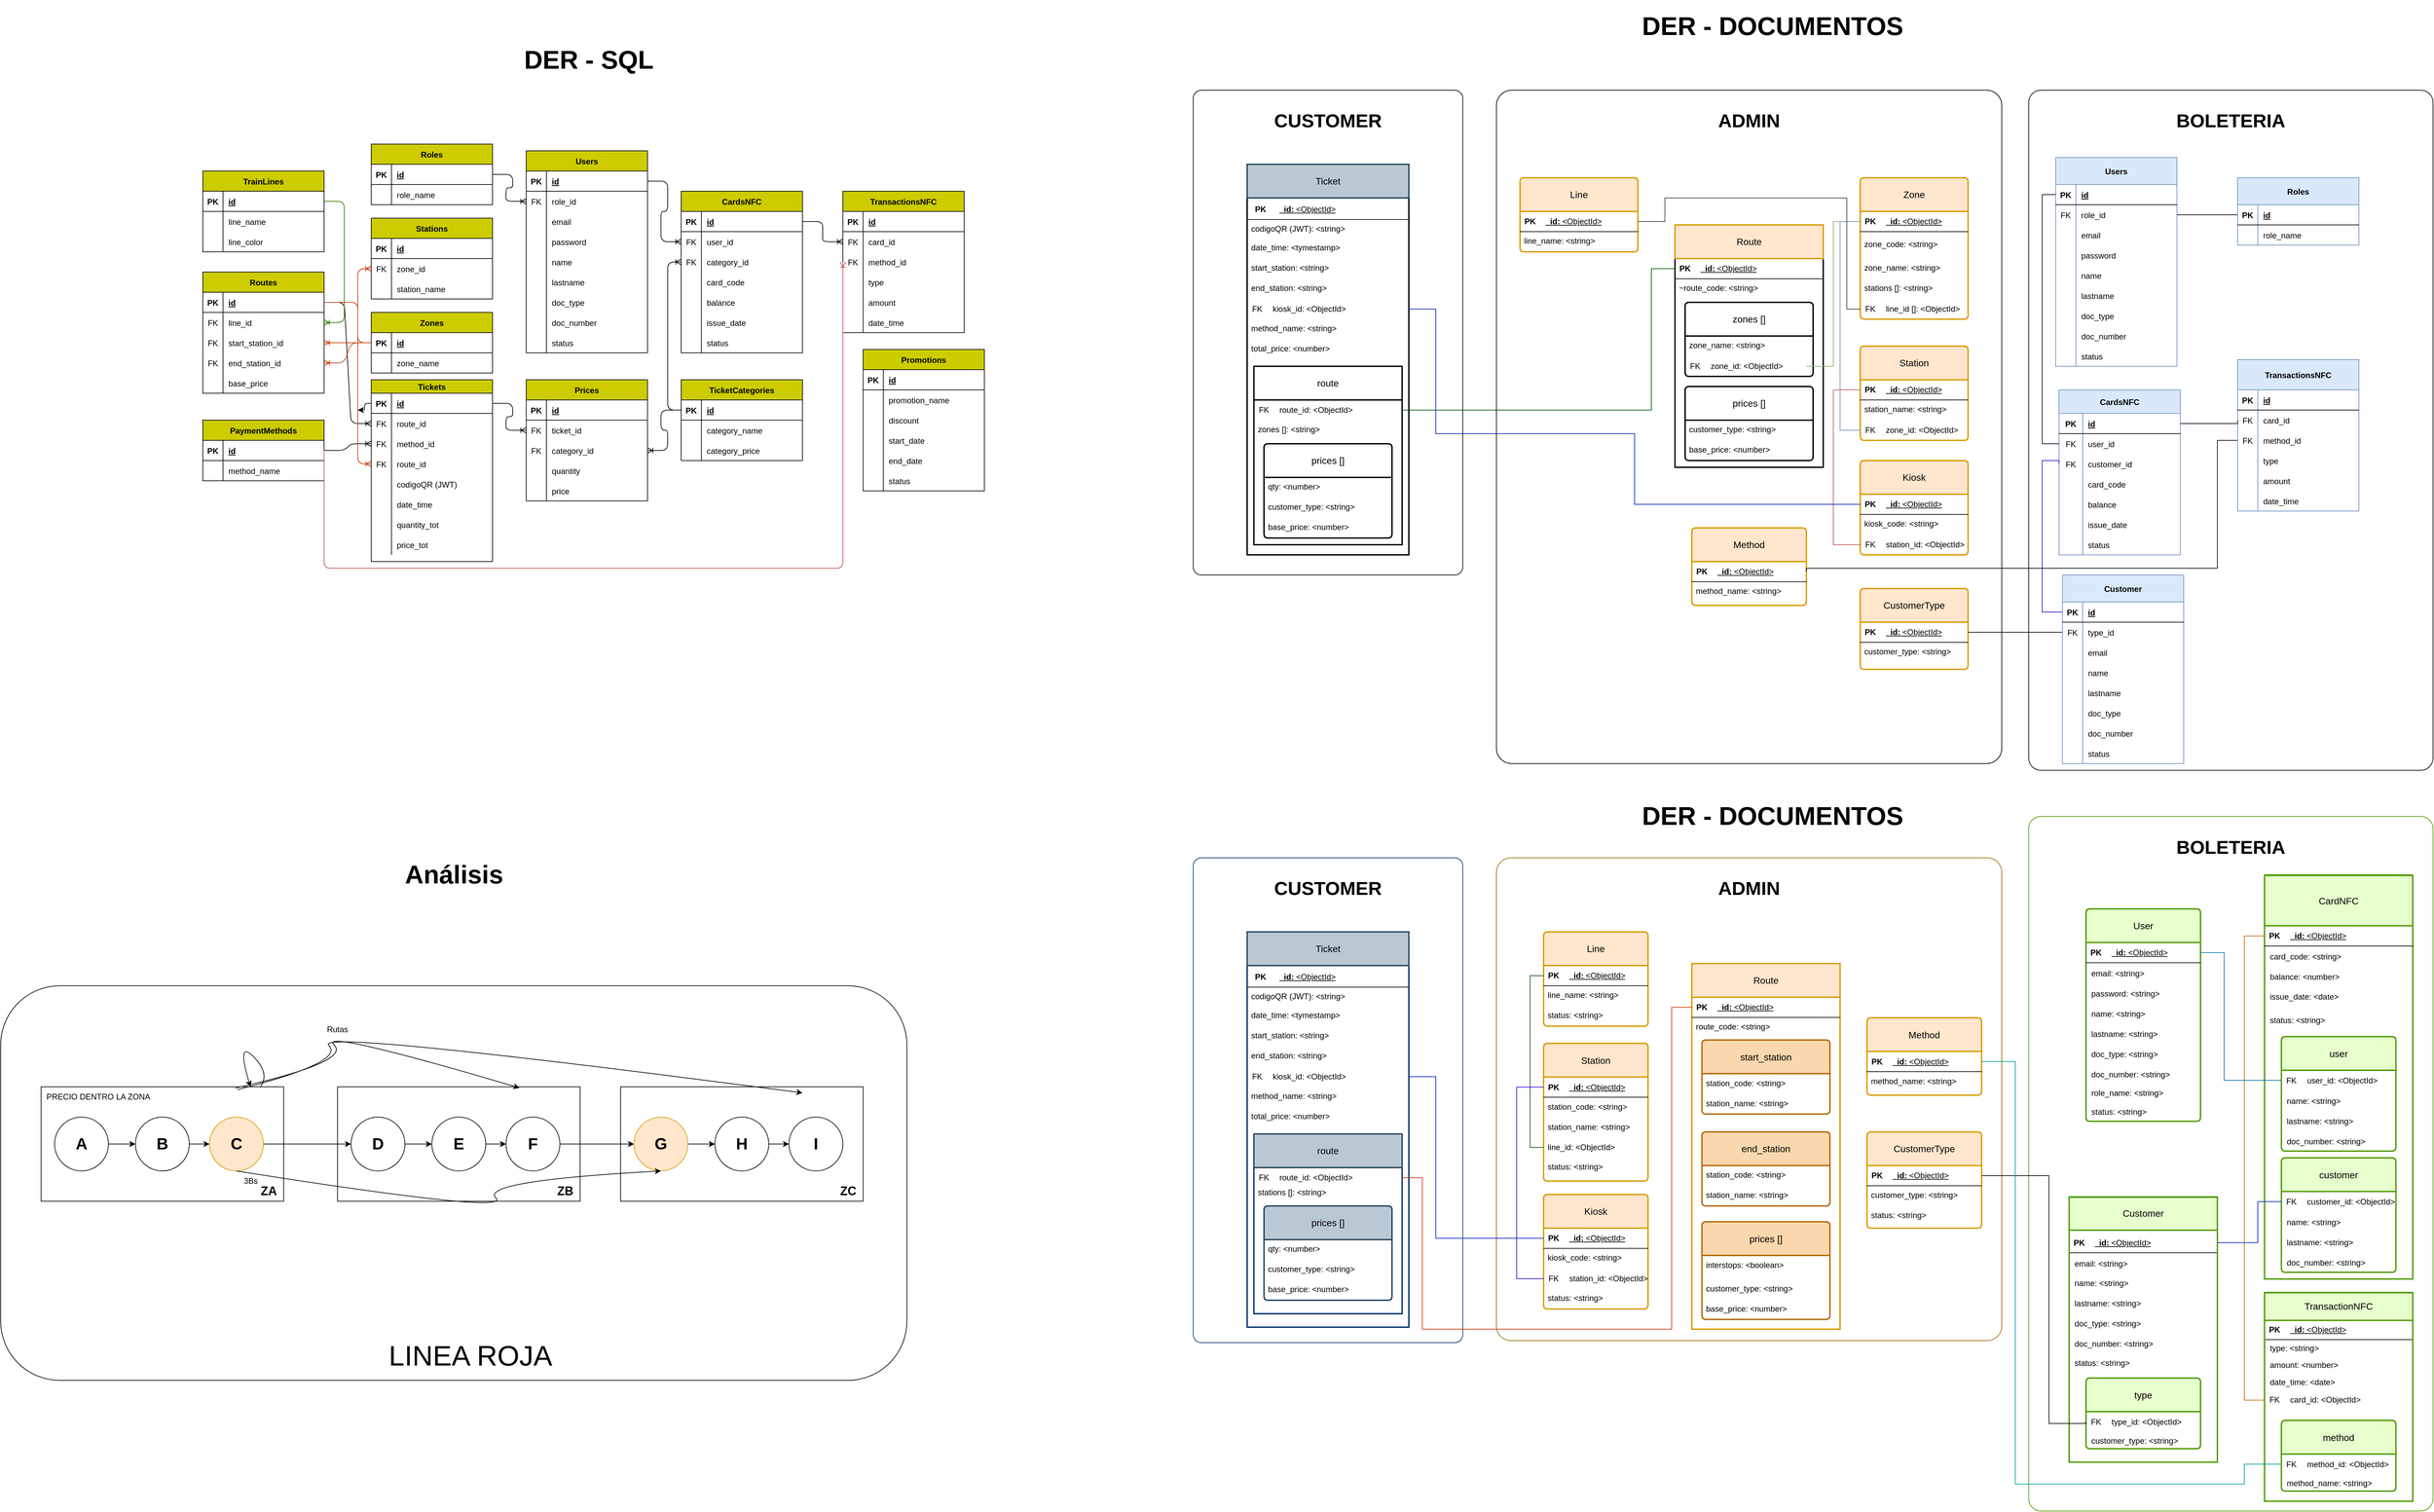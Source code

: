 <mxfile version="24.7.7">
  <diagram id="gbshuBLs4zCMI27IBp8d" name="Página-1">
    <mxGraphModel grid="1" page="1" gridSize="10" guides="1" tooltips="1" connect="1" arrows="1" fold="1" pageScale="1" pageWidth="1920" pageHeight="1200" background="none" math="0" shadow="0">
      <root>
        <mxCell id="0" />
        <mxCell id="1" parent="0" />
        <mxCell id="166" value="TrainLines" style="shape=table;startSize=30;container=1;collapsible=1;childLayout=tableLayout;fixedRows=1;rowLines=0;fontStyle=1;align=center;resizeLast=1;strokeColor=default;swimlaneFillColor=default;fillColor=#CCCC00;fontColor=#000000;" vertex="1" parent="1">
          <mxGeometry x="-1430" y="280" width="180" height="120" as="geometry" />
        </mxCell>
        <mxCell id="167" value="" style="shape=tableRow;horizontal=0;startSize=0;swimlaneHead=0;swimlaneBody=0;fillColor=none;collapsible=0;dropTarget=0;points=[[0,0.5],[1,0.5]];portConstraint=eastwest;top=0;left=0;right=0;bottom=1;strokeColor=default;" vertex="1" parent="166">
          <mxGeometry y="30" width="180" height="30" as="geometry" />
        </mxCell>
        <mxCell id="168" value="PK" style="shape=partialRectangle;connectable=0;fillColor=none;top=0;left=0;bottom=0;right=0;fontStyle=1;overflow=hidden;strokeColor=default;" vertex="1" parent="167">
          <mxGeometry width="30" height="30" as="geometry">
            <mxRectangle width="30" height="30" as="alternateBounds" />
          </mxGeometry>
        </mxCell>
        <mxCell id="169" value="id" style="shape=partialRectangle;connectable=0;fillColor=none;top=0;left=0;bottom=0;right=0;align=left;spacingLeft=6;fontStyle=5;overflow=hidden;strokeColor=default;" vertex="1" parent="167">
          <mxGeometry x="30" width="150" height="30" as="geometry">
            <mxRectangle width="150" height="30" as="alternateBounds" />
          </mxGeometry>
        </mxCell>
        <mxCell id="170" value="" style="shape=tableRow;horizontal=0;startSize=0;swimlaneHead=0;swimlaneBody=0;fillColor=none;collapsible=0;dropTarget=0;points=[[0,0.5],[1,0.5]];portConstraint=eastwest;top=0;left=0;right=0;bottom=0;strokeColor=default;" vertex="1" parent="166">
          <mxGeometry y="60" width="180" height="30" as="geometry" />
        </mxCell>
        <mxCell id="171" value="" style="shape=partialRectangle;connectable=0;fillColor=none;top=0;left=0;bottom=0;right=0;editable=1;overflow=hidden;strokeColor=default;" vertex="1" parent="170">
          <mxGeometry width="30" height="30" as="geometry">
            <mxRectangle width="30" height="30" as="alternateBounds" />
          </mxGeometry>
        </mxCell>
        <mxCell id="172" value="line_name" style="shape=partialRectangle;connectable=0;fillColor=none;top=0;left=0;bottom=0;right=0;align=left;spacingLeft=6;overflow=hidden;strokeColor=default;" vertex="1" parent="170">
          <mxGeometry x="30" width="150" height="30" as="geometry">
            <mxRectangle width="150" height="30" as="alternateBounds" />
          </mxGeometry>
        </mxCell>
        <mxCell id="433" value="" style="shape=tableRow;horizontal=0;startSize=0;swimlaneHead=0;swimlaneBody=0;fillColor=none;collapsible=0;dropTarget=0;points=[[0,0.5],[1,0.5]];portConstraint=eastwest;top=0;left=0;right=0;bottom=0;strokeColor=default;" vertex="1" parent="166">
          <mxGeometry y="90" width="180" height="30" as="geometry" />
        </mxCell>
        <mxCell id="434" value="" style="shape=partialRectangle;connectable=0;fillColor=none;top=0;left=0;bottom=0;right=0;editable=1;overflow=hidden;strokeColor=default;" vertex="1" parent="433">
          <mxGeometry width="30" height="30" as="geometry">
            <mxRectangle width="30" height="30" as="alternateBounds" />
          </mxGeometry>
        </mxCell>
        <mxCell id="435" value="line_color" style="shape=partialRectangle;connectable=0;fillColor=none;top=0;left=0;bottom=0;right=0;align=left;spacingLeft=6;overflow=hidden;strokeColor=default;" vertex="1" parent="433">
          <mxGeometry x="30" width="150" height="30" as="geometry">
            <mxRectangle width="150" height="30" as="alternateBounds" />
          </mxGeometry>
        </mxCell>
        <mxCell id="198" value="Routes" style="shape=table;startSize=30;container=1;collapsible=1;childLayout=tableLayout;fixedRows=1;rowLines=0;fontStyle=1;align=center;resizeLast=1;strokeColor=default;swimlaneFillColor=default;fillColor=#CCCC00;fontColor=#000000;" vertex="1" parent="1">
          <mxGeometry x="-1430" y="430" width="180" height="180" as="geometry" />
        </mxCell>
        <mxCell id="199" value="" style="shape=tableRow;horizontal=0;startSize=0;swimlaneHead=0;swimlaneBody=0;fillColor=none;collapsible=0;dropTarget=0;points=[[0,0.5],[1,0.5]];portConstraint=eastwest;top=0;left=0;right=0;bottom=1;strokeColor=default;" vertex="1" parent="198">
          <mxGeometry y="30" width="180" height="30" as="geometry" />
        </mxCell>
        <mxCell id="200" value="PK" style="shape=partialRectangle;connectable=0;fillColor=none;top=0;left=0;bottom=0;right=0;fontStyle=1;overflow=hidden;strokeColor=default;" vertex="1" parent="199">
          <mxGeometry width="30" height="30" as="geometry">
            <mxRectangle width="30" height="30" as="alternateBounds" />
          </mxGeometry>
        </mxCell>
        <mxCell id="201" value="id" style="shape=partialRectangle;connectable=0;fillColor=none;top=0;left=0;bottom=0;right=0;align=left;spacingLeft=6;fontStyle=5;overflow=hidden;strokeColor=default;" vertex="1" parent="199">
          <mxGeometry x="30" width="150" height="30" as="geometry">
            <mxRectangle width="150" height="30" as="alternateBounds" />
          </mxGeometry>
        </mxCell>
        <mxCell id="202" value="" style="shape=tableRow;horizontal=0;startSize=0;swimlaneHead=0;swimlaneBody=0;fillColor=none;collapsible=0;dropTarget=0;points=[[0,0.5],[1,0.5]];portConstraint=eastwest;top=0;left=0;right=0;bottom=0;strokeColor=default;" vertex="1" parent="198">
          <mxGeometry y="60" width="180" height="30" as="geometry" />
        </mxCell>
        <mxCell id="203" value="FK" style="shape=partialRectangle;connectable=0;fillColor=none;top=0;left=0;bottom=0;right=0;editable=1;overflow=hidden;strokeColor=default;" vertex="1" parent="202">
          <mxGeometry width="30" height="30" as="geometry">
            <mxRectangle width="30" height="30" as="alternateBounds" />
          </mxGeometry>
        </mxCell>
        <mxCell id="204" value="line_id" style="shape=partialRectangle;connectable=0;fillColor=none;top=0;left=0;bottom=0;right=0;align=left;spacingLeft=6;overflow=hidden;strokeColor=default;" vertex="1" parent="202">
          <mxGeometry x="30" width="150" height="30" as="geometry">
            <mxRectangle width="150" height="30" as="alternateBounds" />
          </mxGeometry>
        </mxCell>
        <mxCell id="205" value="" style="shape=tableRow;horizontal=0;startSize=0;swimlaneHead=0;swimlaneBody=0;fillColor=none;collapsible=0;dropTarget=0;points=[[0,0.5],[1,0.5]];portConstraint=eastwest;top=0;left=0;right=0;bottom=0;strokeColor=default;" vertex="1" parent="198">
          <mxGeometry y="90" width="180" height="30" as="geometry" />
        </mxCell>
        <mxCell id="206" value="FK" style="shape=partialRectangle;connectable=0;fillColor=none;top=0;left=0;bottom=0;right=0;editable=1;overflow=hidden;strokeColor=default;" vertex="1" parent="205">
          <mxGeometry width="30" height="30" as="geometry">
            <mxRectangle width="30" height="30" as="alternateBounds" />
          </mxGeometry>
        </mxCell>
        <mxCell id="207" value="start_station_id" style="shape=partialRectangle;connectable=0;fillColor=none;top=0;left=0;bottom=0;right=0;align=left;spacingLeft=6;overflow=hidden;strokeColor=default;" vertex="1" parent="205">
          <mxGeometry x="30" width="150" height="30" as="geometry">
            <mxRectangle width="150" height="30" as="alternateBounds" />
          </mxGeometry>
        </mxCell>
        <mxCell id="286" value="" style="shape=tableRow;horizontal=0;startSize=0;swimlaneHead=0;swimlaneBody=0;fillColor=none;collapsible=0;dropTarget=0;points=[[0,0.5],[1,0.5]];portConstraint=eastwest;top=0;left=0;right=0;bottom=0;strokeColor=default;" vertex="1" parent="198">
          <mxGeometry y="120" width="180" height="30" as="geometry" />
        </mxCell>
        <mxCell id="287" value="FK" style="shape=partialRectangle;connectable=0;fillColor=none;top=0;left=0;bottom=0;right=0;editable=1;overflow=hidden;strokeColor=default;" vertex="1" parent="286">
          <mxGeometry width="30" height="30" as="geometry">
            <mxRectangle width="30" height="30" as="alternateBounds" />
          </mxGeometry>
        </mxCell>
        <mxCell id="288" value="end_station_id" style="shape=partialRectangle;connectable=0;fillColor=none;top=0;left=0;bottom=0;right=0;align=left;spacingLeft=6;overflow=hidden;strokeColor=default;" vertex="1" parent="286">
          <mxGeometry x="30" width="150" height="30" as="geometry">
            <mxRectangle width="150" height="30" as="alternateBounds" />
          </mxGeometry>
        </mxCell>
        <mxCell id="208" value="" style="shape=tableRow;horizontal=0;startSize=0;swimlaneHead=0;swimlaneBody=0;fillColor=none;collapsible=0;dropTarget=0;points=[[0,0.5],[1,0.5]];portConstraint=eastwest;top=0;left=0;right=0;bottom=0;strokeColor=default;" vertex="1" parent="198">
          <mxGeometry y="150" width="180" height="30" as="geometry" />
        </mxCell>
        <mxCell id="209" value="" style="shape=partialRectangle;connectable=0;fillColor=none;top=0;left=0;bottom=0;right=0;editable=1;overflow=hidden;strokeColor=default;" vertex="1" parent="208">
          <mxGeometry width="30" height="30" as="geometry">
            <mxRectangle width="30" height="30" as="alternateBounds" />
          </mxGeometry>
        </mxCell>
        <mxCell id="210" value="base_price" style="shape=partialRectangle;connectable=0;fillColor=none;top=0;left=0;bottom=0;right=0;align=left;spacingLeft=6;overflow=hidden;strokeColor=default;" vertex="1" parent="208">
          <mxGeometry x="30" width="150" height="30" as="geometry">
            <mxRectangle width="150" height="30" as="alternateBounds" />
          </mxGeometry>
        </mxCell>
        <mxCell id="211" value="Zones" style="shape=table;startSize=30;container=1;collapsible=1;childLayout=tableLayout;fixedRows=1;rowLines=0;fontStyle=1;align=center;resizeLast=1;strokeColor=default;swimlaneFillColor=default;fillColor=#CCCC00;fontColor=#000000;" vertex="1" parent="1">
          <mxGeometry x="-1180" y="490" width="180" height="90" as="geometry" />
        </mxCell>
        <mxCell id="212" value="" style="shape=tableRow;horizontal=0;startSize=0;swimlaneHead=0;swimlaneBody=0;fillColor=none;collapsible=0;dropTarget=0;points=[[0,0.5],[1,0.5]];portConstraint=eastwest;top=0;left=0;right=0;bottom=1;strokeColor=default;" vertex="1" parent="211">
          <mxGeometry y="30" width="180" height="30" as="geometry" />
        </mxCell>
        <mxCell id="213" value="PK" style="shape=partialRectangle;connectable=0;fillColor=none;top=0;left=0;bottom=0;right=0;fontStyle=1;overflow=hidden;strokeColor=default;" vertex="1" parent="212">
          <mxGeometry width="30" height="30" as="geometry">
            <mxRectangle width="30" height="30" as="alternateBounds" />
          </mxGeometry>
        </mxCell>
        <mxCell id="214" value="id" style="shape=partialRectangle;connectable=0;fillColor=none;top=0;left=0;bottom=0;right=0;align=left;spacingLeft=6;fontStyle=5;overflow=hidden;strokeColor=default;" vertex="1" parent="212">
          <mxGeometry x="30" width="150" height="30" as="geometry">
            <mxRectangle width="150" height="30" as="alternateBounds" />
          </mxGeometry>
        </mxCell>
        <mxCell id="215" value="" style="shape=tableRow;horizontal=0;startSize=0;swimlaneHead=0;swimlaneBody=0;fillColor=none;collapsible=0;dropTarget=0;points=[[0,0.5],[1,0.5]];portConstraint=eastwest;top=0;left=0;right=0;bottom=0;strokeColor=default;" vertex="1" parent="211">
          <mxGeometry y="60" width="180" height="30" as="geometry" />
        </mxCell>
        <mxCell id="216" value="" style="shape=partialRectangle;connectable=0;fillColor=none;top=0;left=0;bottom=0;right=0;editable=1;overflow=hidden;strokeColor=default;" vertex="1" parent="215">
          <mxGeometry width="30" height="30" as="geometry">
            <mxRectangle width="30" height="30" as="alternateBounds" />
          </mxGeometry>
        </mxCell>
        <mxCell id="217" value="zone_name" style="shape=partialRectangle;connectable=0;fillColor=none;top=0;left=0;bottom=0;right=0;align=left;spacingLeft=6;overflow=hidden;strokeColor=default;" vertex="1" parent="215">
          <mxGeometry x="30" width="150" height="30" as="geometry">
            <mxRectangle width="150" height="30" as="alternateBounds" />
          </mxGeometry>
        </mxCell>
        <mxCell id="221" value="TicketCategories" style="shape=table;startSize=30;container=1;collapsible=1;childLayout=tableLayout;fixedRows=1;rowLines=0;fontStyle=1;align=center;resizeLast=1;strokeColor=default;swimlaneFillColor=default;fillColor=#CCCC00;fontColor=#000000;" vertex="1" parent="1">
          <mxGeometry x="-720" y="590" width="180" height="120" as="geometry" />
        </mxCell>
        <mxCell id="222" value="" style="shape=tableRow;horizontal=0;startSize=0;swimlaneHead=0;swimlaneBody=0;fillColor=none;collapsible=0;dropTarget=0;points=[[0,0.5],[1,0.5]];portConstraint=eastwest;top=0;left=0;right=0;bottom=1;strokeColor=default;" vertex="1" parent="221">
          <mxGeometry y="30" width="180" height="30" as="geometry" />
        </mxCell>
        <mxCell id="223" value="PK" style="shape=partialRectangle;connectable=0;fillColor=none;top=0;left=0;bottom=0;right=0;fontStyle=1;overflow=hidden;strokeColor=default;" vertex="1" parent="222">
          <mxGeometry width="30" height="30" as="geometry">
            <mxRectangle width="30" height="30" as="alternateBounds" />
          </mxGeometry>
        </mxCell>
        <mxCell id="224" value="id" style="shape=partialRectangle;connectable=0;fillColor=none;top=0;left=0;bottom=0;right=0;align=left;spacingLeft=6;fontStyle=5;overflow=hidden;strokeColor=default;" vertex="1" parent="222">
          <mxGeometry x="30" width="150" height="30" as="geometry">
            <mxRectangle width="150" height="30" as="alternateBounds" />
          </mxGeometry>
        </mxCell>
        <mxCell id="225" value="" style="shape=tableRow;horizontal=0;startSize=0;swimlaneHead=0;swimlaneBody=0;fillColor=none;collapsible=0;dropTarget=0;points=[[0,0.5],[1,0.5]];portConstraint=eastwest;top=0;left=0;right=0;bottom=0;strokeColor=default;" vertex="1" parent="221">
          <mxGeometry y="60" width="180" height="30" as="geometry" />
        </mxCell>
        <mxCell id="226" value="" style="shape=partialRectangle;connectable=0;fillColor=none;top=0;left=0;bottom=0;right=0;editable=1;overflow=hidden;strokeColor=default;" vertex="1" parent="225">
          <mxGeometry width="30" height="30" as="geometry">
            <mxRectangle width="30" height="30" as="alternateBounds" />
          </mxGeometry>
        </mxCell>
        <mxCell id="227" value="category_name" style="shape=partialRectangle;connectable=0;fillColor=none;top=0;left=0;bottom=0;right=0;align=left;spacingLeft=6;overflow=hidden;strokeColor=default;" vertex="1" parent="225">
          <mxGeometry x="30" width="150" height="30" as="geometry">
            <mxRectangle width="150" height="30" as="alternateBounds" />
          </mxGeometry>
        </mxCell>
        <mxCell id="228" value="" style="shape=tableRow;horizontal=0;startSize=0;swimlaneHead=0;swimlaneBody=0;fillColor=none;collapsible=0;dropTarget=0;points=[[0,0.5],[1,0.5]];portConstraint=eastwest;top=0;left=0;right=0;bottom=0;strokeColor=default;" vertex="1" parent="221">
          <mxGeometry y="90" width="180" height="30" as="geometry" />
        </mxCell>
        <mxCell id="229" value="" style="shape=partialRectangle;connectable=0;fillColor=none;top=0;left=0;bottom=0;right=0;editable=1;overflow=hidden;strokeColor=default;" vertex="1" parent="228">
          <mxGeometry width="30" height="30" as="geometry">
            <mxRectangle width="30" height="30" as="alternateBounds" />
          </mxGeometry>
        </mxCell>
        <mxCell id="230" value="category_price" style="shape=partialRectangle;connectable=0;fillColor=none;top=0;left=0;bottom=0;right=0;align=left;spacingLeft=6;overflow=hidden;strokeColor=default;" vertex="1" parent="228">
          <mxGeometry x="30" width="150" height="30" as="geometry">
            <mxRectangle width="150" height="30" as="alternateBounds" />
          </mxGeometry>
        </mxCell>
        <mxCell id="231" value="PaymentMethods" style="shape=table;startSize=30;container=1;collapsible=1;childLayout=tableLayout;fixedRows=1;rowLines=0;fontStyle=1;align=center;resizeLast=1;strokeColor=default;swimlaneFillColor=default;fillColor=#CCCC00;fontColor=#000000;" vertex="1" parent="1">
          <mxGeometry x="-1430" y="650" width="180" height="90" as="geometry" />
        </mxCell>
        <mxCell id="232" value="" style="shape=tableRow;horizontal=0;startSize=0;swimlaneHead=0;swimlaneBody=0;fillColor=none;collapsible=0;dropTarget=0;points=[[0,0.5],[1,0.5]];portConstraint=eastwest;top=0;left=0;right=0;bottom=1;strokeColor=default;" vertex="1" parent="231">
          <mxGeometry y="30" width="180" height="30" as="geometry" />
        </mxCell>
        <mxCell id="233" value="PK" style="shape=partialRectangle;connectable=0;fillColor=none;top=0;left=0;bottom=0;right=0;fontStyle=1;overflow=hidden;strokeColor=default;" vertex="1" parent="232">
          <mxGeometry width="30" height="30" as="geometry">
            <mxRectangle width="30" height="30" as="alternateBounds" />
          </mxGeometry>
        </mxCell>
        <mxCell id="234" value="id" style="shape=partialRectangle;connectable=0;fillColor=none;top=0;left=0;bottom=0;right=0;align=left;spacingLeft=6;fontStyle=5;overflow=hidden;strokeColor=default;" vertex="1" parent="232">
          <mxGeometry x="30" width="150" height="30" as="geometry">
            <mxRectangle width="150" height="30" as="alternateBounds" />
          </mxGeometry>
        </mxCell>
        <mxCell id="235" value="" style="shape=tableRow;horizontal=0;startSize=0;swimlaneHead=0;swimlaneBody=0;fillColor=none;collapsible=0;dropTarget=0;points=[[0,0.5],[1,0.5]];portConstraint=eastwest;top=0;left=0;right=0;bottom=0;strokeColor=default;" vertex="1" parent="231">
          <mxGeometry y="60" width="180" height="30" as="geometry" />
        </mxCell>
        <mxCell id="236" value="" style="shape=partialRectangle;connectable=0;fillColor=none;top=0;left=0;bottom=0;right=0;editable=1;overflow=hidden;strokeColor=default;" vertex="1" parent="235">
          <mxGeometry width="30" height="30" as="geometry">
            <mxRectangle width="30" height="30" as="alternateBounds" />
          </mxGeometry>
        </mxCell>
        <mxCell id="237" value="method_name" style="shape=partialRectangle;connectable=0;fillColor=none;top=0;left=0;bottom=0;right=0;align=left;spacingLeft=6;overflow=hidden;strokeColor=default;" vertex="1" parent="235">
          <mxGeometry x="30" width="150" height="30" as="geometry">
            <mxRectangle width="150" height="30" as="alternateBounds" />
          </mxGeometry>
        </mxCell>
        <mxCell id="238" value="Tickets" style="shape=table;startSize=20;container=1;collapsible=1;childLayout=tableLayout;fixedRows=1;rowLines=0;fontStyle=1;align=center;resizeLast=1;strokeColor=default;swimlaneFillColor=default;fillColor=#CCCC00;fontColor=#000000;" vertex="1" parent="1">
          <mxGeometry x="-1180" y="590" width="180" height="270" as="geometry" />
        </mxCell>
        <mxCell id="239" value="" style="shape=tableRow;horizontal=0;startSize=0;swimlaneHead=0;swimlaneBody=0;fillColor=none;collapsible=0;dropTarget=0;points=[[0,0.5],[1,0.5]];portConstraint=eastwest;top=0;left=0;right=0;bottom=1;strokeColor=default;" vertex="1" parent="238">
          <mxGeometry y="20" width="180" height="30" as="geometry" />
        </mxCell>
        <mxCell id="240" value="PK" style="shape=partialRectangle;connectable=0;fillColor=none;top=0;left=0;bottom=0;right=0;fontStyle=1;overflow=hidden;strokeColor=default;" vertex="1" parent="239">
          <mxGeometry width="30" height="30" as="geometry">
            <mxRectangle width="30" height="30" as="alternateBounds" />
          </mxGeometry>
        </mxCell>
        <mxCell id="241" value="id" style="shape=partialRectangle;connectable=0;fillColor=none;top=0;left=0;bottom=0;right=0;align=left;spacingLeft=6;fontStyle=5;overflow=hidden;strokeColor=default;" vertex="1" parent="239">
          <mxGeometry x="30" width="150" height="30" as="geometry">
            <mxRectangle width="150" height="30" as="alternateBounds" />
          </mxGeometry>
        </mxCell>
        <mxCell id="242" value="" style="shape=tableRow;horizontal=0;startSize=0;swimlaneHead=0;swimlaneBody=0;fillColor=none;collapsible=0;dropTarget=0;points=[[0,0.5],[1,0.5]];portConstraint=eastwest;top=0;left=0;right=0;bottom=0;strokeColor=default;" vertex="1" parent="238">
          <mxGeometry y="50" width="180" height="30" as="geometry" />
        </mxCell>
        <mxCell id="243" value="FK" style="shape=partialRectangle;connectable=0;fillColor=none;top=0;left=0;bottom=0;right=0;editable=1;overflow=hidden;strokeColor=default;" vertex="1" parent="242">
          <mxGeometry width="30" height="30" as="geometry">
            <mxRectangle width="30" height="30" as="alternateBounds" />
          </mxGeometry>
        </mxCell>
        <mxCell id="244" value="route_id" style="shape=partialRectangle;connectable=0;fillColor=none;top=0;left=0;bottom=0;right=0;align=left;spacingLeft=6;overflow=hidden;strokeColor=default;" vertex="1" parent="242">
          <mxGeometry x="30" width="150" height="30" as="geometry">
            <mxRectangle width="150" height="30" as="alternateBounds" />
          </mxGeometry>
        </mxCell>
        <mxCell id="248" value="" style="shape=tableRow;horizontal=0;startSize=0;swimlaneHead=0;swimlaneBody=0;fillColor=none;collapsible=0;dropTarget=0;points=[[0,0.5],[1,0.5]];portConstraint=eastwest;top=0;left=0;right=0;bottom=0;strokeColor=default;" vertex="1" parent="238">
          <mxGeometry y="80" width="180" height="30" as="geometry" />
        </mxCell>
        <mxCell id="249" value="FK" style="shape=partialRectangle;connectable=0;fillColor=none;top=0;left=0;bottom=0;right=0;editable=1;overflow=hidden;strokeColor=default;" vertex="1" parent="248">
          <mxGeometry width="30" height="30" as="geometry">
            <mxRectangle width="30" height="30" as="alternateBounds" />
          </mxGeometry>
        </mxCell>
        <mxCell id="250" value="method_id" style="shape=partialRectangle;connectable=0;fillColor=none;top=0;left=0;bottom=0;right=0;align=left;spacingLeft=6;overflow=hidden;strokeColor=default;" vertex="1" parent="248">
          <mxGeometry x="30" width="150" height="30" as="geometry">
            <mxRectangle width="150" height="30" as="alternateBounds" />
          </mxGeometry>
        </mxCell>
        <mxCell id="447" value="" style="shape=tableRow;horizontal=0;startSize=0;swimlaneHead=0;swimlaneBody=0;fillColor=none;collapsible=0;dropTarget=0;points=[[0,0.5],[1,0.5]];portConstraint=eastwest;top=0;left=0;right=0;bottom=0;strokeColor=default;" vertex="1" parent="238">
          <mxGeometry y="110" width="180" height="30" as="geometry" />
        </mxCell>
        <mxCell id="448" value="FK" style="shape=partialRectangle;connectable=0;fillColor=none;top=0;left=0;bottom=0;right=0;editable=1;overflow=hidden;strokeColor=default;" vertex="1" parent="447">
          <mxGeometry width="30" height="30" as="geometry">
            <mxRectangle width="30" height="30" as="alternateBounds" />
          </mxGeometry>
        </mxCell>
        <mxCell id="449" value="route_id" style="shape=partialRectangle;connectable=0;fillColor=none;top=0;left=0;bottom=0;right=0;align=left;spacingLeft=6;overflow=hidden;strokeColor=default;" vertex="1" parent="447">
          <mxGeometry x="30" width="150" height="30" as="geometry">
            <mxRectangle width="150" height="30" as="alternateBounds" />
          </mxGeometry>
        </mxCell>
        <mxCell id="254" value="" style="shape=tableRow;horizontal=0;startSize=0;swimlaneHead=0;swimlaneBody=0;fillColor=none;collapsible=0;dropTarget=0;points=[[0,0.5],[1,0.5]];portConstraint=eastwest;top=0;left=0;right=0;bottom=0;strokeColor=default;" vertex="1" parent="238">
          <mxGeometry y="140" width="180" height="30" as="geometry" />
        </mxCell>
        <mxCell id="255" value="" style="shape=partialRectangle;connectable=0;fillColor=none;top=0;left=0;bottom=0;right=0;editable=1;overflow=hidden;strokeColor=default;" vertex="1" parent="254">
          <mxGeometry width="30" height="30" as="geometry">
            <mxRectangle width="30" height="30" as="alternateBounds" />
          </mxGeometry>
        </mxCell>
        <mxCell id="256" value="codigoQR (JWT)" style="shape=partialRectangle;connectable=0;fillColor=none;top=0;left=0;bottom=0;right=0;align=left;spacingLeft=6;overflow=hidden;strokeColor=default;" vertex="1" parent="254">
          <mxGeometry x="30" width="150" height="30" as="geometry">
            <mxRectangle width="150" height="30" as="alternateBounds" />
          </mxGeometry>
        </mxCell>
        <mxCell id="263" value="" style="shape=tableRow;horizontal=0;startSize=0;swimlaneHead=0;swimlaneBody=0;fillColor=none;collapsible=0;dropTarget=0;points=[[0,0.5],[1,0.5]];portConstraint=eastwest;top=0;left=0;right=0;bottom=0;strokeColor=default;" vertex="1" parent="238">
          <mxGeometry y="170" width="180" height="30" as="geometry" />
        </mxCell>
        <mxCell id="264" value="" style="shape=partialRectangle;connectable=0;fillColor=none;top=0;left=0;bottom=0;right=0;editable=1;overflow=hidden;strokeColor=default;" vertex="1" parent="263">
          <mxGeometry width="30" height="30" as="geometry">
            <mxRectangle width="30" height="30" as="alternateBounds" />
          </mxGeometry>
        </mxCell>
        <mxCell id="265" value="date_time" style="shape=partialRectangle;connectable=0;fillColor=none;top=0;left=0;bottom=0;right=0;align=left;spacingLeft=6;overflow=hidden;strokeColor=default;" vertex="1" parent="263">
          <mxGeometry x="30" width="150" height="30" as="geometry">
            <mxRectangle width="150" height="30" as="alternateBounds" />
          </mxGeometry>
        </mxCell>
        <mxCell id="257" value="" style="shape=tableRow;horizontal=0;startSize=0;swimlaneHead=0;swimlaneBody=0;fillColor=none;collapsible=0;dropTarget=0;points=[[0,0.5],[1,0.5]];portConstraint=eastwest;top=0;left=0;right=0;bottom=0;strokeColor=default;" vertex="1" parent="238">
          <mxGeometry y="200" width="180" height="30" as="geometry" />
        </mxCell>
        <mxCell id="258" value="" style="shape=partialRectangle;connectable=0;fillColor=none;top=0;left=0;bottom=0;right=0;editable=1;overflow=hidden;strokeColor=default;" vertex="1" parent="257">
          <mxGeometry width="30" height="30" as="geometry">
            <mxRectangle width="30" height="30" as="alternateBounds" />
          </mxGeometry>
        </mxCell>
        <mxCell id="259" value="quantity_tot" style="shape=partialRectangle;connectable=0;fillColor=none;top=0;left=0;bottom=0;right=0;align=left;spacingLeft=6;overflow=hidden;strokeColor=default;" vertex="1" parent="257">
          <mxGeometry x="30" width="150" height="30" as="geometry">
            <mxRectangle width="150" height="30" as="alternateBounds" />
          </mxGeometry>
        </mxCell>
        <mxCell id="260" value="" style="shape=tableRow;horizontal=0;startSize=0;swimlaneHead=0;swimlaneBody=0;fillColor=none;collapsible=0;dropTarget=0;points=[[0,0.5],[1,0.5]];portConstraint=eastwest;top=0;left=0;right=0;bottom=0;strokeColor=default;" vertex="1" parent="238">
          <mxGeometry y="230" width="180" height="30" as="geometry" />
        </mxCell>
        <mxCell id="261" value="" style="shape=partialRectangle;connectable=0;fillColor=none;top=0;left=0;bottom=0;right=0;editable=1;overflow=hidden;strokeColor=default;" vertex="1" parent="260">
          <mxGeometry width="30" height="30" as="geometry">
            <mxRectangle width="30" height="30" as="alternateBounds" />
          </mxGeometry>
        </mxCell>
        <mxCell id="262" value="price_tot" style="shape=partialRectangle;connectable=0;fillColor=none;top=0;left=0;bottom=0;right=0;align=left;spacingLeft=6;overflow=hidden;strokeColor=default;" vertex="1" parent="260">
          <mxGeometry x="30" width="150" height="30" as="geometry">
            <mxRectangle width="150" height="30" as="alternateBounds" />
          </mxGeometry>
        </mxCell>
        <mxCell id="266" value="Prices" style="shape=table;startSize=30;container=1;collapsible=1;childLayout=tableLayout;fixedRows=1;rowLines=0;fontStyle=1;align=center;resizeLast=1;strokeColor=default;swimlaneFillColor=default;fillColor=#CCCC00;fontColor=#000000;" vertex="1" parent="1">
          <mxGeometry x="-950" y="590" width="180" height="180" as="geometry" />
        </mxCell>
        <mxCell id="267" value="" style="shape=tableRow;horizontal=0;startSize=0;swimlaneHead=0;swimlaneBody=0;fillColor=none;collapsible=0;dropTarget=0;points=[[0,0.5],[1,0.5]];portConstraint=eastwest;top=0;left=0;right=0;bottom=1;strokeColor=default;" vertex="1" parent="266">
          <mxGeometry y="30" width="180" height="30" as="geometry" />
        </mxCell>
        <mxCell id="268" value="PK" style="shape=partialRectangle;connectable=0;fillColor=none;top=0;left=0;bottom=0;right=0;fontStyle=1;overflow=hidden;strokeColor=default;" vertex="1" parent="267">
          <mxGeometry width="30" height="30" as="geometry">
            <mxRectangle width="30" height="30" as="alternateBounds" />
          </mxGeometry>
        </mxCell>
        <mxCell id="269" value="id" style="shape=partialRectangle;connectable=0;fillColor=none;top=0;left=0;bottom=0;right=0;align=left;spacingLeft=6;fontStyle=5;overflow=hidden;strokeColor=default;" vertex="1" parent="267">
          <mxGeometry x="30" width="150" height="30" as="geometry">
            <mxRectangle width="150" height="30" as="alternateBounds" />
          </mxGeometry>
        </mxCell>
        <mxCell id="270" value="" style="shape=tableRow;horizontal=0;startSize=0;swimlaneHead=0;swimlaneBody=0;fillColor=none;collapsible=0;dropTarget=0;points=[[0,0.5],[1,0.5]];portConstraint=eastwest;top=0;left=0;right=0;bottom=0;strokeColor=default;" vertex="1" parent="266">
          <mxGeometry y="60" width="180" height="30" as="geometry" />
        </mxCell>
        <mxCell id="271" value="FK" style="shape=partialRectangle;connectable=0;fillColor=none;top=0;left=0;bottom=0;right=0;editable=1;overflow=hidden;strokeColor=default;" vertex="1" parent="270">
          <mxGeometry width="30" height="30" as="geometry">
            <mxRectangle width="30" height="30" as="alternateBounds" />
          </mxGeometry>
        </mxCell>
        <mxCell id="272" value="ticket_id" style="shape=partialRectangle;connectable=0;fillColor=none;top=0;left=0;bottom=0;right=0;align=left;spacingLeft=6;overflow=hidden;strokeColor=default;" vertex="1" parent="270">
          <mxGeometry x="30" width="150" height="30" as="geometry">
            <mxRectangle width="150" height="30" as="alternateBounds" />
          </mxGeometry>
        </mxCell>
        <mxCell id="273" value="" style="shape=tableRow;horizontal=0;startSize=0;swimlaneHead=0;swimlaneBody=0;fillColor=none;collapsible=0;dropTarget=0;points=[[0,0.5],[1,0.5]];portConstraint=eastwest;top=0;left=0;right=0;bottom=0;strokeColor=default;" vertex="1" parent="266">
          <mxGeometry y="90" width="180" height="30" as="geometry" />
        </mxCell>
        <mxCell id="274" value="FK" style="shape=partialRectangle;connectable=0;fillColor=none;top=0;left=0;bottom=0;right=0;editable=1;overflow=hidden;strokeColor=default;" vertex="1" parent="273">
          <mxGeometry width="30" height="30" as="geometry">
            <mxRectangle width="30" height="30" as="alternateBounds" />
          </mxGeometry>
        </mxCell>
        <mxCell id="275" value="category_id" style="shape=partialRectangle;connectable=0;fillColor=none;top=0;left=0;bottom=0;right=0;align=left;spacingLeft=6;overflow=hidden;strokeColor=default;" vertex="1" parent="273">
          <mxGeometry x="30" width="150" height="30" as="geometry">
            <mxRectangle width="150" height="30" as="alternateBounds" />
          </mxGeometry>
        </mxCell>
        <mxCell id="276" value="" style="shape=tableRow;horizontal=0;startSize=0;swimlaneHead=0;swimlaneBody=0;fillColor=none;collapsible=0;dropTarget=0;points=[[0,0.5],[1,0.5]];portConstraint=eastwest;top=0;left=0;right=0;bottom=0;strokeColor=default;" vertex="1" parent="266">
          <mxGeometry y="120" width="180" height="30" as="geometry" />
        </mxCell>
        <mxCell id="277" value="" style="shape=partialRectangle;connectable=0;fillColor=none;top=0;left=0;bottom=0;right=0;editable=1;overflow=hidden;strokeColor=default;" vertex="1" parent="276">
          <mxGeometry width="30" height="30" as="geometry">
            <mxRectangle width="30" height="30" as="alternateBounds" />
          </mxGeometry>
        </mxCell>
        <mxCell id="278" value="quantity" style="shape=partialRectangle;connectable=0;fillColor=none;top=0;left=0;bottom=0;right=0;align=left;spacingLeft=6;overflow=hidden;strokeColor=default;" vertex="1" parent="276">
          <mxGeometry x="30" width="150" height="30" as="geometry">
            <mxRectangle width="150" height="30" as="alternateBounds" />
          </mxGeometry>
        </mxCell>
        <mxCell id="279" value="" style="shape=tableRow;horizontal=0;startSize=0;swimlaneHead=0;swimlaneBody=0;fillColor=none;collapsible=0;dropTarget=0;points=[[0,0.5],[1,0.5]];portConstraint=eastwest;top=0;left=0;right=0;bottom=0;strokeColor=default;" vertex="1" parent="266">
          <mxGeometry y="150" width="180" height="30" as="geometry" />
        </mxCell>
        <mxCell id="280" value="" style="shape=partialRectangle;connectable=0;fillColor=none;top=0;left=0;bottom=0;right=0;editable=1;overflow=hidden;strokeColor=default;" vertex="1" parent="279">
          <mxGeometry width="30" height="30" as="geometry">
            <mxRectangle width="30" height="30" as="alternateBounds" />
          </mxGeometry>
        </mxCell>
        <mxCell id="281" value="price" style="shape=partialRectangle;connectable=0;fillColor=none;top=0;left=0;bottom=0;right=0;align=left;spacingLeft=6;overflow=hidden;strokeColor=default;" vertex="1" parent="279">
          <mxGeometry x="30" width="150" height="30" as="geometry">
            <mxRectangle width="150" height="30" as="alternateBounds" />
          </mxGeometry>
        </mxCell>
        <mxCell id="282" value="" style="edgeStyle=entityRelationEdgeStyle;fontSize=12;html=1;endArrow=ERoneToMany;fontColor=#000000;exitX=1;exitY=0.5;exitDx=0;exitDy=0;strokeColor=#000000;" edge="1" parent="1" source="239" target="270">
          <mxGeometry width="100" height="100" relative="1" as="geometry">
            <mxPoint x="-1000" y="790" as="sourcePoint" />
            <mxPoint x="-900" y="690" as="targetPoint" />
          </mxGeometry>
        </mxCell>
        <mxCell id="283" value="" style="edgeStyle=entityRelationEdgeStyle;fontSize=12;html=1;endArrow=ERoneToMany;fontColor=#000000;exitX=0;exitY=0.5;exitDx=0;exitDy=0;entryX=1;entryY=0.5;entryDx=0;entryDy=0;strokeColor=#000000;" edge="1" parent="1" source="222" target="273">
          <mxGeometry width="100" height="100" relative="1" as="geometry">
            <mxPoint x="-760" y="840" as="sourcePoint" />
            <mxPoint x="-660" y="740" as="targetPoint" />
          </mxGeometry>
        </mxCell>
        <mxCell id="284" value="" style="edgeStyle=entityRelationEdgeStyle;fontSize=12;html=1;endArrow=ERoneToMany;fontColor=#000000;exitX=1;exitY=0.5;exitDx=0;exitDy=0;entryX=0;entryY=0.5;entryDx=0;entryDy=0;strokeColor=#000000;" edge="1" parent="1" source="232" target="248">
          <mxGeometry width="100" height="100" relative="1" as="geometry">
            <mxPoint x="-1110" y="710" as="sourcePoint" />
            <mxPoint x="-1010" y="610" as="targetPoint" />
          </mxGeometry>
        </mxCell>
        <mxCell id="285" value="" style="edgeStyle=entityRelationEdgeStyle;fontSize=12;html=1;endArrow=ERoneToMany;fontColor=#000000;exitX=1;exitY=0.5;exitDx=0;exitDy=0;entryX=0;entryY=0.5;entryDx=0;entryDy=0;strokeColor=#000000;" edge="1" parent="1" source="199" target="242">
          <mxGeometry width="100" height="100" relative="1" as="geometry">
            <mxPoint x="-1110" y="640" as="sourcePoint" />
            <mxPoint x="-1010" y="540" as="targetPoint" />
          </mxGeometry>
        </mxCell>
        <mxCell id="289" value="" style="edgeStyle=entityRelationEdgeStyle;fontSize=12;html=1;endArrow=ERoneToMany;fontColor=#000000;exitX=0;exitY=0.5;exitDx=0;exitDy=0;entryX=1;entryY=0.5;entryDx=0;entryDy=0;fillColor=#fa6800;strokeColor=#C73500;" edge="1" parent="1" source="212" target="205">
          <mxGeometry width="100" height="100" relative="1" as="geometry">
            <mxPoint x="-1110" y="640" as="sourcePoint" />
            <mxPoint x="-1010" y="540" as="targetPoint" />
          </mxGeometry>
        </mxCell>
        <mxCell id="290" value="" style="edgeStyle=entityRelationEdgeStyle;fontSize=12;html=1;endArrow=ERoneToMany;fontColor=#000000;exitX=0;exitY=0.5;exitDx=0;exitDy=0;entryX=1;entryY=0.5;entryDx=0;entryDy=0;fillColor=#fa6800;strokeColor=#C73500;" edge="1" parent="1" source="212" target="286">
          <mxGeometry width="100" height="100" relative="1" as="geometry">
            <mxPoint x="-1110" y="640" as="sourcePoint" />
            <mxPoint x="-1010" y="540" as="targetPoint" />
          </mxGeometry>
        </mxCell>
        <mxCell id="291" value="" style="edgeStyle=entityRelationEdgeStyle;fontSize=12;html=1;endArrow=ERoneToMany;fontColor=#000000;exitX=1;exitY=0.5;exitDx=0;exitDy=0;entryX=1;entryY=0.5;entryDx=0;entryDy=0;fillColor=#60a917;strokeColor=#2D7600;" edge="1" parent="1" source="167" target="202">
          <mxGeometry width="100" height="100" relative="1" as="geometry">
            <mxPoint x="-1230" y="640" as="sourcePoint" />
            <mxPoint x="-1130" y="540" as="targetPoint" />
          </mxGeometry>
        </mxCell>
        <mxCell id="303" value="CardsNFC" style="shape=table;startSize=30;container=1;collapsible=1;childLayout=tableLayout;fixedRows=1;rowLines=0;fontStyle=1;align=center;resizeLast=1;strokeColor=default;swimlaneFillColor=default;fillColor=#CCCC00;fontColor=#000000;" vertex="1" parent="1">
          <mxGeometry x="-720" y="310" width="180" height="240" as="geometry" />
        </mxCell>
        <mxCell id="304" value="" style="shape=tableRow;horizontal=0;startSize=0;swimlaneHead=0;swimlaneBody=0;fillColor=none;collapsible=0;dropTarget=0;points=[[0,0.5],[1,0.5]];portConstraint=eastwest;top=0;left=0;right=0;bottom=1;strokeColor=default;" vertex="1" parent="303">
          <mxGeometry y="30" width="180" height="30" as="geometry" />
        </mxCell>
        <mxCell id="305" value="PK" style="shape=partialRectangle;connectable=0;fillColor=none;top=0;left=0;bottom=0;right=0;fontStyle=1;overflow=hidden;strokeColor=default;" vertex="1" parent="304">
          <mxGeometry width="30" height="30" as="geometry">
            <mxRectangle width="30" height="30" as="alternateBounds" />
          </mxGeometry>
        </mxCell>
        <mxCell id="306" value="id" style="shape=partialRectangle;connectable=0;fillColor=none;top=0;left=0;bottom=0;right=0;align=left;spacingLeft=6;fontStyle=5;overflow=hidden;strokeColor=default;" vertex="1" parent="304">
          <mxGeometry x="30" width="150" height="30" as="geometry">
            <mxRectangle width="150" height="30" as="alternateBounds" />
          </mxGeometry>
        </mxCell>
        <mxCell id="307" value="" style="shape=tableRow;horizontal=0;startSize=0;swimlaneHead=0;swimlaneBody=0;fillColor=none;collapsible=0;dropTarget=0;points=[[0,0.5],[1,0.5]];portConstraint=eastwest;top=0;left=0;right=0;bottom=0;strokeColor=default;" vertex="1" parent="303">
          <mxGeometry y="60" width="180" height="30" as="geometry" />
        </mxCell>
        <mxCell id="308" value="FK" style="shape=partialRectangle;connectable=0;fillColor=none;top=0;left=0;bottom=0;right=0;editable=1;overflow=hidden;strokeColor=default;" vertex="1" parent="307">
          <mxGeometry width="30" height="30" as="geometry">
            <mxRectangle width="30" height="30" as="alternateBounds" />
          </mxGeometry>
        </mxCell>
        <mxCell id="309" value="user_id" style="shape=partialRectangle;connectable=0;fillColor=none;top=0;left=0;bottom=0;right=0;align=left;spacingLeft=6;overflow=hidden;strokeColor=default;" vertex="1" parent="307">
          <mxGeometry x="30" width="150" height="30" as="geometry">
            <mxRectangle width="150" height="30" as="alternateBounds" />
          </mxGeometry>
        </mxCell>
        <mxCell id="319" value="" style="shape=tableRow;horizontal=0;startSize=0;swimlaneHead=0;swimlaneBody=0;fillColor=none;collapsible=0;dropTarget=0;points=[[0,0.5],[1,0.5]];portConstraint=eastwest;top=0;left=0;right=0;bottom=0;strokeColor=default;" vertex="1" parent="303">
          <mxGeometry y="90" width="180" height="30" as="geometry" />
        </mxCell>
        <mxCell id="320" value="FK" style="shape=partialRectangle;connectable=0;fillColor=none;top=0;left=0;bottom=0;right=0;editable=1;overflow=hidden;strokeColor=default;" vertex="1" parent="319">
          <mxGeometry width="30" height="30" as="geometry">
            <mxRectangle width="30" height="30" as="alternateBounds" />
          </mxGeometry>
        </mxCell>
        <mxCell id="321" value="category_id" style="shape=partialRectangle;connectable=0;fillColor=none;top=0;left=0;bottom=0;right=0;align=left;spacingLeft=6;overflow=hidden;strokeColor=default;" vertex="1" parent="319">
          <mxGeometry x="30" width="150" height="30" as="geometry">
            <mxRectangle width="150" height="30" as="alternateBounds" />
          </mxGeometry>
        </mxCell>
        <mxCell id="405" value="" style="shape=tableRow;horizontal=0;startSize=0;swimlaneHead=0;swimlaneBody=0;fillColor=none;collapsible=0;dropTarget=0;points=[[0,0.5],[1,0.5]];portConstraint=eastwest;top=0;left=0;right=0;bottom=0;strokeColor=default;" vertex="1" parent="303">
          <mxGeometry y="120" width="180" height="30" as="geometry" />
        </mxCell>
        <mxCell id="406" value="" style="shape=partialRectangle;connectable=0;fillColor=none;top=0;left=0;bottom=0;right=0;editable=1;overflow=hidden;strokeColor=default;" vertex="1" parent="405">
          <mxGeometry width="30" height="30" as="geometry">
            <mxRectangle width="30" height="30" as="alternateBounds" />
          </mxGeometry>
        </mxCell>
        <mxCell id="407" value="card_code" style="shape=partialRectangle;connectable=0;fillColor=none;top=0;left=0;bottom=0;right=0;align=left;spacingLeft=6;overflow=hidden;strokeColor=default;" vertex="1" parent="405">
          <mxGeometry x="30" width="150" height="30" as="geometry">
            <mxRectangle width="150" height="30" as="alternateBounds" />
          </mxGeometry>
        </mxCell>
        <mxCell id="310" value="" style="shape=tableRow;horizontal=0;startSize=0;swimlaneHead=0;swimlaneBody=0;fillColor=none;collapsible=0;dropTarget=0;points=[[0,0.5],[1,0.5]];portConstraint=eastwest;top=0;left=0;right=0;bottom=0;strokeColor=default;" vertex="1" parent="303">
          <mxGeometry y="150" width="180" height="30" as="geometry" />
        </mxCell>
        <mxCell id="311" value="" style="shape=partialRectangle;connectable=0;fillColor=none;top=0;left=0;bottom=0;right=0;editable=1;overflow=hidden;strokeColor=default;" vertex="1" parent="310">
          <mxGeometry width="30" height="30" as="geometry">
            <mxRectangle width="30" height="30" as="alternateBounds" />
          </mxGeometry>
        </mxCell>
        <mxCell id="312" value="balance" style="shape=partialRectangle;connectable=0;fillColor=none;top=0;left=0;bottom=0;right=0;align=left;spacingLeft=6;overflow=hidden;strokeColor=default;" vertex="1" parent="310">
          <mxGeometry x="30" width="150" height="30" as="geometry">
            <mxRectangle width="150" height="30" as="alternateBounds" />
          </mxGeometry>
        </mxCell>
        <mxCell id="313" value="" style="shape=tableRow;horizontal=0;startSize=0;swimlaneHead=0;swimlaneBody=0;fillColor=none;collapsible=0;dropTarget=0;points=[[0,0.5],[1,0.5]];portConstraint=eastwest;top=0;left=0;right=0;bottom=0;strokeColor=default;" vertex="1" parent="303">
          <mxGeometry y="180" width="180" height="30" as="geometry" />
        </mxCell>
        <mxCell id="314" value="" style="shape=partialRectangle;connectable=0;fillColor=none;top=0;left=0;bottom=0;right=0;editable=1;overflow=hidden;strokeColor=default;" vertex="1" parent="313">
          <mxGeometry width="30" height="30" as="geometry">
            <mxRectangle width="30" height="30" as="alternateBounds" />
          </mxGeometry>
        </mxCell>
        <mxCell id="315" value="issue_date" style="shape=partialRectangle;connectable=0;fillColor=none;top=0;left=0;bottom=0;right=0;align=left;spacingLeft=6;overflow=hidden;strokeColor=default;" vertex="1" parent="313">
          <mxGeometry x="30" width="150" height="30" as="geometry">
            <mxRectangle width="150" height="30" as="alternateBounds" />
          </mxGeometry>
        </mxCell>
        <mxCell id="316" value="" style="shape=tableRow;horizontal=0;startSize=0;swimlaneHead=0;swimlaneBody=0;fillColor=none;collapsible=0;dropTarget=0;points=[[0,0.5],[1,0.5]];portConstraint=eastwest;top=0;left=0;right=0;bottom=0;strokeColor=default;" vertex="1" parent="303">
          <mxGeometry y="210" width="180" height="30" as="geometry" />
        </mxCell>
        <mxCell id="317" value="" style="shape=partialRectangle;connectable=0;fillColor=none;top=0;left=0;bottom=0;right=0;editable=1;overflow=hidden;strokeColor=default;" vertex="1" parent="316">
          <mxGeometry width="30" height="30" as="geometry">
            <mxRectangle width="30" height="30" as="alternateBounds" />
          </mxGeometry>
        </mxCell>
        <mxCell id="318" value="status" style="shape=partialRectangle;connectable=0;fillColor=none;top=0;left=0;bottom=0;right=0;align=left;spacingLeft=6;overflow=hidden;strokeColor=default;" vertex="1" parent="316">
          <mxGeometry x="30" width="150" height="30" as="geometry">
            <mxRectangle width="150" height="30" as="alternateBounds" />
          </mxGeometry>
        </mxCell>
        <mxCell id="323" value="Users" style="shape=table;startSize=30;container=1;collapsible=1;childLayout=tableLayout;fixedRows=1;rowLines=0;fontStyle=1;align=center;resizeLast=1;strokeColor=default;swimlaneFillColor=default;fillColor=#CCCC00;fontColor=#000000;" vertex="1" parent="1">
          <mxGeometry x="-950" y="250" width="180" height="300" as="geometry" />
        </mxCell>
        <mxCell id="324" value="" style="shape=tableRow;horizontal=0;startSize=0;swimlaneHead=0;swimlaneBody=0;fillColor=none;collapsible=0;dropTarget=0;points=[[0,0.5],[1,0.5]];portConstraint=eastwest;top=0;left=0;right=0;bottom=1;strokeColor=default;" vertex="1" parent="323">
          <mxGeometry y="30" width="180" height="30" as="geometry" />
        </mxCell>
        <mxCell id="325" value="PK" style="shape=partialRectangle;connectable=0;fillColor=none;top=0;left=0;bottom=0;right=0;fontStyle=1;overflow=hidden;strokeColor=default;" vertex="1" parent="324">
          <mxGeometry width="30" height="30" as="geometry">
            <mxRectangle width="30" height="30" as="alternateBounds" />
          </mxGeometry>
        </mxCell>
        <mxCell id="326" value="id" style="shape=partialRectangle;connectable=0;fillColor=none;top=0;left=0;bottom=0;right=0;align=left;spacingLeft=6;fontStyle=5;overflow=hidden;strokeColor=default;" vertex="1" parent="324">
          <mxGeometry x="30" width="150" height="30" as="geometry">
            <mxRectangle width="150" height="30" as="alternateBounds" />
          </mxGeometry>
        </mxCell>
        <mxCell id="373" value="" style="shape=tableRow;horizontal=0;startSize=0;swimlaneHead=0;swimlaneBody=0;fillColor=none;collapsible=0;dropTarget=0;points=[[0,0.5],[1,0.5]];portConstraint=eastwest;top=0;left=0;right=0;bottom=0;strokeColor=default;" vertex="1" parent="323">
          <mxGeometry y="60" width="180" height="30" as="geometry" />
        </mxCell>
        <mxCell id="374" value="FK" style="shape=partialRectangle;connectable=0;fillColor=none;top=0;left=0;bottom=0;right=0;editable=1;overflow=hidden;strokeColor=default;" vertex="1" parent="373">
          <mxGeometry width="30" height="30" as="geometry">
            <mxRectangle width="30" height="30" as="alternateBounds" />
          </mxGeometry>
        </mxCell>
        <mxCell id="375" value="role_id" style="shape=partialRectangle;connectable=0;fillColor=none;top=0;left=0;bottom=0;right=0;align=left;spacingLeft=6;overflow=hidden;strokeColor=default;" vertex="1" parent="373">
          <mxGeometry x="30" width="150" height="30" as="geometry">
            <mxRectangle width="150" height="30" as="alternateBounds" />
          </mxGeometry>
        </mxCell>
        <mxCell id="345" value="" style="shape=tableRow;horizontal=0;startSize=0;swimlaneHead=0;swimlaneBody=0;fillColor=none;collapsible=0;dropTarget=0;points=[[0,0.5],[1,0.5]];portConstraint=eastwest;top=0;left=0;right=0;bottom=0;strokeColor=default;" vertex="1" parent="323">
          <mxGeometry y="90" width="180" height="30" as="geometry" />
        </mxCell>
        <mxCell id="346" value="" style="shape=partialRectangle;connectable=0;fillColor=none;top=0;left=0;bottom=0;right=0;editable=1;overflow=hidden;strokeColor=default;" vertex="1" parent="345">
          <mxGeometry width="30" height="30" as="geometry">
            <mxRectangle width="30" height="30" as="alternateBounds" />
          </mxGeometry>
        </mxCell>
        <mxCell id="347" value="email" style="shape=partialRectangle;connectable=0;fillColor=none;top=0;left=0;bottom=0;right=0;align=left;spacingLeft=6;overflow=hidden;strokeColor=default;" vertex="1" parent="345">
          <mxGeometry x="30" width="150" height="30" as="geometry">
            <mxRectangle width="150" height="30" as="alternateBounds" />
          </mxGeometry>
        </mxCell>
        <mxCell id="333" value="" style="shape=tableRow;horizontal=0;startSize=0;swimlaneHead=0;swimlaneBody=0;fillColor=none;collapsible=0;dropTarget=0;points=[[0,0.5],[1,0.5]];portConstraint=eastwest;top=0;left=0;right=0;bottom=0;strokeColor=default;" vertex="1" parent="323">
          <mxGeometry y="120" width="180" height="30" as="geometry" />
        </mxCell>
        <mxCell id="334" value="" style="shape=partialRectangle;connectable=0;fillColor=none;top=0;left=0;bottom=0;right=0;editable=1;overflow=hidden;strokeColor=default;" vertex="1" parent="333">
          <mxGeometry width="30" height="30" as="geometry">
            <mxRectangle width="30" height="30" as="alternateBounds" />
          </mxGeometry>
        </mxCell>
        <mxCell id="335" value="password" style="shape=partialRectangle;connectable=0;fillColor=none;top=0;left=0;bottom=0;right=0;align=left;spacingLeft=6;overflow=hidden;strokeColor=default;" vertex="1" parent="333">
          <mxGeometry x="30" width="150" height="30" as="geometry">
            <mxRectangle width="150" height="30" as="alternateBounds" />
          </mxGeometry>
        </mxCell>
        <mxCell id="327" value="" style="shape=tableRow;horizontal=0;startSize=0;swimlaneHead=0;swimlaneBody=0;fillColor=none;collapsible=0;dropTarget=0;points=[[0,0.5],[1,0.5]];portConstraint=eastwest;top=0;left=0;right=0;bottom=0;strokeColor=default;" vertex="1" parent="323">
          <mxGeometry y="150" width="180" height="30" as="geometry" />
        </mxCell>
        <mxCell id="328" value="" style="shape=partialRectangle;connectable=0;fillColor=none;top=0;left=0;bottom=0;right=0;editable=1;overflow=hidden;strokeColor=default;" vertex="1" parent="327">
          <mxGeometry width="30" height="30" as="geometry">
            <mxRectangle width="30" height="30" as="alternateBounds" />
          </mxGeometry>
        </mxCell>
        <mxCell id="329" value="name" style="shape=partialRectangle;connectable=0;fillColor=none;top=0;left=0;bottom=0;right=0;align=left;spacingLeft=6;overflow=hidden;strokeColor=default;" vertex="1" parent="327">
          <mxGeometry x="30" width="150" height="30" as="geometry">
            <mxRectangle width="150" height="30" as="alternateBounds" />
          </mxGeometry>
        </mxCell>
        <mxCell id="330" value="" style="shape=tableRow;horizontal=0;startSize=0;swimlaneHead=0;swimlaneBody=0;fillColor=none;collapsible=0;dropTarget=0;points=[[0,0.5],[1,0.5]];portConstraint=eastwest;top=0;left=0;right=0;bottom=0;strokeColor=default;" vertex="1" parent="323">
          <mxGeometry y="180" width="180" height="30" as="geometry" />
        </mxCell>
        <mxCell id="331" value="" style="shape=partialRectangle;connectable=0;fillColor=none;top=0;left=0;bottom=0;right=0;editable=1;overflow=hidden;strokeColor=default;" vertex="1" parent="330">
          <mxGeometry width="30" height="30" as="geometry">
            <mxRectangle width="30" height="30" as="alternateBounds" />
          </mxGeometry>
        </mxCell>
        <mxCell id="332" value="lastname" style="shape=partialRectangle;connectable=0;fillColor=none;top=0;left=0;bottom=0;right=0;align=left;spacingLeft=6;overflow=hidden;strokeColor=default;" vertex="1" parent="330">
          <mxGeometry x="30" width="150" height="30" as="geometry">
            <mxRectangle width="150" height="30" as="alternateBounds" />
          </mxGeometry>
        </mxCell>
        <mxCell id="336" value="" style="shape=tableRow;horizontal=0;startSize=0;swimlaneHead=0;swimlaneBody=0;fillColor=none;collapsible=0;dropTarget=0;points=[[0,0.5],[1,0.5]];portConstraint=eastwest;top=0;left=0;right=0;bottom=0;strokeColor=default;" vertex="1" parent="323">
          <mxGeometry y="210" width="180" height="30" as="geometry" />
        </mxCell>
        <mxCell id="337" value="" style="shape=partialRectangle;connectable=0;fillColor=none;top=0;left=0;bottom=0;right=0;editable=1;overflow=hidden;strokeColor=default;" vertex="1" parent="336">
          <mxGeometry width="30" height="30" as="geometry">
            <mxRectangle width="30" height="30" as="alternateBounds" />
          </mxGeometry>
        </mxCell>
        <mxCell id="338" value="doc_type" style="shape=partialRectangle;connectable=0;fillColor=none;top=0;left=0;bottom=0;right=0;align=left;spacingLeft=6;overflow=hidden;strokeColor=default;" vertex="1" parent="336">
          <mxGeometry x="30" width="150" height="30" as="geometry">
            <mxRectangle width="150" height="30" as="alternateBounds" />
          </mxGeometry>
        </mxCell>
        <mxCell id="339" value="" style="shape=tableRow;horizontal=0;startSize=0;swimlaneHead=0;swimlaneBody=0;fillColor=none;collapsible=0;dropTarget=0;points=[[0,0.5],[1,0.5]];portConstraint=eastwest;top=0;left=0;right=0;bottom=0;strokeColor=default;" vertex="1" parent="323">
          <mxGeometry y="240" width="180" height="30" as="geometry" />
        </mxCell>
        <mxCell id="340" value="" style="shape=partialRectangle;connectable=0;fillColor=none;top=0;left=0;bottom=0;right=0;editable=1;overflow=hidden;strokeColor=default;" vertex="1" parent="339">
          <mxGeometry width="30" height="30" as="geometry">
            <mxRectangle width="30" height="30" as="alternateBounds" />
          </mxGeometry>
        </mxCell>
        <mxCell id="341" value="doc_number" style="shape=partialRectangle;connectable=0;fillColor=none;top=0;left=0;bottom=0;right=0;align=left;spacingLeft=6;overflow=hidden;strokeColor=default;" vertex="1" parent="339">
          <mxGeometry x="30" width="150" height="30" as="geometry">
            <mxRectangle width="150" height="30" as="alternateBounds" />
          </mxGeometry>
        </mxCell>
        <mxCell id="342" value="" style="shape=tableRow;horizontal=0;startSize=0;swimlaneHead=0;swimlaneBody=0;fillColor=none;collapsible=0;dropTarget=0;points=[[0,0.5],[1,0.5]];portConstraint=eastwest;top=0;left=0;right=0;bottom=0;strokeColor=default;" vertex="1" parent="323">
          <mxGeometry y="270" width="180" height="30" as="geometry" />
        </mxCell>
        <mxCell id="343" value="" style="shape=partialRectangle;connectable=0;fillColor=none;top=0;left=0;bottom=0;right=0;editable=1;overflow=hidden;strokeColor=default;" vertex="1" parent="342">
          <mxGeometry width="30" height="30" as="geometry">
            <mxRectangle width="30" height="30" as="alternateBounds" />
          </mxGeometry>
        </mxCell>
        <mxCell id="344" value="status" style="shape=partialRectangle;connectable=0;fillColor=none;top=0;left=0;bottom=0;right=0;align=left;spacingLeft=6;overflow=hidden;strokeColor=default;" vertex="1" parent="342">
          <mxGeometry x="30" width="150" height="30" as="geometry">
            <mxRectangle width="150" height="30" as="alternateBounds" />
          </mxGeometry>
        </mxCell>
        <mxCell id="376" value="Roles" style="shape=table;startSize=30;container=1;collapsible=1;childLayout=tableLayout;fixedRows=1;rowLines=0;fontStyle=1;align=center;resizeLast=1;strokeColor=default;swimlaneFillColor=default;fillColor=#CCCC00;fontColor=#000000;" vertex="1" parent="1">
          <mxGeometry x="-1180" y="240" width="180" height="90" as="geometry" />
        </mxCell>
        <mxCell id="377" value="" style="shape=tableRow;horizontal=0;startSize=0;swimlaneHead=0;swimlaneBody=0;fillColor=none;collapsible=0;dropTarget=0;points=[[0,0.5],[1,0.5]];portConstraint=eastwest;top=0;left=0;right=0;bottom=1;strokeColor=default;" vertex="1" parent="376">
          <mxGeometry y="30" width="180" height="30" as="geometry" />
        </mxCell>
        <mxCell id="378" value="PK" style="shape=partialRectangle;connectable=0;fillColor=none;top=0;left=0;bottom=0;right=0;fontStyle=1;overflow=hidden;strokeColor=default;" vertex="1" parent="377">
          <mxGeometry width="30" height="30" as="geometry">
            <mxRectangle width="30" height="30" as="alternateBounds" />
          </mxGeometry>
        </mxCell>
        <mxCell id="379" value="id" style="shape=partialRectangle;connectable=0;fillColor=none;top=0;left=0;bottom=0;right=0;align=left;spacingLeft=6;fontStyle=5;overflow=hidden;strokeColor=default;" vertex="1" parent="377">
          <mxGeometry x="30" width="150" height="30" as="geometry">
            <mxRectangle width="150" height="30" as="alternateBounds" />
          </mxGeometry>
        </mxCell>
        <mxCell id="380" value="" style="shape=tableRow;horizontal=0;startSize=0;swimlaneHead=0;swimlaneBody=0;fillColor=none;collapsible=0;dropTarget=0;points=[[0,0.5],[1,0.5]];portConstraint=eastwest;top=0;left=0;right=0;bottom=0;strokeColor=default;" vertex="1" parent="376">
          <mxGeometry y="60" width="180" height="30" as="geometry" />
        </mxCell>
        <mxCell id="381" value="" style="shape=partialRectangle;connectable=0;fillColor=none;top=0;left=0;bottom=0;right=0;editable=1;overflow=hidden;strokeColor=default;" vertex="1" parent="380">
          <mxGeometry width="30" height="30" as="geometry">
            <mxRectangle width="30" height="30" as="alternateBounds" />
          </mxGeometry>
        </mxCell>
        <mxCell id="382" value="role_name" style="shape=partialRectangle;connectable=0;fillColor=none;top=0;left=0;bottom=0;right=0;align=left;spacingLeft=6;overflow=hidden;strokeColor=default;" vertex="1" parent="380">
          <mxGeometry x="30" width="150" height="30" as="geometry">
            <mxRectangle width="150" height="30" as="alternateBounds" />
          </mxGeometry>
        </mxCell>
        <mxCell id="383" value="" style="edgeStyle=entityRelationEdgeStyle;fontSize=12;html=1;endArrow=ERoneToMany;fontColor=#000000;exitX=1;exitY=0.5;exitDx=0;exitDy=0;entryX=0;entryY=0.5;entryDx=0;entryDy=0;strokeColor=#000000;" edge="1" parent="1" source="377" target="373">
          <mxGeometry width="100" height="100" relative="1" as="geometry">
            <mxPoint x="-870" y="350" as="sourcePoint" />
            <mxPoint x="-770" y="250" as="targetPoint" />
          </mxGeometry>
        </mxCell>
        <mxCell id="384" value="" style="edgeStyle=entityRelationEdgeStyle;fontSize=12;html=1;endArrow=ERoneToMany;fontColor=#000000;exitX=1;exitY=0.5;exitDx=0;exitDy=0;entryX=0;entryY=0.5;entryDx=0;entryDy=0;strokeColor=#000000;" edge="1" parent="1" source="324" target="307">
          <mxGeometry width="100" height="100" relative="1" as="geometry">
            <mxPoint x="-870" y="430" as="sourcePoint" />
            <mxPoint x="-770" y="330" as="targetPoint" />
          </mxGeometry>
        </mxCell>
        <mxCell id="385" value="" style="edgeStyle=elbowEdgeStyle;fontSize=12;html=1;endArrow=ERoneToMany;fontColor=#000000;exitX=0;exitY=0.5;exitDx=0;exitDy=0;entryX=0;entryY=0.5;entryDx=0;entryDy=0;strokeColor=#000000;" edge="1" parent="1" source="222" target="319">
          <mxGeometry width="100" height="100" relative="1" as="geometry">
            <mxPoint x="-870" y="600" as="sourcePoint" />
            <mxPoint x="-770" y="500" as="targetPoint" />
            <Array as="points">
              <mxPoint x="-740" y="540" />
            </Array>
          </mxGeometry>
        </mxCell>
        <mxCell id="386" value="TransactionsNFC" style="shape=table;startSize=30;container=1;collapsible=1;childLayout=tableLayout;fixedRows=1;rowLines=0;fontStyle=1;align=center;resizeLast=1;strokeColor=default;swimlaneFillColor=default;fillColor=#CCCC00;fontColor=#000000;" vertex="1" parent="1">
          <mxGeometry x="-480" y="310" width="180" height="210" as="geometry" />
        </mxCell>
        <mxCell id="387" value="" style="shape=tableRow;horizontal=0;startSize=0;swimlaneHead=0;swimlaneBody=0;fillColor=none;collapsible=0;dropTarget=0;points=[[0,0.5],[1,0.5]];portConstraint=eastwest;top=0;left=0;right=0;bottom=1;strokeColor=default;" vertex="1" parent="386">
          <mxGeometry y="30" width="180" height="30" as="geometry" />
        </mxCell>
        <mxCell id="388" value="PK" style="shape=partialRectangle;connectable=0;fillColor=none;top=0;left=0;bottom=0;right=0;fontStyle=1;overflow=hidden;strokeColor=default;" vertex="1" parent="387">
          <mxGeometry width="30" height="30" as="geometry">
            <mxRectangle width="30" height="30" as="alternateBounds" />
          </mxGeometry>
        </mxCell>
        <mxCell id="389" value="id" style="shape=partialRectangle;connectable=0;fillColor=none;top=0;left=0;bottom=0;right=0;align=left;spacingLeft=6;fontStyle=5;overflow=hidden;strokeColor=default;" vertex="1" parent="387">
          <mxGeometry x="30" width="150" height="30" as="geometry">
            <mxRectangle width="150" height="30" as="alternateBounds" />
          </mxGeometry>
        </mxCell>
        <mxCell id="390" value="" style="shape=tableRow;horizontal=0;startSize=0;swimlaneHead=0;swimlaneBody=0;fillColor=none;collapsible=0;dropTarget=0;points=[[0,0.5],[1,0.5]];portConstraint=eastwest;top=0;left=0;right=0;bottom=0;strokeColor=default;" vertex="1" parent="386">
          <mxGeometry y="60" width="180" height="30" as="geometry" />
        </mxCell>
        <mxCell id="391" value="FK" style="shape=partialRectangle;connectable=0;fillColor=none;top=0;left=0;bottom=0;right=0;editable=1;overflow=hidden;strokeColor=default;" vertex="1" parent="390">
          <mxGeometry width="30" height="30" as="geometry">
            <mxRectangle width="30" height="30" as="alternateBounds" />
          </mxGeometry>
        </mxCell>
        <mxCell id="392" value="card_id" style="shape=partialRectangle;connectable=0;fillColor=none;top=0;left=0;bottom=0;right=0;align=left;spacingLeft=6;overflow=hidden;strokeColor=default;" vertex="1" parent="390">
          <mxGeometry x="30" width="150" height="30" as="geometry">
            <mxRectangle width="150" height="30" as="alternateBounds" />
          </mxGeometry>
        </mxCell>
        <mxCell id="402" value="" style="shape=tableRow;horizontal=0;startSize=0;swimlaneHead=0;swimlaneBody=0;fillColor=none;collapsible=0;dropTarget=0;points=[[0,0.5],[1,0.5]];portConstraint=eastwest;top=0;left=0;right=0;bottom=0;strokeColor=default;" vertex="1" parent="386">
          <mxGeometry y="90" width="180" height="30" as="geometry" />
        </mxCell>
        <mxCell id="403" value="FK" style="shape=partialRectangle;connectable=0;fillColor=none;top=0;left=0;bottom=0;right=0;editable=1;overflow=hidden;strokeColor=default;" vertex="1" parent="402">
          <mxGeometry width="30" height="30" as="geometry">
            <mxRectangle width="30" height="30" as="alternateBounds" />
          </mxGeometry>
        </mxCell>
        <mxCell id="404" value="method_id" style="shape=partialRectangle;connectable=0;fillColor=none;top=0;left=0;bottom=0;right=0;align=left;spacingLeft=6;overflow=hidden;strokeColor=default;" vertex="1" parent="402">
          <mxGeometry x="30" width="150" height="30" as="geometry">
            <mxRectangle width="150" height="30" as="alternateBounds" />
          </mxGeometry>
        </mxCell>
        <mxCell id="393" value="" style="shape=tableRow;horizontal=0;startSize=0;swimlaneHead=0;swimlaneBody=0;fillColor=none;collapsible=0;dropTarget=0;points=[[0,0.5],[1,0.5]];portConstraint=eastwest;top=0;left=0;right=0;bottom=0;strokeColor=default;" vertex="1" parent="386">
          <mxGeometry y="120" width="180" height="30" as="geometry" />
        </mxCell>
        <mxCell id="394" value="" style="shape=partialRectangle;connectable=0;fillColor=none;top=0;left=0;bottom=0;right=0;editable=1;overflow=hidden;strokeColor=default;" vertex="1" parent="393">
          <mxGeometry width="30" height="30" as="geometry">
            <mxRectangle width="30" height="30" as="alternateBounds" />
          </mxGeometry>
        </mxCell>
        <mxCell id="395" value="type" style="shape=partialRectangle;connectable=0;fillColor=none;top=0;left=0;bottom=0;right=0;align=left;spacingLeft=6;overflow=hidden;strokeColor=default;" vertex="1" parent="393">
          <mxGeometry x="30" width="150" height="30" as="geometry">
            <mxRectangle width="150" height="30" as="alternateBounds" />
          </mxGeometry>
        </mxCell>
        <mxCell id="396" value="" style="shape=tableRow;horizontal=0;startSize=0;swimlaneHead=0;swimlaneBody=0;fillColor=none;collapsible=0;dropTarget=0;points=[[0,0.5],[1,0.5]];portConstraint=eastwest;top=0;left=0;right=0;bottom=0;strokeColor=default;" vertex="1" parent="386">
          <mxGeometry y="150" width="180" height="30" as="geometry" />
        </mxCell>
        <mxCell id="397" value="" style="shape=partialRectangle;connectable=0;fillColor=none;top=0;left=0;bottom=0;right=0;editable=1;overflow=hidden;strokeColor=default;" vertex="1" parent="396">
          <mxGeometry width="30" height="30" as="geometry">
            <mxRectangle width="30" height="30" as="alternateBounds" />
          </mxGeometry>
        </mxCell>
        <mxCell id="398" value="amount" style="shape=partialRectangle;connectable=0;fillColor=none;top=0;left=0;bottom=0;right=0;align=left;spacingLeft=6;overflow=hidden;strokeColor=default;" vertex="1" parent="396">
          <mxGeometry x="30" width="150" height="30" as="geometry">
            <mxRectangle width="150" height="30" as="alternateBounds" />
          </mxGeometry>
        </mxCell>
        <mxCell id="399" value="" style="shape=tableRow;horizontal=0;startSize=0;swimlaneHead=0;swimlaneBody=0;fillColor=none;collapsible=0;dropTarget=0;points=[[0,0.5],[1,0.5]];portConstraint=eastwest;top=0;left=0;right=0;bottom=0;strokeColor=default;" vertex="1" parent="386">
          <mxGeometry y="180" width="180" height="30" as="geometry" />
        </mxCell>
        <mxCell id="400" value="" style="shape=partialRectangle;connectable=0;fillColor=none;top=0;left=0;bottom=0;right=0;editable=1;overflow=hidden;strokeColor=default;" vertex="1" parent="399">
          <mxGeometry width="30" height="30" as="geometry">
            <mxRectangle width="30" height="30" as="alternateBounds" />
          </mxGeometry>
        </mxCell>
        <mxCell id="401" value="date_time" style="shape=partialRectangle;connectable=0;fillColor=none;top=0;left=0;bottom=0;right=0;align=left;spacingLeft=6;overflow=hidden;strokeColor=default;" vertex="1" parent="399">
          <mxGeometry x="30" width="150" height="30" as="geometry">
            <mxRectangle width="150" height="30" as="alternateBounds" />
          </mxGeometry>
        </mxCell>
        <mxCell id="411" value="" style="edgeStyle=entityRelationEdgeStyle;fontSize=12;html=1;endArrow=ERoneToMany;fontColor=#000000;exitX=1;exitY=0.5;exitDx=0;exitDy=0;entryX=0;entryY=0.5;entryDx=0;entryDy=0;strokeColor=#000000;" edge="1" parent="1" source="304" target="390">
          <mxGeometry width="100" height="100" relative="1" as="geometry">
            <mxPoint x="-470" y="630" as="sourcePoint" />
            <mxPoint x="-370" y="530" as="targetPoint" />
          </mxGeometry>
        </mxCell>
        <mxCell id="412" value="" style="edgeStyle=elbowEdgeStyle;fontSize=12;html=1;endArrow=ERoneToMany;fontColor=#000000;exitX=1;exitY=0.5;exitDx=0;exitDy=0;entryX=0;entryY=0.5;entryDx=0;entryDy=0;fillColor=#f8cecc;strokeColor=#b85450;" edge="1" parent="1" source="232" target="402">
          <mxGeometry width="100" height="100" relative="1" as="geometry">
            <mxPoint x="-1040" y="850" as="sourcePoint" />
            <mxPoint x="-940" y="750" as="targetPoint" />
            <Array as="points">
              <mxPoint x="-870" y="870" />
            </Array>
          </mxGeometry>
        </mxCell>
        <mxCell id="414" value="Promotions" style="shape=table;startSize=30;container=1;collapsible=1;childLayout=tableLayout;fixedRows=1;rowLines=0;fontStyle=1;align=center;resizeLast=1;strokeColor=default;swimlaneFillColor=default;fillColor=#CCCC00;fontColor=#000000;" vertex="1" parent="1">
          <mxGeometry x="-450" y="545" width="180" height="210" as="geometry" />
        </mxCell>
        <mxCell id="415" value="" style="shape=tableRow;horizontal=0;startSize=0;swimlaneHead=0;swimlaneBody=0;fillColor=none;collapsible=0;dropTarget=0;points=[[0,0.5],[1,0.5]];portConstraint=eastwest;top=0;left=0;right=0;bottom=1;strokeColor=default;" vertex="1" parent="414">
          <mxGeometry y="30" width="180" height="30" as="geometry" />
        </mxCell>
        <mxCell id="416" value="PK" style="shape=partialRectangle;connectable=0;fillColor=none;top=0;left=0;bottom=0;right=0;fontStyle=1;overflow=hidden;strokeColor=default;" vertex="1" parent="415">
          <mxGeometry width="30" height="30" as="geometry">
            <mxRectangle width="30" height="30" as="alternateBounds" />
          </mxGeometry>
        </mxCell>
        <mxCell id="417" value="id" style="shape=partialRectangle;connectable=0;fillColor=none;top=0;left=0;bottom=0;right=0;align=left;spacingLeft=6;fontStyle=5;overflow=hidden;strokeColor=default;" vertex="1" parent="415">
          <mxGeometry x="30" width="150" height="30" as="geometry">
            <mxRectangle width="150" height="30" as="alternateBounds" />
          </mxGeometry>
        </mxCell>
        <mxCell id="418" value="" style="shape=tableRow;horizontal=0;startSize=0;swimlaneHead=0;swimlaneBody=0;fillColor=none;collapsible=0;dropTarget=0;points=[[0,0.5],[1,0.5]];portConstraint=eastwest;top=0;left=0;right=0;bottom=0;strokeColor=default;" vertex="1" parent="414">
          <mxGeometry y="60" width="180" height="30" as="geometry" />
        </mxCell>
        <mxCell id="419" value="" style="shape=partialRectangle;connectable=0;fillColor=none;top=0;left=0;bottom=0;right=0;editable=1;overflow=hidden;strokeColor=default;" vertex="1" parent="418">
          <mxGeometry width="30" height="30" as="geometry">
            <mxRectangle width="30" height="30" as="alternateBounds" />
          </mxGeometry>
        </mxCell>
        <mxCell id="420" value="promotion_name" style="shape=partialRectangle;connectable=0;fillColor=none;top=0;left=0;bottom=0;right=0;align=left;spacingLeft=6;overflow=hidden;strokeColor=default;" vertex="1" parent="418">
          <mxGeometry x="30" width="150" height="30" as="geometry">
            <mxRectangle width="150" height="30" as="alternateBounds" />
          </mxGeometry>
        </mxCell>
        <mxCell id="421" value="" style="shape=tableRow;horizontal=0;startSize=0;swimlaneHead=0;swimlaneBody=0;fillColor=none;collapsible=0;dropTarget=0;points=[[0,0.5],[1,0.5]];portConstraint=eastwest;top=0;left=0;right=0;bottom=0;strokeColor=default;" vertex="1" parent="414">
          <mxGeometry y="90" width="180" height="30" as="geometry" />
        </mxCell>
        <mxCell id="422" value="" style="shape=partialRectangle;connectable=0;fillColor=none;top=0;left=0;bottom=0;right=0;editable=1;overflow=hidden;strokeColor=default;" vertex="1" parent="421">
          <mxGeometry width="30" height="30" as="geometry">
            <mxRectangle width="30" height="30" as="alternateBounds" />
          </mxGeometry>
        </mxCell>
        <mxCell id="423" value="discount" style="shape=partialRectangle;connectable=0;fillColor=none;top=0;left=0;bottom=0;right=0;align=left;spacingLeft=6;overflow=hidden;strokeColor=default;" vertex="1" parent="421">
          <mxGeometry x="30" width="150" height="30" as="geometry">
            <mxRectangle width="150" height="30" as="alternateBounds" />
          </mxGeometry>
        </mxCell>
        <mxCell id="424" value="" style="shape=tableRow;horizontal=0;startSize=0;swimlaneHead=0;swimlaneBody=0;fillColor=none;collapsible=0;dropTarget=0;points=[[0,0.5],[1,0.5]];portConstraint=eastwest;top=0;left=0;right=0;bottom=0;strokeColor=default;" vertex="1" parent="414">
          <mxGeometry y="120" width="180" height="30" as="geometry" />
        </mxCell>
        <mxCell id="425" value="" style="shape=partialRectangle;connectable=0;fillColor=none;top=0;left=0;bottom=0;right=0;editable=1;overflow=hidden;strokeColor=default;" vertex="1" parent="424">
          <mxGeometry width="30" height="30" as="geometry">
            <mxRectangle width="30" height="30" as="alternateBounds" />
          </mxGeometry>
        </mxCell>
        <mxCell id="426" value="start_date" style="shape=partialRectangle;connectable=0;fillColor=none;top=0;left=0;bottom=0;right=0;align=left;spacingLeft=6;overflow=hidden;strokeColor=default;" vertex="1" parent="424">
          <mxGeometry x="30" width="150" height="30" as="geometry">
            <mxRectangle width="150" height="30" as="alternateBounds" />
          </mxGeometry>
        </mxCell>
        <mxCell id="427" value="" style="shape=tableRow;horizontal=0;startSize=0;swimlaneHead=0;swimlaneBody=0;fillColor=none;collapsible=0;dropTarget=0;points=[[0,0.5],[1,0.5]];portConstraint=eastwest;top=0;left=0;right=0;bottom=0;strokeColor=default;" vertex="1" parent="414">
          <mxGeometry y="150" width="180" height="30" as="geometry" />
        </mxCell>
        <mxCell id="428" value="" style="shape=partialRectangle;connectable=0;fillColor=none;top=0;left=0;bottom=0;right=0;editable=1;overflow=hidden;strokeColor=default;" vertex="1" parent="427">
          <mxGeometry width="30" height="30" as="geometry">
            <mxRectangle width="30" height="30" as="alternateBounds" />
          </mxGeometry>
        </mxCell>
        <mxCell id="429" value="end_date" style="shape=partialRectangle;connectable=0;fillColor=none;top=0;left=0;bottom=0;right=0;align=left;spacingLeft=6;overflow=hidden;strokeColor=default;" vertex="1" parent="427">
          <mxGeometry x="30" width="150" height="30" as="geometry">
            <mxRectangle width="150" height="30" as="alternateBounds" />
          </mxGeometry>
        </mxCell>
        <mxCell id="430" value="" style="shape=tableRow;horizontal=0;startSize=0;swimlaneHead=0;swimlaneBody=0;fillColor=none;collapsible=0;dropTarget=0;points=[[0,0.5],[1,0.5]];portConstraint=eastwest;top=0;left=0;right=0;bottom=0;strokeColor=default;" vertex="1" parent="414">
          <mxGeometry y="180" width="180" height="30" as="geometry" />
        </mxCell>
        <mxCell id="431" value="" style="shape=partialRectangle;connectable=0;fillColor=none;top=0;left=0;bottom=0;right=0;editable=1;overflow=hidden;strokeColor=default;" vertex="1" parent="430">
          <mxGeometry width="30" height="30" as="geometry">
            <mxRectangle width="30" height="30" as="alternateBounds" />
          </mxGeometry>
        </mxCell>
        <mxCell id="432" value="status" style="shape=partialRectangle;connectable=0;fillColor=none;top=0;left=0;bottom=0;right=0;align=left;spacingLeft=6;overflow=hidden;strokeColor=default;" vertex="1" parent="430">
          <mxGeometry x="30" width="150" height="30" as="geometry">
            <mxRectangle width="150" height="30" as="alternateBounds" />
          </mxGeometry>
        </mxCell>
        <mxCell id="436" value="Stations" style="shape=table;startSize=30;container=1;collapsible=1;childLayout=tableLayout;fixedRows=1;rowLines=0;fontStyle=1;align=center;resizeLast=1;strokeColor=default;swimlaneFillColor=default;fillColor=#CCCC00;fontColor=#000000;" vertex="1" parent="1">
          <mxGeometry x="-1180" y="350" width="180" height="120" as="geometry" />
        </mxCell>
        <mxCell id="437" value="" style="shape=tableRow;horizontal=0;startSize=0;swimlaneHead=0;swimlaneBody=0;fillColor=none;collapsible=0;dropTarget=0;points=[[0,0.5],[1,0.5]];portConstraint=eastwest;top=0;left=0;right=0;bottom=1;strokeColor=default;" vertex="1" parent="436">
          <mxGeometry y="30" width="180" height="30" as="geometry" />
        </mxCell>
        <mxCell id="438" value="PK" style="shape=partialRectangle;connectable=0;fillColor=none;top=0;left=0;bottom=0;right=0;fontStyle=1;overflow=hidden;strokeColor=default;" vertex="1" parent="437">
          <mxGeometry width="30" height="30" as="geometry">
            <mxRectangle width="30" height="30" as="alternateBounds" />
          </mxGeometry>
        </mxCell>
        <mxCell id="439" value="id" style="shape=partialRectangle;connectable=0;fillColor=none;top=0;left=0;bottom=0;right=0;align=left;spacingLeft=6;fontStyle=5;overflow=hidden;strokeColor=default;" vertex="1" parent="437">
          <mxGeometry x="30" width="150" height="30" as="geometry">
            <mxRectangle width="150" height="30" as="alternateBounds" />
          </mxGeometry>
        </mxCell>
        <mxCell id="440" value="" style="shape=tableRow;horizontal=0;startSize=0;swimlaneHead=0;swimlaneBody=0;fillColor=none;collapsible=0;dropTarget=0;points=[[0,0.5],[1,0.5]];portConstraint=eastwest;top=0;left=0;right=0;bottom=0;strokeColor=default;" vertex="1" parent="436">
          <mxGeometry y="60" width="180" height="30" as="geometry" />
        </mxCell>
        <mxCell id="441" value="FK" style="shape=partialRectangle;connectable=0;fillColor=none;top=0;left=0;bottom=0;right=0;editable=1;overflow=hidden;strokeColor=default;" vertex="1" parent="440">
          <mxGeometry width="30" height="30" as="geometry">
            <mxRectangle width="30" height="30" as="alternateBounds" />
          </mxGeometry>
        </mxCell>
        <mxCell id="442" value="zone_id" style="shape=partialRectangle;connectable=0;fillColor=none;top=0;left=0;bottom=0;right=0;align=left;spacingLeft=6;overflow=hidden;strokeColor=default;" vertex="1" parent="440">
          <mxGeometry x="30" width="150" height="30" as="geometry">
            <mxRectangle width="150" height="30" as="alternateBounds" />
          </mxGeometry>
        </mxCell>
        <mxCell id="443" value="" style="shape=tableRow;horizontal=0;startSize=0;swimlaneHead=0;swimlaneBody=0;fillColor=none;collapsible=0;dropTarget=0;points=[[0,0.5],[1,0.5]];portConstraint=eastwest;top=0;left=0;right=0;bottom=0;strokeColor=default;" vertex="1" parent="436">
          <mxGeometry y="90" width="180" height="30" as="geometry" />
        </mxCell>
        <mxCell id="444" value="" style="shape=partialRectangle;connectable=0;fillColor=none;top=0;left=0;bottom=0;right=0;editable=1;overflow=hidden;strokeColor=default;" vertex="1" parent="443">
          <mxGeometry width="30" height="30" as="geometry">
            <mxRectangle width="30" height="30" as="alternateBounds" />
          </mxGeometry>
        </mxCell>
        <mxCell id="445" value="station_name" style="shape=partialRectangle;connectable=0;fillColor=none;top=0;left=0;bottom=0;right=0;align=left;spacingLeft=6;overflow=hidden;strokeColor=default;" vertex="1" parent="443">
          <mxGeometry x="30" width="150" height="30" as="geometry">
            <mxRectangle width="150" height="30" as="alternateBounds" />
          </mxGeometry>
        </mxCell>
        <mxCell id="446" value="" style="edgeStyle=elbowEdgeStyle;fontSize=12;html=1;endArrow=ERoneToMany;fontColor=#000000;exitX=0;exitY=0.5;exitDx=0;exitDy=0;entryX=0;entryY=0.5;entryDx=0;entryDy=0;fillColor=#fa6800;strokeColor=#C73500;" edge="1" parent="1" source="212" target="440">
          <mxGeometry width="100" height="100" relative="1" as="geometry">
            <mxPoint x="-1170" y="545" as="sourcePoint" />
            <mxPoint x="-1240" y="545" as="targetPoint" />
            <Array as="points">
              <mxPoint x="-1200" y="480" />
            </Array>
          </mxGeometry>
        </mxCell>
        <mxCell id="450" value="" style="edgeStyle=elbowEdgeStyle;fontSize=12;html=1;endArrow=ERoneToMany;fontColor=#000000;exitX=1;exitY=0.5;exitDx=0;exitDy=0;entryX=0;entryY=0.5;entryDx=0;entryDy=0;fillColor=#fa6800;strokeColor=#C73500;" edge="1" parent="1" source="199" target="447">
          <mxGeometry width="100" height="100" relative="1" as="geometry">
            <mxPoint x="-1170" y="545" as="sourcePoint" />
            <mxPoint x="-1170" y="435" as="targetPoint" />
            <Array as="points">
              <mxPoint x="-1200" y="630" />
            </Array>
          </mxGeometry>
        </mxCell>
        <mxCell id="451" style="edgeStyle=elbowEdgeStyle;html=1;" edge="1" parent="1" source="239">
          <mxGeometry relative="1" as="geometry">
            <mxPoint x="-1200" y="635" as="targetPoint" />
          </mxGeometry>
        </mxCell>
        <mxCell id="XgfUWjKXu9xLsAsdiQtj-735" value="" style="rounded=1;whiteSpace=wrap;html=1;" vertex="1" parent="1">
          <mxGeometry x="-1730" y="1490" width="1345" height="586" as="geometry" />
        </mxCell>
        <mxCell id="XgfUWjKXu9xLsAsdiQtj-736" value="&lt;font style=&quot;font-size: 42px;&quot;&gt;LINEA ROJA&lt;/font&gt;" style="text;strokeColor=none;fillColor=none;align=left;verticalAlign=middle;spacingLeft=4;spacingRight=4;overflow=hidden;points=[[0,0.5],[1,0.5]];portConstraint=eastwest;rotatable=0;whiteSpace=wrap;html=1;" vertex="1" parent="1">
          <mxGeometry x="-1160" y="2010" width="270" height="60" as="geometry" />
        </mxCell>
        <mxCell id="XgfUWjKXu9xLsAsdiQtj-737" value="" style="rounded=0;whiteSpace=wrap;html=1;" vertex="1" parent="1">
          <mxGeometry x="-1670" y="1640" width="360" height="170" as="geometry" />
        </mxCell>
        <mxCell id="XgfUWjKXu9xLsAsdiQtj-738" style="edgeStyle=orthogonalEdgeStyle;rounded=0;orthogonalLoop=1;jettySize=auto;html=1;exitX=1;exitY=0.5;exitDx=0;exitDy=0;entryX=0;entryY=0.5;entryDx=0;entryDy=0;" edge="1" parent="1" source="XgfUWjKXu9xLsAsdiQtj-739" target="XgfUWjKXu9xLsAsdiQtj-741">
          <mxGeometry relative="1" as="geometry" />
        </mxCell>
        <mxCell id="XgfUWjKXu9xLsAsdiQtj-739" value="&lt;h1&gt;A&lt;/h1&gt;" style="ellipse;whiteSpace=wrap;html=1;aspect=fixed;" vertex="1" parent="1">
          <mxGeometry x="-1650" y="1685" width="80" height="80" as="geometry" />
        </mxCell>
        <mxCell id="XgfUWjKXu9xLsAsdiQtj-740" style="edgeStyle=orthogonalEdgeStyle;rounded=0;orthogonalLoop=1;jettySize=auto;html=1;exitX=1;exitY=0.5;exitDx=0;exitDy=0;entryX=0;entryY=0.5;entryDx=0;entryDy=0;" edge="1" parent="1" source="XgfUWjKXu9xLsAsdiQtj-741" target="XgfUWjKXu9xLsAsdiQtj-742">
          <mxGeometry relative="1" as="geometry" />
        </mxCell>
        <mxCell id="XgfUWjKXu9xLsAsdiQtj-741" value="&lt;h1&gt;B&lt;/h1&gt;" style="ellipse;whiteSpace=wrap;html=1;aspect=fixed;" vertex="1" parent="1">
          <mxGeometry x="-1530" y="1685" width="80" height="80" as="geometry" />
        </mxCell>
        <mxCell id="XgfUWjKXu9xLsAsdiQtj-742" value="&lt;h1&gt;C&lt;/h1&gt;" style="ellipse;whiteSpace=wrap;html=1;aspect=fixed;fillColor=#ffe6cc;strokeColor=#d79b00;" vertex="1" parent="1">
          <mxGeometry x="-1420" y="1685" width="80" height="80" as="geometry" />
        </mxCell>
        <mxCell id="XgfUWjKXu9xLsAsdiQtj-743" value="" style="rounded=0;whiteSpace=wrap;html=1;" vertex="1" parent="1">
          <mxGeometry x="-1230" y="1640" width="360" height="170" as="geometry" />
        </mxCell>
        <mxCell id="XgfUWjKXu9xLsAsdiQtj-744" value="&lt;h1&gt;D&lt;/h1&gt;" style="ellipse;whiteSpace=wrap;html=1;aspect=fixed;" vertex="1" parent="1">
          <mxGeometry x="-1210" y="1685" width="80" height="80" as="geometry" />
        </mxCell>
        <mxCell id="XgfUWjKXu9xLsAsdiQtj-745" value="&lt;h1&gt;E&lt;/h1&gt;" style="ellipse;whiteSpace=wrap;html=1;aspect=fixed;" vertex="1" parent="1">
          <mxGeometry x="-1090" y="1685" width="80" height="80" as="geometry" />
        </mxCell>
        <mxCell id="XgfUWjKXu9xLsAsdiQtj-748" value="&lt;h1&gt;F&lt;/h1&gt;" style="ellipse;whiteSpace=wrap;html=1;aspect=fixed;" vertex="1" parent="1">
          <mxGeometry x="-980" y="1685" width="80" height="80" as="geometry" />
        </mxCell>
        <mxCell id="XgfUWjKXu9xLsAsdiQtj-749" value="" style="endArrow=classic;html=1;rounded=0;exitX=1;exitY=0.5;exitDx=0;exitDy=0;entryX=0;entryY=0.5;entryDx=0;entryDy=0;" edge="1" parent="1" source="XgfUWjKXu9xLsAsdiQtj-744" target="XgfUWjKXu9xLsAsdiQtj-745">
          <mxGeometry width="50" height="50" relative="1" as="geometry">
            <mxPoint x="-1250" y="1780" as="sourcePoint" />
            <mxPoint x="-1200" y="1730" as="targetPoint" />
          </mxGeometry>
        </mxCell>
        <mxCell id="XgfUWjKXu9xLsAsdiQtj-750" value="" style="endArrow=classic;html=1;rounded=0;exitX=1;exitY=0.5;exitDx=0;exitDy=0;entryX=0;entryY=0.5;entryDx=0;entryDy=0;" edge="1" parent="1" source="XgfUWjKXu9xLsAsdiQtj-745" target="XgfUWjKXu9xLsAsdiQtj-748">
          <mxGeometry width="50" height="50" relative="1" as="geometry">
            <mxPoint x="-1120" y="1735" as="sourcePoint" />
            <mxPoint x="-1080" y="1735" as="targetPoint" />
          </mxGeometry>
        </mxCell>
        <mxCell id="XgfUWjKXu9xLsAsdiQtj-751" value="" style="endArrow=classic;html=1;rounded=0;exitX=1;exitY=0.5;exitDx=0;exitDy=0;entryX=0;entryY=0.5;entryDx=0;entryDy=0;" edge="1" parent="1" source="XgfUWjKXu9xLsAsdiQtj-742" target="XgfUWjKXu9xLsAsdiQtj-744">
          <mxGeometry width="50" height="50" relative="1" as="geometry">
            <mxPoint x="-1250" y="1770" as="sourcePoint" />
            <mxPoint x="-1200" y="1720" as="targetPoint" />
          </mxGeometry>
        </mxCell>
        <mxCell id="XgfUWjKXu9xLsAsdiQtj-752" value="PRECIO DENTRO LA ZONA" style="text;html=1;align=center;verticalAlign=middle;whiteSpace=wrap;rounded=0;" vertex="1" parent="1">
          <mxGeometry x="-1670" y="1640" width="170" height="30" as="geometry" />
        </mxCell>
        <mxCell id="XgfUWjKXu9xLsAsdiQtj-755" value="" style="rounded=0;whiteSpace=wrap;html=1;" vertex="1" parent="1">
          <mxGeometry x="-810" y="1640" width="360" height="170" as="geometry" />
        </mxCell>
        <mxCell id="XgfUWjKXu9xLsAsdiQtj-756" value="&lt;h1&gt;G&lt;/h1&gt;" style="ellipse;whiteSpace=wrap;html=1;aspect=fixed;fillColor=#ffe6cc;strokeColor=#d79b00;" vertex="1" parent="1">
          <mxGeometry x="-790" y="1685" width="80" height="80" as="geometry" />
        </mxCell>
        <mxCell id="XgfUWjKXu9xLsAsdiQtj-757" value="&lt;h1&gt;H&lt;/h1&gt;" style="ellipse;whiteSpace=wrap;html=1;aspect=fixed;" vertex="1" parent="1">
          <mxGeometry x="-670" y="1685" width="80" height="80" as="geometry" />
        </mxCell>
        <mxCell id="XgfUWjKXu9xLsAsdiQtj-758" value="&lt;h1&gt;I&lt;/h1&gt;" style="ellipse;whiteSpace=wrap;html=1;aspect=fixed;" vertex="1" parent="1">
          <mxGeometry x="-560" y="1685" width="80" height="80" as="geometry" />
        </mxCell>
        <mxCell id="XgfUWjKXu9xLsAsdiQtj-759" value="" style="endArrow=classic;html=1;rounded=0;exitX=1;exitY=0.5;exitDx=0;exitDy=0;entryX=0;entryY=0.5;entryDx=0;entryDy=0;" edge="1" parent="1" source="XgfUWjKXu9xLsAsdiQtj-756" target="XgfUWjKXu9xLsAsdiQtj-757">
          <mxGeometry width="50" height="50" relative="1" as="geometry">
            <mxPoint x="-830" y="1780" as="sourcePoint" />
            <mxPoint x="-780" y="1730" as="targetPoint" />
          </mxGeometry>
        </mxCell>
        <mxCell id="XgfUWjKXu9xLsAsdiQtj-760" value="" style="endArrow=classic;html=1;rounded=0;exitX=1;exitY=0.5;exitDx=0;exitDy=0;entryX=0;entryY=0.5;entryDx=0;entryDy=0;" edge="1" parent="1" source="XgfUWjKXu9xLsAsdiQtj-757" target="XgfUWjKXu9xLsAsdiQtj-758">
          <mxGeometry width="50" height="50" relative="1" as="geometry">
            <mxPoint x="-700" y="1735" as="sourcePoint" />
            <mxPoint x="-660" y="1735" as="targetPoint" />
          </mxGeometry>
        </mxCell>
        <mxCell id="XgfUWjKXu9xLsAsdiQtj-761" value="" style="endArrow=classic;html=1;rounded=0;exitX=1;exitY=0.5;exitDx=0;exitDy=0;entryX=0;entryY=0.5;entryDx=0;entryDy=0;" edge="1" parent="1" source="XgfUWjKXu9xLsAsdiQtj-748" target="XgfUWjKXu9xLsAsdiQtj-756">
          <mxGeometry width="50" height="50" relative="1" as="geometry">
            <mxPoint x="-850" y="1580" as="sourcePoint" />
            <mxPoint x="-800" y="1530" as="targetPoint" />
          </mxGeometry>
        </mxCell>
        <mxCell id="XgfUWjKXu9xLsAsdiQtj-762" value="&lt;b&gt;&lt;font style=&quot;font-size: 18px;&quot;&gt;ZA&lt;/font&gt;&lt;/b&gt;" style="text;strokeColor=none;fillColor=none;align=left;verticalAlign=middle;spacingLeft=4;spacingRight=4;overflow=hidden;points=[[0,0.5],[1,0.5]];portConstraint=eastwest;rotatable=0;whiteSpace=wrap;html=1;" vertex="1" parent="1">
          <mxGeometry x="-1350" y="1780" width="40" height="30" as="geometry" />
        </mxCell>
        <mxCell id="XgfUWjKXu9xLsAsdiQtj-763" value="&lt;b&gt;&lt;font style=&quot;font-size: 18px;&quot;&gt;ZB&lt;/font&gt;&lt;/b&gt;" style="text;strokeColor=none;fillColor=none;align=left;verticalAlign=middle;spacingLeft=4;spacingRight=4;overflow=hidden;points=[[0,0.5],[1,0.5]];portConstraint=eastwest;rotatable=0;whiteSpace=wrap;html=1;" vertex="1" parent="1">
          <mxGeometry x="-910" y="1780" width="40" height="30" as="geometry" />
        </mxCell>
        <mxCell id="XgfUWjKXu9xLsAsdiQtj-764" value="&lt;b&gt;&lt;font style=&quot;font-size: 18px;&quot;&gt;ZC&lt;/font&gt;&lt;/b&gt;" style="text;strokeColor=none;fillColor=none;align=left;verticalAlign=middle;spacingLeft=4;spacingRight=4;overflow=hidden;points=[[0,0.5],[1,0.5]];portConstraint=eastwest;rotatable=0;whiteSpace=wrap;html=1;" vertex="1" parent="1">
          <mxGeometry x="-490" y="1780" width="40" height="30" as="geometry" />
        </mxCell>
        <mxCell id="XgfUWjKXu9xLsAsdiQtj-767" value="3Bs" style="text;strokeColor=none;fillColor=none;align=left;verticalAlign=middle;spacingLeft=4;spacingRight=4;overflow=hidden;points=[[0,0.5],[1,0.5]];portConstraint=eastwest;rotatable=0;whiteSpace=wrap;html=1;" vertex="1" parent="1">
          <mxGeometry x="-1375" y="1765" width="40" height="30" as="geometry" />
        </mxCell>
        <mxCell id="XgfUWjKXu9xLsAsdiQtj-768" value="" style="curved=1;endArrow=classic;html=1;rounded=0;exitX=0.5;exitY=1;exitDx=0;exitDy=0;entryX=0.5;entryY=1;entryDx=0;entryDy=0;" edge="1" parent="1" source="XgfUWjKXu9xLsAsdiQtj-742" target="XgfUWjKXu9xLsAsdiQtj-756">
          <mxGeometry width="50" height="50" relative="1" as="geometry">
            <mxPoint x="-1020" y="1830" as="sourcePoint" />
            <mxPoint x="-970" y="1780" as="targetPoint" />
            <Array as="points">
              <mxPoint x="-970" y="1830" />
              <mxPoint x="-1020" y="1780" />
            </Array>
          </mxGeometry>
        </mxCell>
        <mxCell id="myTzlNaq8rj9kZL958db-451" value="&lt;h1&gt;&lt;font style=&quot;font-size: 38px;&quot;&gt;Análisis&lt;/font&gt;&lt;/h1&gt;" style="text;html=1;align=center;verticalAlign=middle;whiteSpace=wrap;rounded=0;" vertex="1" parent="1">
          <mxGeometry x="-1137.5" y="1310" width="160" height="30" as="geometry" />
        </mxCell>
        <mxCell id="myTzlNaq8rj9kZL958db-455" value="&lt;h1&gt;&lt;span style=&quot;font-size: 38px;&quot;&gt;DER - SQL&lt;/span&gt;&lt;/h1&gt;" style="text;html=1;align=center;verticalAlign=middle;whiteSpace=wrap;rounded=0;" vertex="1" parent="1">
          <mxGeometry x="-977.5" y="100" width="240" height="30" as="geometry" />
        </mxCell>
        <mxCell id="myTzlNaq8rj9kZL958db-456" value="&lt;h1&gt;&lt;span style=&quot;font-size: 38px;&quot;&gt;DER - DOCUMENTOS&lt;/span&gt;&lt;/h1&gt;" style="text;html=1;align=center;verticalAlign=middle;whiteSpace=wrap;rounded=0;" vertex="1" parent="1">
          <mxGeometry x="700" y="50" width="400" height="30" as="geometry" />
        </mxCell>
        <mxCell id="f-9gtHfyJnI_cPiA4SBY-520" value="" style="curved=1;endArrow=classic;html=1;rounded=0;exitX=0.203;exitY=0.067;exitDx=0;exitDy=0;exitPerimeter=0;" edge="1" parent="1">
          <mxGeometry width="50" height="50" relative="1" as="geometry">
            <mxPoint x="-1381.73" y="1642.01" as="sourcePoint" />
            <mxPoint x="-960" y="1641.696" as="targetPoint" />
            <Array as="points">
              <mxPoint x="-1210" y="1603" />
              <mxPoint x="-1260" y="1553" />
            </Array>
          </mxGeometry>
        </mxCell>
        <mxCell id="f-9gtHfyJnI_cPiA4SBY-522" value="Rutas" style="text;html=1;align=center;verticalAlign=middle;whiteSpace=wrap;rounded=0;" vertex="1" parent="1">
          <mxGeometry x="-1260" y="1540" width="60" height="30" as="geometry" />
        </mxCell>
        <mxCell id="f-9gtHfyJnI_cPiA4SBY-523" value="" style="curved=1;endArrow=classic;html=1;rounded=0;exitX=0.241;exitY=0.143;exitDx=0;exitDy=0;exitPerimeter=0;" edge="1" parent="1">
          <mxGeometry width="50" height="50" relative="1" as="geometry">
            <mxPoint x="-1378.31" y="1644.29" as="sourcePoint" />
            <mxPoint x="-540" y="1649.091" as="targetPoint" />
            <Array as="points">
              <mxPoint x="-1218" y="1603.5" />
              <mxPoint x="-1268" y="1553.5" />
            </Array>
          </mxGeometry>
        </mxCell>
        <mxCell id="f-9gtHfyJnI_cPiA4SBY-524" value="" style="curved=1;endArrow=classic;html=1;rounded=0;" edge="1" parent="1">
          <mxGeometry width="50" height="50" relative="1" as="geometry">
            <mxPoint x="-1344.286" y="1640" as="sourcePoint" />
            <mxPoint x="-1359.412" y="1640" as="targetPoint" />
            <Array as="points">
              <mxPoint x="-1330" y="1620" />
              <mxPoint x="-1380" y="1570" />
            </Array>
          </mxGeometry>
        </mxCell>
        <mxCell id="f-9gtHfyJnI_cPiA4SBY-689" value="" style="rounded=1;whiteSpace=wrap;html=1;arcSize=3;" vertex="1" parent="1">
          <mxGeometry x="40" y="160" width="400" height="720" as="geometry" />
        </mxCell>
        <mxCell id="f-9gtHfyJnI_cPiA4SBY-720" value="&lt;font style=&quot;font-size: 28px;&quot;&gt;&lt;b&gt;CUSTOMER&lt;/b&gt;&lt;/font&gt;" style="text;html=1;align=center;verticalAlign=middle;whiteSpace=wrap;rounded=0;" vertex="1" parent="1">
          <mxGeometry x="155" y="190" width="170" height="30" as="geometry" />
        </mxCell>
        <mxCell id="f-9gtHfyJnI_cPiA4SBY-726" value="" style="group;fillColor=#fff2cc;strokeColor=#d6b656;" vertex="1" connectable="0" parent="1">
          <mxGeometry x="120" y="270" width="240" height="580" as="geometry" />
        </mxCell>
        <mxCell id="f-9gtHfyJnI_cPiA4SBY-692" value="" style="rounded=0;whiteSpace=wrap;html=1;strokeWidth=2;" vertex="1" parent="f-9gtHfyJnI_cPiA4SBY-726">
          <mxGeometry width="240" height="580" as="geometry" />
        </mxCell>
        <mxCell id="f-9gtHfyJnI_cPiA4SBY-693" value="&lt;span style=&quot;font-size: 14px;&quot;&gt;Ticket&lt;/span&gt;" style="whiteSpace=wrap;html=1;align=center;strokeWidth=2;fillColor=#bac8d3;strokeColor=#23445d;" vertex="1" parent="f-9gtHfyJnI_cPiA4SBY-726">
          <mxGeometry width="240" height="50" as="geometry" />
        </mxCell>
        <mxCell id="f-9gtHfyJnI_cPiA4SBY-694" value="" style="shape=table;startSize=0;container=1;collapsible=1;childLayout=tableLayout;fixedRows=1;rowLines=0;fontStyle=0;align=center;resizeLast=1;strokeColor=none;fillColor=none;collapsible=0;" vertex="1" parent="f-9gtHfyJnI_cPiA4SBY-726">
          <mxGeometry y="52" width="240" height="30" as="geometry" />
        </mxCell>
        <mxCell id="f-9gtHfyJnI_cPiA4SBY-695" value="" style="shape=tableRow;horizontal=0;startSize=0;swimlaneHead=0;swimlaneBody=0;fillColor=none;collapsible=0;dropTarget=0;points=[[0,0.5],[1,0.5]];portConstraint=eastwest;top=0;left=0;right=0;bottom=1;" vertex="1" parent="f-9gtHfyJnI_cPiA4SBY-694">
          <mxGeometry width="240" height="30" as="geometry" />
        </mxCell>
        <mxCell id="f-9gtHfyJnI_cPiA4SBY-696" value="PK" style="shape=partialRectangle;connectable=0;fillColor=none;top=0;left=0;bottom=0;right=0;fontStyle=1;overflow=hidden;whiteSpace=wrap;html=1;" vertex="1" parent="f-9gtHfyJnI_cPiA4SBY-695">
          <mxGeometry width="40" height="30" as="geometry">
            <mxRectangle width="40" height="30" as="alternateBounds" />
          </mxGeometry>
        </mxCell>
        <mxCell id="f-9gtHfyJnI_cPiA4SBY-697" value="_id:&amp;nbsp;&lt;span style=&quot;font-weight: 400;&quot;&gt;&amp;lt;ObjectId&amp;gt;&lt;/span&gt;" style="shape=partialRectangle;connectable=0;fillColor=none;top=0;left=0;bottom=0;right=0;align=left;spacingLeft=6;fontStyle=5;overflow=hidden;whiteSpace=wrap;html=1;" vertex="1" parent="f-9gtHfyJnI_cPiA4SBY-695">
          <mxGeometry x="40" width="200" height="30" as="geometry">
            <mxRectangle width="200" height="30" as="alternateBounds" />
          </mxGeometry>
        </mxCell>
        <mxCell id="f-9gtHfyJnI_cPiA4SBY-698" value="&lt;span style=&quot;text-wrap: nowrap;&quot;&gt;codigoQR&amp;nbsp;&lt;/span&gt;&lt;span style=&quot;text-wrap: nowrap;&quot;&gt;(JWT)&lt;/span&gt;: &amp;lt;string&amp;gt;" style="text;strokeColor=none;fillColor=none;spacingLeft=4;spacingRight=4;overflow=hidden;rotatable=0;points=[[0,0.5],[1,0.5]];portConstraint=eastwest;fontSize=12;whiteSpace=wrap;html=1;" vertex="1" parent="f-9gtHfyJnI_cPiA4SBY-726">
          <mxGeometry y="82" width="240" height="30" as="geometry" />
        </mxCell>
        <mxCell id="f-9gtHfyJnI_cPiA4SBY-699" value="date_time: &amp;lt;tymestamp&amp;gt;" style="text;strokeColor=none;fillColor=none;spacingLeft=4;spacingRight=4;overflow=hidden;rotatable=0;points=[[0,0.5],[1,0.5]];portConstraint=eastwest;fontSize=12;whiteSpace=wrap;html=1;" vertex="1" parent="f-9gtHfyJnI_cPiA4SBY-726">
          <mxGeometry y="110" width="240" height="30" as="geometry" />
        </mxCell>
        <mxCell id="f-9gtHfyJnI_cPiA4SBY-704" value="start_station: &amp;lt;string&amp;gt;" style="text;strokeColor=none;fillColor=none;spacingLeft=4;spacingRight=4;overflow=hidden;rotatable=0;points=[[0,0.5],[1,0.5]];portConstraint=eastwest;fontSize=12;whiteSpace=wrap;html=1;" vertex="1" parent="f-9gtHfyJnI_cPiA4SBY-726">
          <mxGeometry y="140" width="240" height="30" as="geometry" />
        </mxCell>
        <mxCell id="f-9gtHfyJnI_cPiA4SBY-705" value="end_station: &amp;lt;string&amp;gt;" style="text;strokeColor=none;fillColor=none;spacingLeft=4;spacingRight=4;overflow=hidden;rotatable=0;points=[[0,0.5],[1,0.5]];portConstraint=eastwest;fontSize=12;whiteSpace=wrap;html=1;" vertex="1" parent="f-9gtHfyJnI_cPiA4SBY-726">
          <mxGeometry y="170" width="240" height="30" as="geometry" />
        </mxCell>
        <mxCell id="f-9gtHfyJnI_cPiA4SBY-706" value="total_price: &amp;lt;number&amp;gt;" style="text;strokeColor=none;fillColor=none;spacingLeft=4;spacingRight=4;overflow=hidden;rotatable=0;points=[[0,0.5],[1,0.5]];portConstraint=eastwest;fontSize=12;whiteSpace=wrap;html=1;" vertex="1" parent="f-9gtHfyJnI_cPiA4SBY-726">
          <mxGeometry y="260" width="240" height="30" as="geometry" />
        </mxCell>
        <mxCell id="f-9gtHfyJnI_cPiA4SBY-707" value="" style="group" vertex="1" connectable="0" parent="f-9gtHfyJnI_cPiA4SBY-726">
          <mxGeometry x="10" y="300" width="220" height="265" as="geometry" />
        </mxCell>
        <mxCell id="f-9gtHfyJnI_cPiA4SBY-708" value="" style="rounded=0;whiteSpace=wrap;html=1;strokeWidth=2;" vertex="1" parent="f-9gtHfyJnI_cPiA4SBY-707">
          <mxGeometry width="220" height="265" as="geometry" />
        </mxCell>
        <mxCell id="f-9gtHfyJnI_cPiA4SBY-709" value="&lt;font style=&quot;font-size: 14px;&quot;&gt;route&lt;/font&gt;" style="whiteSpace=wrap;html=1;align=center;strokeWidth=2;" vertex="1" parent="f-9gtHfyJnI_cPiA4SBY-707">
          <mxGeometry width="220" height="50" as="geometry" />
        </mxCell>
        <mxCell id="f-9gtHfyJnI_cPiA4SBY-710" value="" style="shape=table;startSize=0;container=1;collapsible=1;childLayout=tableLayout;fixedRows=1;rowLines=0;fontStyle=0;align=center;resizeLast=1;strokeColor=none;fillColor=none;collapsible=0;" vertex="1" parent="f-9gtHfyJnI_cPiA4SBY-707">
          <mxGeometry y="50" width="220" height="30" as="geometry" />
        </mxCell>
        <mxCell id="f-9gtHfyJnI_cPiA4SBY-711" value="" style="shape=tableRow;horizontal=0;startSize=0;swimlaneHead=0;swimlaneBody=0;fillColor=none;collapsible=0;dropTarget=0;points=[[0,0.5],[1,0.5]];portConstraint=eastwest;top=0;left=0;right=0;bottom=0;" vertex="1" parent="f-9gtHfyJnI_cPiA4SBY-710">
          <mxGeometry width="220" height="30" as="geometry" />
        </mxCell>
        <mxCell id="f-9gtHfyJnI_cPiA4SBY-712" value="FK" style="shape=partialRectangle;connectable=0;fillColor=none;top=0;left=0;bottom=0;right=0;fontStyle=0;overflow=hidden;whiteSpace=wrap;html=1;" vertex="1" parent="f-9gtHfyJnI_cPiA4SBY-711">
          <mxGeometry width="30" height="30" as="geometry">
            <mxRectangle width="30" height="30" as="alternateBounds" />
          </mxGeometry>
        </mxCell>
        <mxCell id="f-9gtHfyJnI_cPiA4SBY-713" value="route_id: &amp;lt;ObjectId&amp;gt;" style="shape=partialRectangle;connectable=0;fillColor=none;top=0;left=0;bottom=0;right=0;align=left;spacingLeft=6;fontStyle=0;overflow=hidden;whiteSpace=wrap;html=1;" vertex="1" parent="f-9gtHfyJnI_cPiA4SBY-711">
          <mxGeometry x="30" width="190" height="30" as="geometry">
            <mxRectangle width="190" height="30" as="alternateBounds" />
          </mxGeometry>
        </mxCell>
        <mxCell id="f-9gtHfyJnI_cPiA4SBY-714" value="zones []: &amp;lt;string&amp;gt;" style="text;strokeColor=none;fillColor=none;spacingLeft=4;spacingRight=4;overflow=hidden;rotatable=0;points=[[0,0.5],[1,0.5]];portConstraint=eastwest;fontSize=12;whiteSpace=wrap;html=1;" vertex="1" parent="f-9gtHfyJnI_cPiA4SBY-707">
          <mxGeometry y="80" width="220" height="35" as="geometry" />
        </mxCell>
        <mxCell id="f-9gtHfyJnI_cPiA4SBY-715" value="prices []" style="swimlane;childLayout=stackLayout;horizontal=1;startSize=50;horizontalStack=0;rounded=1;fontSize=14;fontStyle=0;strokeWidth=2;resizeParent=0;resizeLast=1;shadow=0;dashed=0;align=center;arcSize=4;whiteSpace=wrap;html=1;" vertex="1" parent="f-9gtHfyJnI_cPiA4SBY-707">
          <mxGeometry x="15" y="115" width="190" height="140" as="geometry" />
        </mxCell>
        <mxCell id="f-9gtHfyJnI_cPiA4SBY-716" value="qty: &amp;lt;number&amp;gt;" style="align=left;strokeColor=none;fillColor=none;spacingLeft=4;fontSize=12;verticalAlign=top;resizable=0;rotatable=0;part=1;html=1;" vertex="1" parent="f-9gtHfyJnI_cPiA4SBY-715">
          <mxGeometry y="50" width="190" height="30" as="geometry" />
        </mxCell>
        <mxCell id="f-9gtHfyJnI_cPiA4SBY-717" value="customer_type: &amp;lt;string&amp;gt;" style="text;strokeColor=none;fillColor=none;spacingLeft=4;spacingRight=4;overflow=hidden;rotatable=0;points=[[0,0.5],[1,0.5]];portConstraint=eastwest;fontSize=12;whiteSpace=wrap;html=1;" vertex="1" parent="f-9gtHfyJnI_cPiA4SBY-715">
          <mxGeometry y="80" width="190" height="30" as="geometry" />
        </mxCell>
        <mxCell id="f-9gtHfyJnI_cPiA4SBY-718" value="base_price: &amp;lt;number&amp;gt;" style="text;strokeColor=none;fillColor=none;spacingLeft=4;spacingRight=4;overflow=hidden;rotatable=0;points=[[0,0.5],[1,0.5]];portConstraint=eastwest;fontSize=12;whiteSpace=wrap;html=1;" vertex="1" parent="f-9gtHfyJnI_cPiA4SBY-715">
          <mxGeometry y="110" width="190" height="30" as="geometry" />
        </mxCell>
        <mxCell id="f-9gtHfyJnI_cPiA4SBY-721" value="method_name: &amp;lt;string&amp;gt;" style="text;strokeColor=none;fillColor=none;spacingLeft=4;spacingRight=4;overflow=hidden;rotatable=0;points=[[0,0.5],[1,0.5]];portConstraint=eastwest;fontSize=12;whiteSpace=wrap;html=1;" vertex="1" parent="f-9gtHfyJnI_cPiA4SBY-726">
          <mxGeometry y="230" width="240" height="30" as="geometry" />
        </mxCell>
        <mxCell id="f-9gtHfyJnI_cPiA4SBY-722" value="" style="shape=table;startSize=0;container=1;collapsible=1;childLayout=tableLayout;fixedRows=1;rowLines=0;fontStyle=0;align=center;resizeLast=1;strokeColor=none;fillColor=none;collapsible=0;" vertex="1" parent="f-9gtHfyJnI_cPiA4SBY-726">
          <mxGeometry y="200" width="240" height="30" as="geometry" />
        </mxCell>
        <mxCell id="f-9gtHfyJnI_cPiA4SBY-723" value="" style="shape=tableRow;horizontal=0;startSize=0;swimlaneHead=0;swimlaneBody=0;fillColor=none;collapsible=0;dropTarget=0;points=[[0,0.5],[1,0.5]];portConstraint=eastwest;top=0;left=0;right=0;bottom=0;" vertex="1" parent="f-9gtHfyJnI_cPiA4SBY-722">
          <mxGeometry width="240" height="30" as="geometry" />
        </mxCell>
        <mxCell id="f-9gtHfyJnI_cPiA4SBY-724" value="FK" style="shape=partialRectangle;connectable=0;fillColor=none;top=0;left=0;bottom=0;right=0;fontStyle=0;overflow=hidden;whiteSpace=wrap;html=1;" vertex="1" parent="f-9gtHfyJnI_cPiA4SBY-723">
          <mxGeometry width="30" height="30" as="geometry">
            <mxRectangle width="30" height="30" as="alternateBounds" />
          </mxGeometry>
        </mxCell>
        <mxCell id="f-9gtHfyJnI_cPiA4SBY-725" value="kiosk_id: &amp;lt;ObjectId&amp;gt;" style="shape=partialRectangle;connectable=0;fillColor=none;top=0;left=0;bottom=0;right=0;align=left;spacingLeft=6;fontStyle=0;overflow=hidden;whiteSpace=wrap;html=1;" vertex="1" parent="f-9gtHfyJnI_cPiA4SBY-723">
          <mxGeometry x="30" width="210" height="30" as="geometry">
            <mxRectangle width="210" height="30" as="alternateBounds" />
          </mxGeometry>
        </mxCell>
        <mxCell id="f-9gtHfyJnI_cPiA4SBY-727" value="" style="rounded=1;whiteSpace=wrap;html=1;arcSize=3;" vertex="1" parent="1">
          <mxGeometry x="490" y="160" width="750" height="1000" as="geometry" />
        </mxCell>
        <mxCell id="f-9gtHfyJnI_cPiA4SBY-728" value="&lt;font style=&quot;font-size: 28px;&quot;&gt;&lt;b&gt;ADMIN&lt;/b&gt;&lt;/font&gt;" style="text;html=1;align=center;verticalAlign=middle;whiteSpace=wrap;rounded=0;" vertex="1" parent="1">
          <mxGeometry x="780" y="190" width="170" height="30" as="geometry" />
        </mxCell>
        <mxCell id="f-9gtHfyJnI_cPiA4SBY-730" value="" style="rounded=1;whiteSpace=wrap;html=1;arcSize=3;" vertex="1" parent="1">
          <mxGeometry x="1280" y="160" width="600" height="1010" as="geometry" />
        </mxCell>
        <mxCell id="f-9gtHfyJnI_cPiA4SBY-731" value="&lt;font style=&quot;font-size: 28px;&quot;&gt;&lt;b&gt;BOLETERIA&lt;/b&gt;&lt;/font&gt;" style="text;html=1;align=center;verticalAlign=middle;whiteSpace=wrap;rounded=0;" vertex="1" parent="1">
          <mxGeometry x="1495" y="190" width="170" height="30" as="geometry" />
        </mxCell>
        <mxCell id="f-9gtHfyJnI_cPiA4SBY-732" value="Line" style="swimlane;childLayout=stackLayout;horizontal=1;startSize=50;horizontalStack=0;rounded=1;fontSize=14;fontStyle=0;strokeWidth=2;resizeParent=0;resizeLast=1;shadow=0;dashed=0;align=center;arcSize=4;whiteSpace=wrap;html=1;fillColor=#ffe6cc;strokeColor=#d79b00;" vertex="1" parent="1">
          <mxGeometry x="525" y="290" width="175" height="110" as="geometry" />
        </mxCell>
        <mxCell id="f-9gtHfyJnI_cPiA4SBY-817" value="" style="shape=table;startSize=0;container=1;collapsible=1;childLayout=tableLayout;fixedRows=1;rowLines=0;fontStyle=0;align=center;resizeLast=1;strokeColor=none;fillColor=none;collapsible=0;" vertex="1" parent="f-9gtHfyJnI_cPiA4SBY-732">
          <mxGeometry y="50" width="175" height="30" as="geometry" />
        </mxCell>
        <mxCell id="f-9gtHfyJnI_cPiA4SBY-818" value="" style="shape=tableRow;horizontal=0;startSize=0;swimlaneHead=0;swimlaneBody=0;fillColor=none;collapsible=0;dropTarget=0;points=[[0,0.5],[1,0.5]];portConstraint=eastwest;top=0;left=0;right=0;bottom=1;" vertex="1" parent="f-9gtHfyJnI_cPiA4SBY-817">
          <mxGeometry width="175" height="30" as="geometry" />
        </mxCell>
        <mxCell id="f-9gtHfyJnI_cPiA4SBY-819" value="PK" style="shape=partialRectangle;connectable=0;fillColor=none;top=0;left=0;bottom=0;right=0;fontStyle=1;overflow=hidden;whiteSpace=wrap;html=1;" vertex="1" parent="f-9gtHfyJnI_cPiA4SBY-818">
          <mxGeometry width="30" height="30" as="geometry">
            <mxRectangle width="30" height="30" as="alternateBounds" />
          </mxGeometry>
        </mxCell>
        <mxCell id="f-9gtHfyJnI_cPiA4SBY-820" value="_id:&amp;nbsp;&lt;span style=&quot;font-weight: 400;&quot;&gt;&amp;lt;ObjectId&amp;gt;&lt;/span&gt;" style="shape=partialRectangle;connectable=0;fillColor=none;top=0;left=0;bottom=0;right=0;align=left;spacingLeft=6;fontStyle=5;overflow=hidden;whiteSpace=wrap;html=1;" vertex="1" parent="f-9gtHfyJnI_cPiA4SBY-818">
          <mxGeometry x="30" width="145" height="30" as="geometry">
            <mxRectangle width="145" height="30" as="alternateBounds" />
          </mxGeometry>
        </mxCell>
        <mxCell id="f-9gtHfyJnI_cPiA4SBY-737" value="line_name: &amp;lt;string&amp;gt;" style="align=left;strokeColor=none;fillColor=none;spacingLeft=4;fontSize=12;verticalAlign=top;resizable=0;rotatable=0;part=1;html=1;" vertex="1" parent="f-9gtHfyJnI_cPiA4SBY-732">
          <mxGeometry y="80" width="175" height="30" as="geometry" />
        </mxCell>
        <mxCell id="f-9gtHfyJnI_cPiA4SBY-738" value="Station" style="swimlane;childLayout=stackLayout;horizontal=1;startSize=50;horizontalStack=0;rounded=1;fontSize=14;fontStyle=0;strokeWidth=2;resizeParent=0;resizeLast=1;shadow=0;dashed=0;align=center;arcSize=4;whiteSpace=wrap;html=1;fillColor=#ffe6cc;strokeColor=#d79b00;" vertex="1" parent="1">
          <mxGeometry x="1030" y="540" width="160" height="140" as="geometry" />
        </mxCell>
        <mxCell id="f-9gtHfyJnI_cPiA4SBY-829" value="" style="shape=table;startSize=0;container=1;collapsible=1;childLayout=tableLayout;fixedRows=1;rowLines=0;fontStyle=0;align=center;resizeLast=1;strokeColor=none;fillColor=none;collapsible=0;" vertex="1" parent="f-9gtHfyJnI_cPiA4SBY-738">
          <mxGeometry y="50" width="160" height="30" as="geometry" />
        </mxCell>
        <mxCell id="f-9gtHfyJnI_cPiA4SBY-830" value="" style="shape=tableRow;horizontal=0;startSize=0;swimlaneHead=0;swimlaneBody=0;fillColor=none;collapsible=0;dropTarget=0;points=[[0,0.5],[1,0.5]];portConstraint=eastwest;top=0;left=0;right=0;bottom=1;" vertex="1" parent="f-9gtHfyJnI_cPiA4SBY-829">
          <mxGeometry width="160" height="30" as="geometry" />
        </mxCell>
        <mxCell id="f-9gtHfyJnI_cPiA4SBY-831" value="PK" style="shape=partialRectangle;connectable=0;fillColor=none;top=0;left=0;bottom=0;right=0;fontStyle=1;overflow=hidden;whiteSpace=wrap;html=1;" vertex="1" parent="f-9gtHfyJnI_cPiA4SBY-830">
          <mxGeometry width="30" height="30" as="geometry">
            <mxRectangle width="30" height="30" as="alternateBounds" />
          </mxGeometry>
        </mxCell>
        <mxCell id="f-9gtHfyJnI_cPiA4SBY-832" value="_id:&amp;nbsp;&lt;span style=&quot;font-weight: 400;&quot;&gt;&amp;lt;ObjectId&amp;gt;&lt;/span&gt;" style="shape=partialRectangle;connectable=0;fillColor=none;top=0;left=0;bottom=0;right=0;align=left;spacingLeft=6;fontStyle=5;overflow=hidden;whiteSpace=wrap;html=1;" vertex="1" parent="f-9gtHfyJnI_cPiA4SBY-830">
          <mxGeometry x="30" width="130" height="30" as="geometry">
            <mxRectangle width="130" height="30" as="alternateBounds" />
          </mxGeometry>
        </mxCell>
        <mxCell id="f-9gtHfyJnI_cPiA4SBY-743" value="station_name: &amp;lt;string&amp;gt;" style="align=left;strokeColor=none;fillColor=none;spacingLeft=4;fontSize=12;verticalAlign=top;resizable=0;rotatable=0;part=1;html=1;" vertex="1" parent="f-9gtHfyJnI_cPiA4SBY-738">
          <mxGeometry y="80" width="160" height="30" as="geometry" />
        </mxCell>
        <mxCell id="f-9gtHfyJnI_cPiA4SBY-744" value="" style="shape=table;startSize=0;container=1;collapsible=1;childLayout=tableLayout;fixedRows=1;rowLines=0;fontStyle=0;align=center;resizeLast=1;strokeColor=none;fillColor=none;collapsible=0;" vertex="1" parent="f-9gtHfyJnI_cPiA4SBY-738">
          <mxGeometry y="110" width="160" height="30" as="geometry" />
        </mxCell>
        <mxCell id="f-9gtHfyJnI_cPiA4SBY-745" value="" style="shape=tableRow;horizontal=0;startSize=0;swimlaneHead=0;swimlaneBody=0;fillColor=none;collapsible=0;dropTarget=0;points=[[0,0.5],[1,0.5]];portConstraint=eastwest;top=0;left=0;right=0;bottom=0;" vertex="1" parent="f-9gtHfyJnI_cPiA4SBY-744">
          <mxGeometry width="160" height="30" as="geometry" />
        </mxCell>
        <mxCell id="f-9gtHfyJnI_cPiA4SBY-746" value="FK" style="shape=partialRectangle;connectable=0;fillColor=none;top=0;left=0;bottom=0;right=0;fontStyle=0;overflow=hidden;whiteSpace=wrap;html=1;" vertex="1" parent="f-9gtHfyJnI_cPiA4SBY-745">
          <mxGeometry width="30" height="30" as="geometry">
            <mxRectangle width="30" height="30" as="alternateBounds" />
          </mxGeometry>
        </mxCell>
        <mxCell id="f-9gtHfyJnI_cPiA4SBY-747" value="zone_id: &amp;lt;ObjectId&amp;gt;" style="shape=partialRectangle;connectable=0;fillColor=none;top=0;left=0;bottom=0;right=0;align=left;spacingLeft=6;fontStyle=0;overflow=hidden;whiteSpace=wrap;html=1;" vertex="1" parent="f-9gtHfyJnI_cPiA4SBY-745">
          <mxGeometry x="30" width="130" height="30" as="geometry">
            <mxRectangle width="130" height="30" as="alternateBounds" />
          </mxGeometry>
        </mxCell>
        <mxCell id="f-9gtHfyJnI_cPiA4SBY-748" value="Method" style="swimlane;childLayout=stackLayout;horizontal=1;startSize=50;horizontalStack=0;rounded=1;fontSize=14;fontStyle=0;strokeWidth=2;resizeParent=0;resizeLast=1;shadow=0;dashed=0;align=center;arcSize=4;whiteSpace=wrap;html=1;fillColor=#ffe6cc;strokeColor=#d79b00;" vertex="1" parent="1">
          <mxGeometry x="780" y="810" width="170" height="115" as="geometry" />
        </mxCell>
        <mxCell id="f-9gtHfyJnI_cPiA4SBY-813" value="" style="shape=table;startSize=0;container=1;collapsible=1;childLayout=tableLayout;fixedRows=1;rowLines=0;fontStyle=0;align=center;resizeLast=1;strokeColor=none;fillColor=none;collapsible=0;" vertex="1" parent="f-9gtHfyJnI_cPiA4SBY-748">
          <mxGeometry y="50" width="170" height="30" as="geometry" />
        </mxCell>
        <mxCell id="f-9gtHfyJnI_cPiA4SBY-814" value="" style="shape=tableRow;horizontal=0;startSize=0;swimlaneHead=0;swimlaneBody=0;fillColor=none;collapsible=0;dropTarget=0;points=[[0,0.5],[1,0.5]];portConstraint=eastwest;top=0;left=0;right=0;bottom=1;" vertex="1" parent="f-9gtHfyJnI_cPiA4SBY-813">
          <mxGeometry width="170" height="30" as="geometry" />
        </mxCell>
        <mxCell id="f-9gtHfyJnI_cPiA4SBY-815" value="PK" style="shape=partialRectangle;connectable=0;fillColor=none;top=0;left=0;bottom=0;right=0;fontStyle=1;overflow=hidden;whiteSpace=wrap;html=1;" vertex="1" parent="f-9gtHfyJnI_cPiA4SBY-814">
          <mxGeometry width="30" height="30" as="geometry">
            <mxRectangle width="30" height="30" as="alternateBounds" />
          </mxGeometry>
        </mxCell>
        <mxCell id="f-9gtHfyJnI_cPiA4SBY-816" value="_id:&amp;nbsp;&lt;span style=&quot;font-weight: 400;&quot;&gt;&amp;lt;ObjectId&amp;gt;&lt;/span&gt;" style="shape=partialRectangle;connectable=0;fillColor=none;top=0;left=0;bottom=0;right=0;align=left;spacingLeft=6;fontStyle=5;overflow=hidden;whiteSpace=wrap;html=1;" vertex="1" parent="f-9gtHfyJnI_cPiA4SBY-814">
          <mxGeometry x="30" width="140" height="30" as="geometry">
            <mxRectangle width="140" height="30" as="alternateBounds" />
          </mxGeometry>
        </mxCell>
        <mxCell id="f-9gtHfyJnI_cPiA4SBY-749" value="method_name: &amp;lt;string&amp;gt;" style="text;strokeColor=none;fillColor=none;spacingLeft=4;spacingRight=4;overflow=hidden;rotatable=0;points=[[0,0.5],[1,0.5]];portConstraint=eastwest;fontSize=12;whiteSpace=wrap;html=1;" vertex="1" parent="f-9gtHfyJnI_cPiA4SBY-748">
          <mxGeometry y="80" width="170" height="35" as="geometry" />
        </mxCell>
        <mxCell id="f-9gtHfyJnI_cPiA4SBY-754" value="Kiosk" style="swimlane;childLayout=stackLayout;horizontal=1;startSize=50;horizontalStack=0;rounded=1;fontSize=14;fontStyle=0;strokeWidth=2;resizeParent=0;resizeLast=1;shadow=0;dashed=0;align=center;arcSize=4;whiteSpace=wrap;html=1;fillColor=#ffe6cc;strokeColor=#d79b00;" vertex="1" parent="1">
          <mxGeometry x="1030" y="710" width="160" height="140" as="geometry" />
        </mxCell>
        <mxCell id="f-9gtHfyJnI_cPiA4SBY-821" value="" style="shape=table;startSize=0;container=1;collapsible=1;childLayout=tableLayout;fixedRows=1;rowLines=0;fontStyle=0;align=center;resizeLast=1;strokeColor=none;fillColor=none;collapsible=0;" vertex="1" parent="f-9gtHfyJnI_cPiA4SBY-754">
          <mxGeometry y="50" width="160" height="30" as="geometry" />
        </mxCell>
        <mxCell id="f-9gtHfyJnI_cPiA4SBY-822" value="" style="shape=tableRow;horizontal=0;startSize=0;swimlaneHead=0;swimlaneBody=0;fillColor=none;collapsible=0;dropTarget=0;points=[[0,0.5],[1,0.5]];portConstraint=eastwest;top=0;left=0;right=0;bottom=1;" vertex="1" parent="f-9gtHfyJnI_cPiA4SBY-821">
          <mxGeometry width="160" height="30" as="geometry" />
        </mxCell>
        <mxCell id="f-9gtHfyJnI_cPiA4SBY-823" value="PK" style="shape=partialRectangle;connectable=0;fillColor=none;top=0;left=0;bottom=0;right=0;fontStyle=1;overflow=hidden;whiteSpace=wrap;html=1;" vertex="1" parent="f-9gtHfyJnI_cPiA4SBY-822">
          <mxGeometry width="30" height="30" as="geometry">
            <mxRectangle width="30" height="30" as="alternateBounds" />
          </mxGeometry>
        </mxCell>
        <mxCell id="f-9gtHfyJnI_cPiA4SBY-824" value="_id:&amp;nbsp;&lt;span style=&quot;font-weight: 400;&quot;&gt;&amp;lt;ObjectId&amp;gt;&lt;/span&gt;" style="shape=partialRectangle;connectable=0;fillColor=none;top=0;left=0;bottom=0;right=0;align=left;spacingLeft=6;fontStyle=5;overflow=hidden;whiteSpace=wrap;html=1;" vertex="1" parent="f-9gtHfyJnI_cPiA4SBY-822">
          <mxGeometry x="30" width="130" height="30" as="geometry">
            <mxRectangle width="130" height="30" as="alternateBounds" />
          </mxGeometry>
        </mxCell>
        <mxCell id="f-9gtHfyJnI_cPiA4SBY-759" value="kiosk_code: &amp;lt;string&amp;gt;" style="align=left;strokeColor=none;fillColor=none;spacingLeft=4;fontSize=12;verticalAlign=top;resizable=0;rotatable=0;part=1;html=1;" vertex="1" parent="f-9gtHfyJnI_cPiA4SBY-754">
          <mxGeometry y="80" width="160" height="30" as="geometry" />
        </mxCell>
        <mxCell id="f-9gtHfyJnI_cPiA4SBY-760" value="" style="shape=table;startSize=0;container=1;collapsible=1;childLayout=tableLayout;fixedRows=1;rowLines=0;fontStyle=0;align=center;resizeLast=1;strokeColor=none;fillColor=none;collapsible=0;" vertex="1" parent="f-9gtHfyJnI_cPiA4SBY-754">
          <mxGeometry y="110" width="160" height="30" as="geometry" />
        </mxCell>
        <mxCell id="f-9gtHfyJnI_cPiA4SBY-761" value="" style="shape=tableRow;horizontal=0;startSize=0;swimlaneHead=0;swimlaneBody=0;fillColor=none;collapsible=0;dropTarget=0;points=[[0,0.5],[1,0.5]];portConstraint=eastwest;top=0;left=0;right=0;bottom=0;" vertex="1" parent="f-9gtHfyJnI_cPiA4SBY-760">
          <mxGeometry width="160" height="30" as="geometry" />
        </mxCell>
        <mxCell id="f-9gtHfyJnI_cPiA4SBY-762" value="FK" style="shape=partialRectangle;connectable=0;fillColor=none;top=0;left=0;bottom=0;right=0;fontStyle=0;overflow=hidden;whiteSpace=wrap;html=1;" vertex="1" parent="f-9gtHfyJnI_cPiA4SBY-761">
          <mxGeometry width="30" height="30" as="geometry">
            <mxRectangle width="30" height="30" as="alternateBounds" />
          </mxGeometry>
        </mxCell>
        <mxCell id="f-9gtHfyJnI_cPiA4SBY-763" value="station_id: &amp;lt;ObjectId&amp;gt;" style="shape=partialRectangle;connectable=0;fillColor=none;top=0;left=0;bottom=0;right=0;align=left;spacingLeft=6;fontStyle=0;overflow=hidden;whiteSpace=wrap;html=1;" vertex="1" parent="f-9gtHfyJnI_cPiA4SBY-761">
          <mxGeometry x="30" width="130" height="30" as="geometry">
            <mxRectangle width="130" height="30" as="alternateBounds" />
          </mxGeometry>
        </mxCell>
        <mxCell id="f-9gtHfyJnI_cPiA4SBY-789" value="CustomerType" style="swimlane;childLayout=stackLayout;horizontal=1;startSize=50;horizontalStack=0;rounded=1;fontSize=14;fontStyle=0;strokeWidth=2;resizeParent=0;resizeLast=1;shadow=0;dashed=0;align=center;arcSize=4;whiteSpace=wrap;html=1;fillColor=#ffe6cc;strokeColor=#d79b00;" vertex="1" parent="1">
          <mxGeometry x="1030" y="900" width="160" height="120" as="geometry" />
        </mxCell>
        <mxCell id="f-9gtHfyJnI_cPiA4SBY-825" value="" style="shape=table;startSize=0;container=1;collapsible=1;childLayout=tableLayout;fixedRows=1;rowLines=0;fontStyle=0;align=center;resizeLast=1;strokeColor=none;fillColor=none;collapsible=0;" vertex="1" parent="f-9gtHfyJnI_cPiA4SBY-789">
          <mxGeometry y="50" width="160" height="30" as="geometry" />
        </mxCell>
        <mxCell id="f-9gtHfyJnI_cPiA4SBY-826" value="" style="shape=tableRow;horizontal=0;startSize=0;swimlaneHead=0;swimlaneBody=0;fillColor=none;collapsible=0;dropTarget=0;points=[[0,0.5],[1,0.5]];portConstraint=eastwest;top=0;left=0;right=0;bottom=1;" vertex="1" parent="f-9gtHfyJnI_cPiA4SBY-825">
          <mxGeometry width="160" height="30" as="geometry" />
        </mxCell>
        <mxCell id="f-9gtHfyJnI_cPiA4SBY-827" value="PK" style="shape=partialRectangle;connectable=0;fillColor=none;top=0;left=0;bottom=0;right=0;fontStyle=1;overflow=hidden;whiteSpace=wrap;html=1;" vertex="1" parent="f-9gtHfyJnI_cPiA4SBY-826">
          <mxGeometry width="30" height="30" as="geometry">
            <mxRectangle width="30" height="30" as="alternateBounds" />
          </mxGeometry>
        </mxCell>
        <mxCell id="f-9gtHfyJnI_cPiA4SBY-828" value="_id:&amp;nbsp;&lt;span style=&quot;font-weight: 400;&quot;&gt;&amp;lt;ObjectId&amp;gt;&lt;/span&gt;" style="shape=partialRectangle;connectable=0;fillColor=none;top=0;left=0;bottom=0;right=0;align=left;spacingLeft=6;fontStyle=5;overflow=hidden;whiteSpace=wrap;html=1;" vertex="1" parent="f-9gtHfyJnI_cPiA4SBY-826">
          <mxGeometry x="30" width="130" height="30" as="geometry">
            <mxRectangle width="130" height="30" as="alternateBounds" />
          </mxGeometry>
        </mxCell>
        <mxCell id="f-9gtHfyJnI_cPiA4SBY-794" value="customer_type: &amp;lt;string&amp;gt;" style="text;strokeColor=none;fillColor=none;spacingLeft=4;spacingRight=4;overflow=hidden;rotatable=0;points=[[0,0.5],[1,0.5]];portConstraint=eastwest;fontSize=12;whiteSpace=wrap;html=1;" vertex="1" parent="f-9gtHfyJnI_cPiA4SBY-789">
          <mxGeometry y="80" width="160" height="40" as="geometry" />
        </mxCell>
        <mxCell id="f-9gtHfyJnI_cPiA4SBY-796" value="" style="group" vertex="1" connectable="0" parent="1">
          <mxGeometry x="755" y="360" width="220" height="360" as="geometry" />
        </mxCell>
        <mxCell id="f-9gtHfyJnI_cPiA4SBY-797" value="" style="rounded=0;whiteSpace=wrap;html=1;strokeWidth=2;" vertex="1" parent="f-9gtHfyJnI_cPiA4SBY-796">
          <mxGeometry width="220" height="360" as="geometry" />
        </mxCell>
        <mxCell id="f-9gtHfyJnI_cPiA4SBY-798" value="&lt;font style=&quot;font-size: 14px;&quot;&gt;Route&lt;/font&gt;" style="whiteSpace=wrap;html=1;align=center;strokeWidth=2;fillColor=#ffe6cc;strokeColor=#d79b00;" vertex="1" parent="f-9gtHfyJnI_cPiA4SBY-796">
          <mxGeometry width="220" height="50" as="geometry" />
        </mxCell>
        <mxCell id="f-9gtHfyJnI_cPiA4SBY-799" value="~route_code: &amp;lt;string&amp;gt;" style="text;strokeColor=none;fillColor=none;spacingLeft=4;spacingRight=4;overflow=hidden;rotatable=0;points=[[0,0.5],[1,0.5]];portConstraint=eastwest;fontSize=12;whiteSpace=wrap;html=1;" vertex="1" parent="f-9gtHfyJnI_cPiA4SBY-796">
          <mxGeometry y="80" width="220" height="35" as="geometry" />
        </mxCell>
        <mxCell id="f-9gtHfyJnI_cPiA4SBY-800" value="prices []" style="swimlane;childLayout=stackLayout;horizontal=1;startSize=50;horizontalStack=0;rounded=1;fontSize=14;fontStyle=0;strokeWidth=2;resizeParent=0;resizeLast=1;shadow=0;dashed=0;align=center;arcSize=4;whiteSpace=wrap;html=1;" vertex="1" parent="f-9gtHfyJnI_cPiA4SBY-796">
          <mxGeometry x="15" y="240" width="190" height="110" as="geometry" />
        </mxCell>
        <mxCell id="f-9gtHfyJnI_cPiA4SBY-801" value="customer_type: &amp;lt;string&amp;gt;" style="text;strokeColor=none;fillColor=none;spacingLeft=4;spacingRight=4;overflow=hidden;rotatable=0;points=[[0,0.5],[1,0.5]];portConstraint=eastwest;fontSize=12;whiteSpace=wrap;html=1;" vertex="1" parent="f-9gtHfyJnI_cPiA4SBY-800">
          <mxGeometry y="50" width="190" height="30" as="geometry" />
        </mxCell>
        <mxCell id="f-9gtHfyJnI_cPiA4SBY-802" value="base_price: &amp;lt;number&amp;gt;" style="text;strokeColor=none;fillColor=none;spacingLeft=4;spacingRight=4;overflow=hidden;rotatable=0;points=[[0,0.5],[1,0.5]];portConstraint=eastwest;fontSize=12;whiteSpace=wrap;html=1;" vertex="1" parent="f-9gtHfyJnI_cPiA4SBY-800">
          <mxGeometry y="80" width="190" height="30" as="geometry" />
        </mxCell>
        <mxCell id="f-9gtHfyJnI_cPiA4SBY-803" value="zones []" style="swimlane;childLayout=stackLayout;horizontal=1;startSize=50;horizontalStack=0;rounded=1;fontSize=14;fontStyle=0;strokeWidth=2;resizeParent=0;resizeLast=1;shadow=0;dashed=0;align=center;arcSize=4;whiteSpace=wrap;html=1;" vertex="1" parent="f-9gtHfyJnI_cPiA4SBY-796">
          <mxGeometry x="15" y="115" width="190" height="110" as="geometry" />
        </mxCell>
        <mxCell id="f-9gtHfyJnI_cPiA4SBY-804" value="zone_name: &amp;lt;string&amp;gt;" style="text;strokeColor=none;fillColor=none;spacingLeft=4;spacingRight=4;overflow=hidden;rotatable=0;points=[[0,0.5],[1,0.5]];portConstraint=eastwest;fontSize=12;whiteSpace=wrap;html=1;" vertex="1" parent="f-9gtHfyJnI_cPiA4SBY-803">
          <mxGeometry y="50" width="190" height="60" as="geometry" />
        </mxCell>
        <mxCell id="f-9gtHfyJnI_cPiA4SBY-805" value="" style="shape=table;startSize=0;container=1;collapsible=1;childLayout=tableLayout;fixedRows=1;rowLines=0;fontStyle=0;align=center;resizeLast=1;strokeColor=none;fillColor=none;collapsible=0;" vertex="1" parent="f-9gtHfyJnI_cPiA4SBY-796">
          <mxGeometry y="50" width="220" height="30" as="geometry" />
        </mxCell>
        <mxCell id="f-9gtHfyJnI_cPiA4SBY-806" value="" style="shape=tableRow;horizontal=0;startSize=0;swimlaneHead=0;swimlaneBody=0;fillColor=none;collapsible=0;dropTarget=0;points=[[0,0.5],[1,0.5]];portConstraint=eastwest;top=0;left=0;right=0;bottom=1;" vertex="1" parent="f-9gtHfyJnI_cPiA4SBY-805">
          <mxGeometry width="220" height="30" as="geometry" />
        </mxCell>
        <mxCell id="f-9gtHfyJnI_cPiA4SBY-807" value="PK" style="shape=partialRectangle;connectable=0;fillColor=none;top=0;left=0;bottom=0;right=0;fontStyle=1;overflow=hidden;whiteSpace=wrap;html=1;" vertex="1" parent="f-9gtHfyJnI_cPiA4SBY-806">
          <mxGeometry width="30" height="30" as="geometry">
            <mxRectangle width="30" height="30" as="alternateBounds" />
          </mxGeometry>
        </mxCell>
        <mxCell id="f-9gtHfyJnI_cPiA4SBY-808" value="_id:&amp;nbsp;&lt;span style=&quot;font-weight: 400;&quot;&gt;&amp;lt;ObjectId&amp;gt;&lt;/span&gt;" style="shape=partialRectangle;connectable=0;fillColor=none;top=0;left=0;bottom=0;right=0;align=left;spacingLeft=6;fontStyle=5;overflow=hidden;whiteSpace=wrap;html=1;" vertex="1" parent="f-9gtHfyJnI_cPiA4SBY-806">
          <mxGeometry x="30" width="190" height="30" as="geometry">
            <mxRectangle width="190" height="30" as="alternateBounds" />
          </mxGeometry>
        </mxCell>
        <mxCell id="f-9gtHfyJnI_cPiA4SBY-809" value="" style="shape=table;startSize=0;container=1;collapsible=1;childLayout=tableLayout;fixedRows=1;rowLines=0;fontStyle=0;align=center;resizeLast=1;strokeColor=none;fillColor=none;collapsible=0;" vertex="1" parent="f-9gtHfyJnI_cPiA4SBY-796">
          <mxGeometry x="15" y="195" width="180" height="30" as="geometry" />
        </mxCell>
        <mxCell id="f-9gtHfyJnI_cPiA4SBY-810" value="" style="shape=tableRow;horizontal=0;startSize=0;swimlaneHead=0;swimlaneBody=0;fillColor=none;collapsible=0;dropTarget=0;points=[[0,0.5],[1,0.5]];portConstraint=eastwest;top=0;left=0;right=0;bottom=0;" vertex="1" parent="f-9gtHfyJnI_cPiA4SBY-809">
          <mxGeometry width="180" height="30" as="geometry" />
        </mxCell>
        <mxCell id="f-9gtHfyJnI_cPiA4SBY-811" value="FK" style="shape=partialRectangle;connectable=0;fillColor=none;top=0;left=0;bottom=0;right=0;fontStyle=0;overflow=hidden;whiteSpace=wrap;html=1;" vertex="1" parent="f-9gtHfyJnI_cPiA4SBY-810">
          <mxGeometry width="30" height="30" as="geometry">
            <mxRectangle width="30" height="30" as="alternateBounds" />
          </mxGeometry>
        </mxCell>
        <mxCell id="f-9gtHfyJnI_cPiA4SBY-812" value="zone_id: &amp;lt;ObjectId&amp;gt;" style="shape=partialRectangle;connectable=0;fillColor=none;top=0;left=0;bottom=0;right=0;align=left;spacingLeft=6;fontStyle=0;overflow=hidden;whiteSpace=wrap;html=1;" vertex="1" parent="f-9gtHfyJnI_cPiA4SBY-810">
          <mxGeometry x="30" width="150" height="30" as="geometry">
            <mxRectangle width="150" height="30" as="alternateBounds" />
          </mxGeometry>
        </mxCell>
        <mxCell id="f-9gtHfyJnI_cPiA4SBY-858" value="Zone" style="swimlane;childLayout=stackLayout;horizontal=1;startSize=50;horizontalStack=0;rounded=1;fontSize=14;fontStyle=0;strokeWidth=2;resizeParent=0;resizeLast=1;shadow=0;dashed=0;align=center;arcSize=4;whiteSpace=wrap;html=1;fillColor=#ffe6cc;strokeColor=#d79b00;" vertex="1" parent="1">
          <mxGeometry x="1030" y="290" width="160" height="210" as="geometry" />
        </mxCell>
        <mxCell id="f-9gtHfyJnI_cPiA4SBY-859" value="" style="shape=table;startSize=0;container=1;collapsible=1;childLayout=tableLayout;fixedRows=1;rowLines=0;fontStyle=0;align=center;resizeLast=1;strokeColor=none;fillColor=none;collapsible=0;" vertex="1" parent="f-9gtHfyJnI_cPiA4SBY-858">
          <mxGeometry y="50" width="160" height="35" as="geometry" />
        </mxCell>
        <mxCell id="f-9gtHfyJnI_cPiA4SBY-860" value="" style="shape=tableRow;horizontal=0;startSize=0;swimlaneHead=0;swimlaneBody=0;fillColor=none;collapsible=0;dropTarget=0;points=[[0,0.5],[1,0.5]];portConstraint=eastwest;top=0;left=0;right=0;bottom=1;" vertex="1" parent="f-9gtHfyJnI_cPiA4SBY-859">
          <mxGeometry width="160" height="30" as="geometry" />
        </mxCell>
        <mxCell id="f-9gtHfyJnI_cPiA4SBY-861" value="PK" style="shape=partialRectangle;connectable=0;fillColor=none;top=0;left=0;bottom=0;right=0;fontStyle=1;overflow=hidden;whiteSpace=wrap;html=1;" vertex="1" parent="f-9gtHfyJnI_cPiA4SBY-860">
          <mxGeometry width="30" height="30" as="geometry">
            <mxRectangle width="30" height="30" as="alternateBounds" />
          </mxGeometry>
        </mxCell>
        <mxCell id="f-9gtHfyJnI_cPiA4SBY-862" value="_id:&amp;nbsp;&lt;span style=&quot;font-weight: 400;&quot;&gt;&amp;lt;ObjectId&amp;gt;&lt;/span&gt;" style="shape=partialRectangle;connectable=0;fillColor=none;top=0;left=0;bottom=0;right=0;align=left;spacingLeft=6;fontStyle=5;overflow=hidden;whiteSpace=wrap;html=1;" vertex="1" parent="f-9gtHfyJnI_cPiA4SBY-860">
          <mxGeometry x="30" width="130" height="30" as="geometry">
            <mxRectangle width="130" height="30" as="alternateBounds" />
          </mxGeometry>
        </mxCell>
        <mxCell id="f-9gtHfyJnI_cPiA4SBY-863" value="zone_code: &amp;lt;string&amp;gt;" style="text;strokeColor=none;fillColor=none;spacingLeft=4;spacingRight=4;overflow=hidden;rotatable=0;points=[[0,0.5],[1,0.5]];portConstraint=eastwest;fontSize=12;whiteSpace=wrap;html=1;" vertex="1" parent="f-9gtHfyJnI_cPiA4SBY-858">
          <mxGeometry y="85" width="160" height="35" as="geometry" />
        </mxCell>
        <mxCell id="f-9gtHfyJnI_cPiA4SBY-864" value="zone_name: &amp;lt;string&amp;gt;" style="text;strokeColor=none;fillColor=none;spacingLeft=4;spacingRight=4;overflow=hidden;rotatable=0;points=[[0,0.5],[1,0.5]];portConstraint=eastwest;fontSize=12;whiteSpace=wrap;html=1;" vertex="1" parent="f-9gtHfyJnI_cPiA4SBY-858">
          <mxGeometry y="120" width="160" height="30" as="geometry" />
        </mxCell>
        <mxCell id="f-9gtHfyJnI_cPiA4SBY-865" value="stations []: &amp;lt;string&amp;gt;" style="text;strokeColor=none;fillColor=none;spacingLeft=4;spacingRight=4;overflow=hidden;rotatable=0;points=[[0,0.5],[1,0.5]];portConstraint=eastwest;fontSize=12;whiteSpace=wrap;html=1;" vertex="1" parent="f-9gtHfyJnI_cPiA4SBY-858">
          <mxGeometry y="150" width="160" height="30" as="geometry" />
        </mxCell>
        <mxCell id="f-9gtHfyJnI_cPiA4SBY-866" value="" style="shape=table;startSize=0;container=1;collapsible=1;childLayout=tableLayout;fixedRows=1;rowLines=0;fontStyle=0;align=center;resizeLast=1;strokeColor=none;fillColor=none;collapsible=0;" vertex="1" parent="f-9gtHfyJnI_cPiA4SBY-858">
          <mxGeometry y="180" width="160" height="30" as="geometry" />
        </mxCell>
        <mxCell id="f-9gtHfyJnI_cPiA4SBY-867" value="" style="shape=tableRow;horizontal=0;startSize=0;swimlaneHead=0;swimlaneBody=0;fillColor=none;collapsible=0;dropTarget=0;points=[[0,0.5],[1,0.5]];portConstraint=eastwest;top=0;left=0;right=0;bottom=0;" vertex="1" parent="f-9gtHfyJnI_cPiA4SBY-866">
          <mxGeometry width="160" height="30" as="geometry" />
        </mxCell>
        <mxCell id="f-9gtHfyJnI_cPiA4SBY-868" value="FK" style="shape=partialRectangle;connectable=0;fillColor=none;top=0;left=0;bottom=0;right=0;fontStyle=0;overflow=hidden;whiteSpace=wrap;html=1;" vertex="1" parent="f-9gtHfyJnI_cPiA4SBY-867">
          <mxGeometry width="30" height="30" as="geometry">
            <mxRectangle width="30" height="30" as="alternateBounds" />
          </mxGeometry>
        </mxCell>
        <mxCell id="f-9gtHfyJnI_cPiA4SBY-869" value="line_id []: &amp;lt;ObjectId&amp;gt;" style="shape=partialRectangle;connectable=0;fillColor=none;top=0;left=0;bottom=0;right=0;align=left;spacingLeft=6;fontStyle=0;overflow=hidden;whiteSpace=wrap;html=1;" vertex="1" parent="f-9gtHfyJnI_cPiA4SBY-867">
          <mxGeometry x="30" width="130" height="30" as="geometry">
            <mxRectangle width="130" height="30" as="alternateBounds" />
          </mxGeometry>
        </mxCell>
        <mxCell id="f-9gtHfyJnI_cPiA4SBY-870" style="edgeStyle=orthogonalEdgeStyle;rounded=0;orthogonalLoop=1;jettySize=auto;html=1;exitX=1;exitY=0.5;exitDx=0;exitDy=0;entryX=0;entryY=0.5;entryDx=0;entryDy=0;endArrow=none;endFill=0;fillColor=#d5e8d4;strokeColor=#82b366;" edge="1" parent="1" source="f-9gtHfyJnI_cPiA4SBY-810" target="f-9gtHfyJnI_cPiA4SBY-860">
          <mxGeometry relative="1" as="geometry" />
        </mxCell>
        <mxCell id="f-9gtHfyJnI_cPiA4SBY-872" style="edgeStyle=orthogonalEdgeStyle;rounded=0;orthogonalLoop=1;jettySize=auto;html=1;exitX=0;exitY=0.5;exitDx=0;exitDy=0;entryX=0;entryY=0.5;entryDx=0;entryDy=0;endArrow=none;endFill=0;fillColor=#f8cecc;strokeColor=#b85450;" edge="1" parent="1" source="f-9gtHfyJnI_cPiA4SBY-761" target="f-9gtHfyJnI_cPiA4SBY-830">
          <mxGeometry relative="1" as="geometry">
            <Array as="points">
              <mxPoint x="990" y="835" />
              <mxPoint x="990" y="605" />
            </Array>
          </mxGeometry>
        </mxCell>
        <mxCell id="f-9gtHfyJnI_cPiA4SBY-873" style="edgeStyle=orthogonalEdgeStyle;rounded=0;orthogonalLoop=1;jettySize=auto;html=1;exitX=0;exitY=0.5;exitDx=0;exitDy=0;entryX=0;entryY=0.5;entryDx=0;entryDy=0;endArrow=none;endFill=0;fillColor=#dae8fc;strokeColor=#6c8ebf;" edge="1" parent="1" source="f-9gtHfyJnI_cPiA4SBY-745" target="f-9gtHfyJnI_cPiA4SBY-860">
          <mxGeometry relative="1" as="geometry">
            <Array as="points">
              <mxPoint x="1000" y="665" />
              <mxPoint x="1000" y="355" />
            </Array>
          </mxGeometry>
        </mxCell>
        <mxCell id="f-9gtHfyJnI_cPiA4SBY-874" style="edgeStyle=orthogonalEdgeStyle;rounded=0;orthogonalLoop=1;jettySize=auto;html=1;exitX=0;exitY=0.5;exitDx=0;exitDy=0;endArrow=none;endFill=0;fillColor=#008a00;strokeColor=#005700;" edge="1" parent="1" source="f-9gtHfyJnI_cPiA4SBY-806" target="f-9gtHfyJnI_cPiA4SBY-711">
          <mxGeometry relative="1" as="geometry">
            <Array as="points">
              <mxPoint x="720" y="425" />
              <mxPoint x="720" y="635" />
            </Array>
          </mxGeometry>
        </mxCell>
        <mxCell id="f-9gtHfyJnI_cPiA4SBY-875" style="edgeStyle=orthogonalEdgeStyle;rounded=0;orthogonalLoop=1;jettySize=auto;html=1;exitX=0;exitY=0.5;exitDx=0;exitDy=0;endArrow=none;endFill=0;entryX=1;entryY=0.5;entryDx=0;entryDy=0;fillColor=#0050ef;strokeColor=#001DBC;" edge="1" parent="1" source="f-9gtHfyJnI_cPiA4SBY-822" target="f-9gtHfyJnI_cPiA4SBY-723">
          <mxGeometry relative="1" as="geometry">
            <mxPoint x="460" y="500" as="targetPoint" />
            <Array as="points">
              <mxPoint x="695" y="775" />
              <mxPoint x="695" y="670" />
              <mxPoint x="400" y="670" />
              <mxPoint x="400" y="485" />
            </Array>
          </mxGeometry>
        </mxCell>
        <mxCell id="wS5aWEOsGmkgSQM3Bebp-451" value="CardsNFC" style="shape=table;startSize=35;container=1;collapsible=1;childLayout=tableLayout;fixedRows=1;rowLines=0;fontStyle=1;align=center;resizeLast=1;strokeColor=#6c8ebf;swimlaneFillColor=default;fillColor=#dae8fc;" vertex="1" parent="1">
          <mxGeometry x="1325" y="605" width="180" height="245" as="geometry" />
        </mxCell>
        <mxCell id="wS5aWEOsGmkgSQM3Bebp-452" value="" style="shape=tableRow;horizontal=0;startSize=0;swimlaneHead=0;swimlaneBody=0;fillColor=none;collapsible=0;dropTarget=0;points=[[0,0.5],[1,0.5]];portConstraint=eastwest;top=0;left=0;right=0;bottom=1;strokeColor=default;" vertex="1" parent="wS5aWEOsGmkgSQM3Bebp-451">
          <mxGeometry y="35" width="180" height="30" as="geometry" />
        </mxCell>
        <mxCell id="wS5aWEOsGmkgSQM3Bebp-453" value="PK" style="shape=partialRectangle;connectable=0;fillColor=none;top=0;left=0;bottom=0;right=0;fontStyle=1;overflow=hidden;strokeColor=default;" vertex="1" parent="wS5aWEOsGmkgSQM3Bebp-452">
          <mxGeometry width="35" height="30" as="geometry">
            <mxRectangle width="35" height="30" as="alternateBounds" />
          </mxGeometry>
        </mxCell>
        <mxCell id="wS5aWEOsGmkgSQM3Bebp-454" value="id" style="shape=partialRectangle;connectable=0;fillColor=none;top=0;left=0;bottom=0;right=0;align=left;spacingLeft=6;fontStyle=5;overflow=hidden;strokeColor=default;" vertex="1" parent="wS5aWEOsGmkgSQM3Bebp-452">
          <mxGeometry x="35" width="145" height="30" as="geometry">
            <mxRectangle width="145" height="30" as="alternateBounds" />
          </mxGeometry>
        </mxCell>
        <mxCell id="wS5aWEOsGmkgSQM3Bebp-455" value="" style="shape=tableRow;horizontal=0;startSize=0;swimlaneHead=0;swimlaneBody=0;fillColor=none;collapsible=0;dropTarget=0;points=[[0,0.5],[1,0.5]];portConstraint=eastwest;top=0;left=0;right=0;bottom=0;strokeColor=default;" vertex="1" parent="wS5aWEOsGmkgSQM3Bebp-451">
          <mxGeometry y="65" width="180" height="30" as="geometry" />
        </mxCell>
        <mxCell id="wS5aWEOsGmkgSQM3Bebp-456" value="FK" style="shape=partialRectangle;connectable=0;fillColor=none;top=0;left=0;bottom=0;right=0;editable=1;overflow=hidden;strokeColor=default;" vertex="1" parent="wS5aWEOsGmkgSQM3Bebp-455">
          <mxGeometry width="35" height="30" as="geometry">
            <mxRectangle width="35" height="30" as="alternateBounds" />
          </mxGeometry>
        </mxCell>
        <mxCell id="wS5aWEOsGmkgSQM3Bebp-457" value="user_id" style="shape=partialRectangle;connectable=0;fillColor=none;top=0;left=0;bottom=0;right=0;align=left;spacingLeft=6;overflow=hidden;strokeColor=default;" vertex="1" parent="wS5aWEOsGmkgSQM3Bebp-455">
          <mxGeometry x="35" width="145" height="30" as="geometry">
            <mxRectangle width="145" height="30" as="alternateBounds" />
          </mxGeometry>
        </mxCell>
        <mxCell id="wS5aWEOsGmkgSQM3Bebp-458" value="" style="shape=tableRow;horizontal=0;startSize=0;swimlaneHead=0;swimlaneBody=0;fillColor=none;collapsible=0;dropTarget=0;points=[[0,0.5],[1,0.5]];portConstraint=eastwest;top=0;left=0;right=0;bottom=0;strokeColor=default;" vertex="1" parent="wS5aWEOsGmkgSQM3Bebp-451">
          <mxGeometry y="95" width="180" height="30" as="geometry" />
        </mxCell>
        <mxCell id="wS5aWEOsGmkgSQM3Bebp-459" value="FK" style="shape=partialRectangle;connectable=0;fillColor=none;top=0;left=0;bottom=0;right=0;editable=1;overflow=hidden;strokeColor=default;" vertex="1" parent="wS5aWEOsGmkgSQM3Bebp-458">
          <mxGeometry width="35" height="30" as="geometry">
            <mxRectangle width="35" height="30" as="alternateBounds" />
          </mxGeometry>
        </mxCell>
        <mxCell id="wS5aWEOsGmkgSQM3Bebp-460" value="customer_id" style="shape=partialRectangle;connectable=0;fillColor=none;top=0;left=0;bottom=0;right=0;align=left;spacingLeft=6;overflow=hidden;strokeColor=default;" vertex="1" parent="wS5aWEOsGmkgSQM3Bebp-458">
          <mxGeometry x="35" width="145" height="30" as="geometry">
            <mxRectangle width="145" height="30" as="alternateBounds" />
          </mxGeometry>
        </mxCell>
        <mxCell id="wS5aWEOsGmkgSQM3Bebp-461" value="" style="shape=tableRow;horizontal=0;startSize=0;swimlaneHead=0;swimlaneBody=0;fillColor=none;collapsible=0;dropTarget=0;points=[[0,0.5],[1,0.5]];portConstraint=eastwest;top=0;left=0;right=0;bottom=0;strokeColor=default;" vertex="1" parent="wS5aWEOsGmkgSQM3Bebp-451">
          <mxGeometry y="125" width="180" height="30" as="geometry" />
        </mxCell>
        <mxCell id="wS5aWEOsGmkgSQM3Bebp-462" value="" style="shape=partialRectangle;connectable=0;fillColor=none;top=0;left=0;bottom=0;right=0;editable=1;overflow=hidden;strokeColor=default;" vertex="1" parent="wS5aWEOsGmkgSQM3Bebp-461">
          <mxGeometry width="35" height="30" as="geometry">
            <mxRectangle width="35" height="30" as="alternateBounds" />
          </mxGeometry>
        </mxCell>
        <mxCell id="wS5aWEOsGmkgSQM3Bebp-463" value="card_code" style="shape=partialRectangle;connectable=0;fillColor=none;top=0;left=0;bottom=0;right=0;align=left;spacingLeft=6;overflow=hidden;strokeColor=default;" vertex="1" parent="wS5aWEOsGmkgSQM3Bebp-461">
          <mxGeometry x="35" width="145" height="30" as="geometry">
            <mxRectangle width="145" height="30" as="alternateBounds" />
          </mxGeometry>
        </mxCell>
        <mxCell id="wS5aWEOsGmkgSQM3Bebp-464" value="" style="shape=tableRow;horizontal=0;startSize=0;swimlaneHead=0;swimlaneBody=0;fillColor=none;collapsible=0;dropTarget=0;points=[[0,0.5],[1,0.5]];portConstraint=eastwest;top=0;left=0;right=0;bottom=0;strokeColor=default;" vertex="1" parent="wS5aWEOsGmkgSQM3Bebp-451">
          <mxGeometry y="155" width="180" height="30" as="geometry" />
        </mxCell>
        <mxCell id="wS5aWEOsGmkgSQM3Bebp-465" value="" style="shape=partialRectangle;connectable=0;fillColor=none;top=0;left=0;bottom=0;right=0;editable=1;overflow=hidden;strokeColor=default;" vertex="1" parent="wS5aWEOsGmkgSQM3Bebp-464">
          <mxGeometry width="35" height="30" as="geometry">
            <mxRectangle width="35" height="30" as="alternateBounds" />
          </mxGeometry>
        </mxCell>
        <mxCell id="wS5aWEOsGmkgSQM3Bebp-466" value="balance" style="shape=partialRectangle;connectable=0;fillColor=none;top=0;left=0;bottom=0;right=0;align=left;spacingLeft=6;overflow=hidden;strokeColor=default;" vertex="1" parent="wS5aWEOsGmkgSQM3Bebp-464">
          <mxGeometry x="35" width="145" height="30" as="geometry">
            <mxRectangle width="145" height="30" as="alternateBounds" />
          </mxGeometry>
        </mxCell>
        <mxCell id="wS5aWEOsGmkgSQM3Bebp-467" value="" style="shape=tableRow;horizontal=0;startSize=0;swimlaneHead=0;swimlaneBody=0;fillColor=none;collapsible=0;dropTarget=0;points=[[0,0.5],[1,0.5]];portConstraint=eastwest;top=0;left=0;right=0;bottom=0;strokeColor=default;" vertex="1" parent="wS5aWEOsGmkgSQM3Bebp-451">
          <mxGeometry y="185" width="180" height="30" as="geometry" />
        </mxCell>
        <mxCell id="wS5aWEOsGmkgSQM3Bebp-468" value="" style="shape=partialRectangle;connectable=0;fillColor=none;top=0;left=0;bottom=0;right=0;editable=1;overflow=hidden;strokeColor=default;" vertex="1" parent="wS5aWEOsGmkgSQM3Bebp-467">
          <mxGeometry width="35" height="30" as="geometry">
            <mxRectangle width="35" height="30" as="alternateBounds" />
          </mxGeometry>
        </mxCell>
        <mxCell id="wS5aWEOsGmkgSQM3Bebp-469" value="issue_date" style="shape=partialRectangle;connectable=0;fillColor=none;top=0;left=0;bottom=0;right=0;align=left;spacingLeft=6;overflow=hidden;strokeColor=default;" vertex="1" parent="wS5aWEOsGmkgSQM3Bebp-467">
          <mxGeometry x="35" width="145" height="30" as="geometry">
            <mxRectangle width="145" height="30" as="alternateBounds" />
          </mxGeometry>
        </mxCell>
        <mxCell id="wS5aWEOsGmkgSQM3Bebp-470" value="" style="shape=tableRow;horizontal=0;startSize=0;swimlaneHead=0;swimlaneBody=0;fillColor=none;collapsible=0;dropTarget=0;points=[[0,0.5],[1,0.5]];portConstraint=eastwest;top=0;left=0;right=0;bottom=0;strokeColor=default;" vertex="1" parent="wS5aWEOsGmkgSQM3Bebp-451">
          <mxGeometry y="215" width="180" height="30" as="geometry" />
        </mxCell>
        <mxCell id="wS5aWEOsGmkgSQM3Bebp-471" value="" style="shape=partialRectangle;connectable=0;fillColor=none;top=0;left=0;bottom=0;right=0;editable=1;overflow=hidden;strokeColor=default;" vertex="1" parent="wS5aWEOsGmkgSQM3Bebp-470">
          <mxGeometry width="35" height="30" as="geometry">
            <mxRectangle width="35" height="30" as="alternateBounds" />
          </mxGeometry>
        </mxCell>
        <mxCell id="wS5aWEOsGmkgSQM3Bebp-472" value="status" style="shape=partialRectangle;connectable=0;fillColor=none;top=0;left=0;bottom=0;right=0;align=left;spacingLeft=6;overflow=hidden;strokeColor=default;" vertex="1" parent="wS5aWEOsGmkgSQM3Bebp-470">
          <mxGeometry x="35" width="145" height="30" as="geometry">
            <mxRectangle width="145" height="30" as="alternateBounds" />
          </mxGeometry>
        </mxCell>
        <mxCell id="wS5aWEOsGmkgSQM3Bebp-473" value="Users" style="shape=table;startSize=40;container=1;collapsible=1;childLayout=tableLayout;fixedRows=1;rowLines=0;fontStyle=1;align=center;resizeLast=1;strokeColor=#6c8ebf;swimlaneFillColor=default;fillColor=#dae8fc;" vertex="1" parent="1">
          <mxGeometry x="1320" y="260" width="180" height="310" as="geometry" />
        </mxCell>
        <mxCell id="wS5aWEOsGmkgSQM3Bebp-474" value="" style="shape=tableRow;horizontal=0;startSize=0;swimlaneHead=0;swimlaneBody=0;fillColor=none;collapsible=0;dropTarget=0;points=[[0,0.5],[1,0.5]];portConstraint=eastwest;top=0;left=0;right=0;bottom=1;strokeColor=default;" vertex="1" parent="wS5aWEOsGmkgSQM3Bebp-473">
          <mxGeometry y="40" width="180" height="30" as="geometry" />
        </mxCell>
        <mxCell id="wS5aWEOsGmkgSQM3Bebp-475" value="PK" style="shape=partialRectangle;connectable=0;fillColor=none;top=0;left=0;bottom=0;right=0;fontStyle=1;overflow=hidden;strokeColor=default;" vertex="1" parent="wS5aWEOsGmkgSQM3Bebp-474">
          <mxGeometry width="30" height="30" as="geometry">
            <mxRectangle width="30" height="30" as="alternateBounds" />
          </mxGeometry>
        </mxCell>
        <mxCell id="wS5aWEOsGmkgSQM3Bebp-476" value="id" style="shape=partialRectangle;connectable=0;fillColor=none;top=0;left=0;bottom=0;right=0;align=left;spacingLeft=6;fontStyle=5;overflow=hidden;strokeColor=default;" vertex="1" parent="wS5aWEOsGmkgSQM3Bebp-474">
          <mxGeometry x="30" width="150" height="30" as="geometry">
            <mxRectangle width="150" height="30" as="alternateBounds" />
          </mxGeometry>
        </mxCell>
        <mxCell id="wS5aWEOsGmkgSQM3Bebp-477" value="" style="shape=tableRow;horizontal=0;startSize=0;swimlaneHead=0;swimlaneBody=0;fillColor=none;collapsible=0;dropTarget=0;points=[[0,0.5],[1,0.5]];portConstraint=eastwest;top=0;left=0;right=0;bottom=0;strokeColor=default;" vertex="1" parent="wS5aWEOsGmkgSQM3Bebp-473">
          <mxGeometry y="70" width="180" height="30" as="geometry" />
        </mxCell>
        <mxCell id="wS5aWEOsGmkgSQM3Bebp-478" value="FK" style="shape=partialRectangle;connectable=0;fillColor=none;top=0;left=0;bottom=0;right=0;editable=1;overflow=hidden;strokeColor=default;" vertex="1" parent="wS5aWEOsGmkgSQM3Bebp-477">
          <mxGeometry width="30" height="30" as="geometry">
            <mxRectangle width="30" height="30" as="alternateBounds" />
          </mxGeometry>
        </mxCell>
        <mxCell id="wS5aWEOsGmkgSQM3Bebp-479" value="role_id" style="shape=partialRectangle;connectable=0;fillColor=none;top=0;left=0;bottom=0;right=0;align=left;spacingLeft=6;overflow=hidden;strokeColor=default;" vertex="1" parent="wS5aWEOsGmkgSQM3Bebp-477">
          <mxGeometry x="30" width="150" height="30" as="geometry">
            <mxRectangle width="150" height="30" as="alternateBounds" />
          </mxGeometry>
        </mxCell>
        <mxCell id="wS5aWEOsGmkgSQM3Bebp-480" value="" style="shape=tableRow;horizontal=0;startSize=0;swimlaneHead=0;swimlaneBody=0;fillColor=none;collapsible=0;dropTarget=0;points=[[0,0.5],[1,0.5]];portConstraint=eastwest;top=0;left=0;right=0;bottom=0;strokeColor=default;" vertex="1" parent="wS5aWEOsGmkgSQM3Bebp-473">
          <mxGeometry y="100" width="180" height="30" as="geometry" />
        </mxCell>
        <mxCell id="wS5aWEOsGmkgSQM3Bebp-481" value="" style="shape=partialRectangle;connectable=0;fillColor=none;top=0;left=0;bottom=0;right=0;editable=1;overflow=hidden;strokeColor=default;" vertex="1" parent="wS5aWEOsGmkgSQM3Bebp-480">
          <mxGeometry width="30" height="30" as="geometry">
            <mxRectangle width="30" height="30" as="alternateBounds" />
          </mxGeometry>
        </mxCell>
        <mxCell id="wS5aWEOsGmkgSQM3Bebp-482" value="email" style="shape=partialRectangle;connectable=0;fillColor=none;top=0;left=0;bottom=0;right=0;align=left;spacingLeft=6;overflow=hidden;strokeColor=default;" vertex="1" parent="wS5aWEOsGmkgSQM3Bebp-480">
          <mxGeometry x="30" width="150" height="30" as="geometry">
            <mxRectangle width="150" height="30" as="alternateBounds" />
          </mxGeometry>
        </mxCell>
        <mxCell id="wS5aWEOsGmkgSQM3Bebp-483" value="" style="shape=tableRow;horizontal=0;startSize=0;swimlaneHead=0;swimlaneBody=0;fillColor=none;collapsible=0;dropTarget=0;points=[[0,0.5],[1,0.5]];portConstraint=eastwest;top=0;left=0;right=0;bottom=0;strokeColor=default;" vertex="1" parent="wS5aWEOsGmkgSQM3Bebp-473">
          <mxGeometry y="130" width="180" height="30" as="geometry" />
        </mxCell>
        <mxCell id="wS5aWEOsGmkgSQM3Bebp-484" value="" style="shape=partialRectangle;connectable=0;fillColor=none;top=0;left=0;bottom=0;right=0;editable=1;overflow=hidden;strokeColor=default;" vertex="1" parent="wS5aWEOsGmkgSQM3Bebp-483">
          <mxGeometry width="30" height="30" as="geometry">
            <mxRectangle width="30" height="30" as="alternateBounds" />
          </mxGeometry>
        </mxCell>
        <mxCell id="wS5aWEOsGmkgSQM3Bebp-485" value="password" style="shape=partialRectangle;connectable=0;fillColor=none;top=0;left=0;bottom=0;right=0;align=left;spacingLeft=6;overflow=hidden;strokeColor=default;" vertex="1" parent="wS5aWEOsGmkgSQM3Bebp-483">
          <mxGeometry x="30" width="150" height="30" as="geometry">
            <mxRectangle width="150" height="30" as="alternateBounds" />
          </mxGeometry>
        </mxCell>
        <mxCell id="wS5aWEOsGmkgSQM3Bebp-486" value="" style="shape=tableRow;horizontal=0;startSize=0;swimlaneHead=0;swimlaneBody=0;fillColor=none;collapsible=0;dropTarget=0;points=[[0,0.5],[1,0.5]];portConstraint=eastwest;top=0;left=0;right=0;bottom=0;strokeColor=default;" vertex="1" parent="wS5aWEOsGmkgSQM3Bebp-473">
          <mxGeometry y="160" width="180" height="30" as="geometry" />
        </mxCell>
        <mxCell id="wS5aWEOsGmkgSQM3Bebp-487" value="" style="shape=partialRectangle;connectable=0;fillColor=none;top=0;left=0;bottom=0;right=0;editable=1;overflow=hidden;strokeColor=default;" vertex="1" parent="wS5aWEOsGmkgSQM3Bebp-486">
          <mxGeometry width="30" height="30" as="geometry">
            <mxRectangle width="30" height="30" as="alternateBounds" />
          </mxGeometry>
        </mxCell>
        <mxCell id="wS5aWEOsGmkgSQM3Bebp-488" value="name" style="shape=partialRectangle;connectable=0;fillColor=none;top=0;left=0;bottom=0;right=0;align=left;spacingLeft=6;overflow=hidden;strokeColor=default;" vertex="1" parent="wS5aWEOsGmkgSQM3Bebp-486">
          <mxGeometry x="30" width="150" height="30" as="geometry">
            <mxRectangle width="150" height="30" as="alternateBounds" />
          </mxGeometry>
        </mxCell>
        <mxCell id="wS5aWEOsGmkgSQM3Bebp-489" value="" style="shape=tableRow;horizontal=0;startSize=0;swimlaneHead=0;swimlaneBody=0;fillColor=none;collapsible=0;dropTarget=0;points=[[0,0.5],[1,0.5]];portConstraint=eastwest;top=0;left=0;right=0;bottom=0;strokeColor=default;" vertex="1" parent="wS5aWEOsGmkgSQM3Bebp-473">
          <mxGeometry y="190" width="180" height="30" as="geometry" />
        </mxCell>
        <mxCell id="wS5aWEOsGmkgSQM3Bebp-490" value="" style="shape=partialRectangle;connectable=0;fillColor=none;top=0;left=0;bottom=0;right=0;editable=1;overflow=hidden;strokeColor=default;" vertex="1" parent="wS5aWEOsGmkgSQM3Bebp-489">
          <mxGeometry width="30" height="30" as="geometry">
            <mxRectangle width="30" height="30" as="alternateBounds" />
          </mxGeometry>
        </mxCell>
        <mxCell id="wS5aWEOsGmkgSQM3Bebp-491" value="lastname" style="shape=partialRectangle;connectable=0;fillColor=none;top=0;left=0;bottom=0;right=0;align=left;spacingLeft=6;overflow=hidden;strokeColor=default;" vertex="1" parent="wS5aWEOsGmkgSQM3Bebp-489">
          <mxGeometry x="30" width="150" height="30" as="geometry">
            <mxRectangle width="150" height="30" as="alternateBounds" />
          </mxGeometry>
        </mxCell>
        <mxCell id="wS5aWEOsGmkgSQM3Bebp-492" value="" style="shape=tableRow;horizontal=0;startSize=0;swimlaneHead=0;swimlaneBody=0;fillColor=none;collapsible=0;dropTarget=0;points=[[0,0.5],[1,0.5]];portConstraint=eastwest;top=0;left=0;right=0;bottom=0;strokeColor=default;" vertex="1" parent="wS5aWEOsGmkgSQM3Bebp-473">
          <mxGeometry y="220" width="180" height="30" as="geometry" />
        </mxCell>
        <mxCell id="wS5aWEOsGmkgSQM3Bebp-493" value="" style="shape=partialRectangle;connectable=0;fillColor=none;top=0;left=0;bottom=0;right=0;editable=1;overflow=hidden;strokeColor=default;" vertex="1" parent="wS5aWEOsGmkgSQM3Bebp-492">
          <mxGeometry width="30" height="30" as="geometry">
            <mxRectangle width="30" height="30" as="alternateBounds" />
          </mxGeometry>
        </mxCell>
        <mxCell id="wS5aWEOsGmkgSQM3Bebp-494" value="doc_type" style="shape=partialRectangle;connectable=0;fillColor=none;top=0;left=0;bottom=0;right=0;align=left;spacingLeft=6;overflow=hidden;strokeColor=default;" vertex="1" parent="wS5aWEOsGmkgSQM3Bebp-492">
          <mxGeometry x="30" width="150" height="30" as="geometry">
            <mxRectangle width="150" height="30" as="alternateBounds" />
          </mxGeometry>
        </mxCell>
        <mxCell id="wS5aWEOsGmkgSQM3Bebp-495" value="" style="shape=tableRow;horizontal=0;startSize=0;swimlaneHead=0;swimlaneBody=0;fillColor=none;collapsible=0;dropTarget=0;points=[[0,0.5],[1,0.5]];portConstraint=eastwest;top=0;left=0;right=0;bottom=0;strokeColor=default;" vertex="1" parent="wS5aWEOsGmkgSQM3Bebp-473">
          <mxGeometry y="250" width="180" height="30" as="geometry" />
        </mxCell>
        <mxCell id="wS5aWEOsGmkgSQM3Bebp-496" value="" style="shape=partialRectangle;connectable=0;fillColor=none;top=0;left=0;bottom=0;right=0;editable=1;overflow=hidden;strokeColor=default;" vertex="1" parent="wS5aWEOsGmkgSQM3Bebp-495">
          <mxGeometry width="30" height="30" as="geometry">
            <mxRectangle width="30" height="30" as="alternateBounds" />
          </mxGeometry>
        </mxCell>
        <mxCell id="wS5aWEOsGmkgSQM3Bebp-497" value="doc_number" style="shape=partialRectangle;connectable=0;fillColor=none;top=0;left=0;bottom=0;right=0;align=left;spacingLeft=6;overflow=hidden;strokeColor=default;" vertex="1" parent="wS5aWEOsGmkgSQM3Bebp-495">
          <mxGeometry x="30" width="150" height="30" as="geometry">
            <mxRectangle width="150" height="30" as="alternateBounds" />
          </mxGeometry>
        </mxCell>
        <mxCell id="wS5aWEOsGmkgSQM3Bebp-498" value="" style="shape=tableRow;horizontal=0;startSize=0;swimlaneHead=0;swimlaneBody=0;fillColor=none;collapsible=0;dropTarget=0;points=[[0,0.5],[1,0.5]];portConstraint=eastwest;top=0;left=0;right=0;bottom=0;strokeColor=default;" vertex="1" parent="wS5aWEOsGmkgSQM3Bebp-473">
          <mxGeometry y="280" width="180" height="30" as="geometry" />
        </mxCell>
        <mxCell id="wS5aWEOsGmkgSQM3Bebp-499" value="" style="shape=partialRectangle;connectable=0;fillColor=none;top=0;left=0;bottom=0;right=0;editable=1;overflow=hidden;strokeColor=default;" vertex="1" parent="wS5aWEOsGmkgSQM3Bebp-498">
          <mxGeometry width="30" height="30" as="geometry">
            <mxRectangle width="30" height="30" as="alternateBounds" />
          </mxGeometry>
        </mxCell>
        <mxCell id="wS5aWEOsGmkgSQM3Bebp-500" value="status" style="shape=partialRectangle;connectable=0;fillColor=none;top=0;left=0;bottom=0;right=0;align=left;spacingLeft=6;overflow=hidden;strokeColor=default;" vertex="1" parent="wS5aWEOsGmkgSQM3Bebp-498">
          <mxGeometry x="30" width="150" height="30" as="geometry">
            <mxRectangle width="150" height="30" as="alternateBounds" />
          </mxGeometry>
        </mxCell>
        <mxCell id="wS5aWEOsGmkgSQM3Bebp-501" value="Roles" style="shape=table;startSize=40;container=1;collapsible=1;childLayout=tableLayout;fixedRows=1;rowLines=0;fontStyle=1;align=center;resizeLast=1;strokeColor=#6c8ebf;swimlaneFillColor=default;fillColor=#dae8fc;" vertex="1" parent="1">
          <mxGeometry x="1590" y="290" width="180" height="100" as="geometry" />
        </mxCell>
        <mxCell id="wS5aWEOsGmkgSQM3Bebp-502" value="" style="shape=tableRow;horizontal=0;startSize=0;swimlaneHead=0;swimlaneBody=0;fillColor=none;collapsible=0;dropTarget=0;points=[[0,0.5],[1,0.5]];portConstraint=eastwest;top=0;left=0;right=0;bottom=1;strokeColor=default;" vertex="1" parent="wS5aWEOsGmkgSQM3Bebp-501">
          <mxGeometry y="40" width="180" height="30" as="geometry" />
        </mxCell>
        <mxCell id="wS5aWEOsGmkgSQM3Bebp-503" value="PK" style="shape=partialRectangle;connectable=0;fillColor=none;top=0;left=0;bottom=0;right=0;fontStyle=1;overflow=hidden;strokeColor=default;" vertex="1" parent="wS5aWEOsGmkgSQM3Bebp-502">
          <mxGeometry width="30" height="30" as="geometry">
            <mxRectangle width="30" height="30" as="alternateBounds" />
          </mxGeometry>
        </mxCell>
        <mxCell id="wS5aWEOsGmkgSQM3Bebp-504" value="id" style="shape=partialRectangle;connectable=0;fillColor=none;top=0;left=0;bottom=0;right=0;align=left;spacingLeft=6;fontStyle=5;overflow=hidden;strokeColor=default;" vertex="1" parent="wS5aWEOsGmkgSQM3Bebp-502">
          <mxGeometry x="30" width="150" height="30" as="geometry">
            <mxRectangle width="150" height="30" as="alternateBounds" />
          </mxGeometry>
        </mxCell>
        <mxCell id="wS5aWEOsGmkgSQM3Bebp-505" value="" style="shape=tableRow;horizontal=0;startSize=0;swimlaneHead=0;swimlaneBody=0;fillColor=none;collapsible=0;dropTarget=0;points=[[0,0.5],[1,0.5]];portConstraint=eastwest;top=0;left=0;right=0;bottom=0;strokeColor=default;" vertex="1" parent="wS5aWEOsGmkgSQM3Bebp-501">
          <mxGeometry y="70" width="180" height="30" as="geometry" />
        </mxCell>
        <mxCell id="wS5aWEOsGmkgSQM3Bebp-506" value="" style="shape=partialRectangle;connectable=0;fillColor=none;top=0;left=0;bottom=0;right=0;editable=1;overflow=hidden;strokeColor=default;" vertex="1" parent="wS5aWEOsGmkgSQM3Bebp-505">
          <mxGeometry width="30" height="30" as="geometry">
            <mxRectangle width="30" height="30" as="alternateBounds" />
          </mxGeometry>
        </mxCell>
        <mxCell id="wS5aWEOsGmkgSQM3Bebp-507" value="role_name" style="shape=partialRectangle;connectable=0;fillColor=none;top=0;left=0;bottom=0;right=0;align=left;spacingLeft=6;overflow=hidden;strokeColor=default;" vertex="1" parent="wS5aWEOsGmkgSQM3Bebp-505">
          <mxGeometry x="30" width="150" height="30" as="geometry">
            <mxRectangle width="150" height="30" as="alternateBounds" />
          </mxGeometry>
        </mxCell>
        <mxCell id="wS5aWEOsGmkgSQM3Bebp-508" value="TransactionsNFC" style="shape=table;startSize=45;container=1;collapsible=1;childLayout=tableLayout;fixedRows=1;rowLines=0;fontStyle=1;align=center;resizeLast=1;strokeColor=#6c8ebf;swimlaneFillColor=default;fillColor=#dae8fc;" vertex="1" parent="1">
          <mxGeometry x="1590" y="560" width="180" height="225" as="geometry" />
        </mxCell>
        <mxCell id="wS5aWEOsGmkgSQM3Bebp-509" value="" style="shape=tableRow;horizontal=0;startSize=0;swimlaneHead=0;swimlaneBody=0;fillColor=none;collapsible=0;dropTarget=0;points=[[0,0.5],[1,0.5]];portConstraint=eastwest;top=0;left=0;right=0;bottom=1;strokeColor=default;" vertex="1" parent="wS5aWEOsGmkgSQM3Bebp-508">
          <mxGeometry y="45" width="180" height="30" as="geometry" />
        </mxCell>
        <mxCell id="wS5aWEOsGmkgSQM3Bebp-510" value="PK" style="shape=partialRectangle;connectable=0;fillColor=none;top=0;left=0;bottom=0;right=0;fontStyle=1;overflow=hidden;strokeColor=default;" vertex="1" parent="wS5aWEOsGmkgSQM3Bebp-509">
          <mxGeometry width="30" height="30" as="geometry">
            <mxRectangle width="30" height="30" as="alternateBounds" />
          </mxGeometry>
        </mxCell>
        <mxCell id="wS5aWEOsGmkgSQM3Bebp-511" value="id" style="shape=partialRectangle;connectable=0;fillColor=none;top=0;left=0;bottom=0;right=0;align=left;spacingLeft=6;fontStyle=5;overflow=hidden;strokeColor=default;" vertex="1" parent="wS5aWEOsGmkgSQM3Bebp-509">
          <mxGeometry x="30" width="150" height="30" as="geometry">
            <mxRectangle width="150" height="30" as="alternateBounds" />
          </mxGeometry>
        </mxCell>
        <mxCell id="wS5aWEOsGmkgSQM3Bebp-512" value="" style="shape=tableRow;horizontal=0;startSize=0;swimlaneHead=0;swimlaneBody=0;fillColor=none;collapsible=0;dropTarget=0;points=[[0,0.5],[1,0.5]];portConstraint=eastwest;top=0;left=0;right=0;bottom=0;strokeColor=default;" vertex="1" parent="wS5aWEOsGmkgSQM3Bebp-508">
          <mxGeometry y="75" width="180" height="30" as="geometry" />
        </mxCell>
        <mxCell id="wS5aWEOsGmkgSQM3Bebp-513" value="FK" style="shape=partialRectangle;connectable=0;fillColor=none;top=0;left=0;bottom=0;right=0;editable=1;overflow=hidden;strokeColor=default;" vertex="1" parent="wS5aWEOsGmkgSQM3Bebp-512">
          <mxGeometry width="30" height="30" as="geometry">
            <mxRectangle width="30" height="30" as="alternateBounds" />
          </mxGeometry>
        </mxCell>
        <mxCell id="wS5aWEOsGmkgSQM3Bebp-514" value="card_id" style="shape=partialRectangle;connectable=0;fillColor=none;top=0;left=0;bottom=0;right=0;align=left;spacingLeft=6;overflow=hidden;strokeColor=default;" vertex="1" parent="wS5aWEOsGmkgSQM3Bebp-512">
          <mxGeometry x="30" width="150" height="30" as="geometry">
            <mxRectangle width="150" height="30" as="alternateBounds" />
          </mxGeometry>
        </mxCell>
        <mxCell id="wS5aWEOsGmkgSQM3Bebp-515" value="" style="shape=tableRow;horizontal=0;startSize=0;swimlaneHead=0;swimlaneBody=0;fillColor=none;collapsible=0;dropTarget=0;points=[[0,0.5],[1,0.5]];portConstraint=eastwest;top=0;left=0;right=0;bottom=0;strokeColor=default;" vertex="1" parent="wS5aWEOsGmkgSQM3Bebp-508">
          <mxGeometry y="105" width="180" height="30" as="geometry" />
        </mxCell>
        <mxCell id="wS5aWEOsGmkgSQM3Bebp-516" value="FK" style="shape=partialRectangle;connectable=0;fillColor=none;top=0;left=0;bottom=0;right=0;editable=1;overflow=hidden;strokeColor=default;" vertex="1" parent="wS5aWEOsGmkgSQM3Bebp-515">
          <mxGeometry width="30" height="30" as="geometry">
            <mxRectangle width="30" height="30" as="alternateBounds" />
          </mxGeometry>
        </mxCell>
        <mxCell id="wS5aWEOsGmkgSQM3Bebp-517" value="method_id" style="shape=partialRectangle;connectable=0;fillColor=none;top=0;left=0;bottom=0;right=0;align=left;spacingLeft=6;overflow=hidden;strokeColor=default;" vertex="1" parent="wS5aWEOsGmkgSQM3Bebp-515">
          <mxGeometry x="30" width="150" height="30" as="geometry">
            <mxRectangle width="150" height="30" as="alternateBounds" />
          </mxGeometry>
        </mxCell>
        <mxCell id="wS5aWEOsGmkgSQM3Bebp-518" value="" style="shape=tableRow;horizontal=0;startSize=0;swimlaneHead=0;swimlaneBody=0;fillColor=none;collapsible=0;dropTarget=0;points=[[0,0.5],[1,0.5]];portConstraint=eastwest;top=0;left=0;right=0;bottom=0;strokeColor=default;" vertex="1" parent="wS5aWEOsGmkgSQM3Bebp-508">
          <mxGeometry y="135" width="180" height="30" as="geometry" />
        </mxCell>
        <mxCell id="wS5aWEOsGmkgSQM3Bebp-519" value="" style="shape=partialRectangle;connectable=0;fillColor=none;top=0;left=0;bottom=0;right=0;editable=1;overflow=hidden;strokeColor=default;" vertex="1" parent="wS5aWEOsGmkgSQM3Bebp-518">
          <mxGeometry width="30" height="30" as="geometry">
            <mxRectangle width="30" height="30" as="alternateBounds" />
          </mxGeometry>
        </mxCell>
        <mxCell id="wS5aWEOsGmkgSQM3Bebp-520" value="type" style="shape=partialRectangle;connectable=0;fillColor=none;top=0;left=0;bottom=0;right=0;align=left;spacingLeft=6;overflow=hidden;strokeColor=default;" vertex="1" parent="wS5aWEOsGmkgSQM3Bebp-518">
          <mxGeometry x="30" width="150" height="30" as="geometry">
            <mxRectangle width="150" height="30" as="alternateBounds" />
          </mxGeometry>
        </mxCell>
        <mxCell id="wS5aWEOsGmkgSQM3Bebp-521" value="" style="shape=tableRow;horizontal=0;startSize=0;swimlaneHead=0;swimlaneBody=0;fillColor=none;collapsible=0;dropTarget=0;points=[[0,0.5],[1,0.5]];portConstraint=eastwest;top=0;left=0;right=0;bottom=0;strokeColor=default;" vertex="1" parent="wS5aWEOsGmkgSQM3Bebp-508">
          <mxGeometry y="165" width="180" height="30" as="geometry" />
        </mxCell>
        <mxCell id="wS5aWEOsGmkgSQM3Bebp-522" value="" style="shape=partialRectangle;connectable=0;fillColor=none;top=0;left=0;bottom=0;right=0;editable=1;overflow=hidden;strokeColor=default;" vertex="1" parent="wS5aWEOsGmkgSQM3Bebp-521">
          <mxGeometry width="30" height="30" as="geometry">
            <mxRectangle width="30" height="30" as="alternateBounds" />
          </mxGeometry>
        </mxCell>
        <mxCell id="wS5aWEOsGmkgSQM3Bebp-523" value="amount" style="shape=partialRectangle;connectable=0;fillColor=none;top=0;left=0;bottom=0;right=0;align=left;spacingLeft=6;overflow=hidden;strokeColor=default;" vertex="1" parent="wS5aWEOsGmkgSQM3Bebp-521">
          <mxGeometry x="30" width="150" height="30" as="geometry">
            <mxRectangle width="150" height="30" as="alternateBounds" />
          </mxGeometry>
        </mxCell>
        <mxCell id="wS5aWEOsGmkgSQM3Bebp-524" value="" style="shape=tableRow;horizontal=0;startSize=0;swimlaneHead=0;swimlaneBody=0;fillColor=none;collapsible=0;dropTarget=0;points=[[0,0.5],[1,0.5]];portConstraint=eastwest;top=0;left=0;right=0;bottom=0;strokeColor=default;" vertex="1" parent="wS5aWEOsGmkgSQM3Bebp-508">
          <mxGeometry y="195" width="180" height="30" as="geometry" />
        </mxCell>
        <mxCell id="wS5aWEOsGmkgSQM3Bebp-525" value="" style="shape=partialRectangle;connectable=0;fillColor=none;top=0;left=0;bottom=0;right=0;editable=1;overflow=hidden;strokeColor=default;" vertex="1" parent="wS5aWEOsGmkgSQM3Bebp-524">
          <mxGeometry width="30" height="30" as="geometry">
            <mxRectangle width="30" height="30" as="alternateBounds" />
          </mxGeometry>
        </mxCell>
        <mxCell id="wS5aWEOsGmkgSQM3Bebp-526" value="date_time" style="shape=partialRectangle;connectable=0;fillColor=none;top=0;left=0;bottom=0;right=0;align=left;spacingLeft=6;overflow=hidden;strokeColor=default;" vertex="1" parent="wS5aWEOsGmkgSQM3Bebp-524">
          <mxGeometry x="30" width="150" height="30" as="geometry">
            <mxRectangle width="150" height="30" as="alternateBounds" />
          </mxGeometry>
        </mxCell>
        <mxCell id="f-9gtHfyJnI_cPiA4SBY-953" style="edgeStyle=orthogonalEdgeStyle;rounded=0;orthogonalLoop=1;jettySize=auto;html=1;exitX=0;exitY=0.5;exitDx=0;exitDy=0;entryX=0;entryY=0.5;entryDx=0;entryDy=0;endArrow=none;endFill=0;fillColor=#6a00ff;strokeColor=#3700CC;" edge="1" parent="1" source="wS5aWEOsGmkgSQM3Bebp-458" target="f-9gtHfyJnI_cPiA4SBY-980">
          <mxGeometry relative="1" as="geometry">
            <Array as="points">
              <mxPoint x="1325" y="710" />
              <mxPoint x="1300" y="710" />
              <mxPoint x="1300" y="935" />
            </Array>
          </mxGeometry>
        </mxCell>
        <mxCell id="wS5aWEOsGmkgSQM3Bebp-531" value="" style="endArrow=none;html=1;rounded=0;fillColor=#a20025;strokeColor=#6F0000;" edge="1" parent="1" source="wS5aWEOsGmkgSQM3Bebp-477" target="wS5aWEOsGmkgSQM3Bebp-502">
          <mxGeometry width="50" height="50" relative="1" as="geometry">
            <mxPoint x="1490" y="580" as="sourcePoint" />
            <mxPoint x="1540" y="530" as="targetPoint" />
          </mxGeometry>
        </mxCell>
        <mxCell id="f-9gtHfyJnI_cPiA4SBY-954" style="edgeStyle=orthogonalEdgeStyle;rounded=0;orthogonalLoop=1;jettySize=auto;html=1;exitX=0;exitY=0.5;exitDx=0;exitDy=0;entryX=1;entryY=0.5;entryDx=0;entryDy=0;endArrow=none;endFill=0;" edge="1" parent="1" source="wS5aWEOsGmkgSQM3Bebp-502" target="wS5aWEOsGmkgSQM3Bebp-477">
          <mxGeometry relative="1" as="geometry" />
        </mxCell>
        <mxCell id="f-9gtHfyJnI_cPiA4SBY-956" style="edgeStyle=orthogonalEdgeStyle;rounded=0;orthogonalLoop=1;jettySize=auto;html=1;exitX=0;exitY=0.5;exitDx=0;exitDy=0;entryX=0;entryY=0.5;entryDx=0;entryDy=0;endArrow=none;endFill=0;" edge="1" parent="1" source="wS5aWEOsGmkgSQM3Bebp-474" target="wS5aWEOsGmkgSQM3Bebp-455">
          <mxGeometry relative="1" as="geometry">
            <Array as="points">
              <mxPoint x="1300" y="315" />
              <mxPoint x="1300" y="685" />
            </Array>
          </mxGeometry>
        </mxCell>
        <mxCell id="f-9gtHfyJnI_cPiA4SBY-957" style="edgeStyle=orthogonalEdgeStyle;rounded=0;orthogonalLoop=1;jettySize=auto;html=1;exitX=1;exitY=0.5;exitDx=0;exitDy=0;entryX=0;entryY=0.5;entryDx=0;entryDy=0;endArrow=none;endFill=0;" edge="1" parent="1" source="wS5aWEOsGmkgSQM3Bebp-452" target="wS5aWEOsGmkgSQM3Bebp-512">
          <mxGeometry relative="1" as="geometry">
            <Array as="points">
              <mxPoint x="1590" y="655" />
            </Array>
          </mxGeometry>
        </mxCell>
        <mxCell id="f-9gtHfyJnI_cPiA4SBY-958" style="edgeStyle=orthogonalEdgeStyle;rounded=0;orthogonalLoop=1;jettySize=auto;html=1;exitX=1;exitY=0.5;exitDx=0;exitDy=0;entryX=0;entryY=0.5;entryDx=0;entryDy=0;endArrow=none;endFill=0;" edge="1" parent="1" source="f-9gtHfyJnI_cPiA4SBY-814" target="wS5aWEOsGmkgSQM3Bebp-515">
          <mxGeometry relative="1" as="geometry">
            <Array as="points">
              <mxPoint x="950" y="870" />
              <mxPoint x="1560" y="870" />
              <mxPoint x="1560" y="680" />
            </Array>
          </mxGeometry>
        </mxCell>
        <mxCell id="f-9gtHfyJnI_cPiA4SBY-959" style="edgeStyle=orthogonalEdgeStyle;rounded=0;orthogonalLoop=1;jettySize=auto;html=1;exitX=0;exitY=0.5;exitDx=0;exitDy=0;entryX=1;entryY=0.5;entryDx=0;entryDy=0;endArrow=none;endFill=0;fillColor=#f9f7ed;strokeColor=#36393d;" edge="1" parent="1" source="f-9gtHfyJnI_cPiA4SBY-867" target="f-9gtHfyJnI_cPiA4SBY-818">
          <mxGeometry relative="1" as="geometry">
            <Array as="points">
              <mxPoint x="1010" y="485" />
              <mxPoint x="1010" y="320" />
              <mxPoint x="740" y="320" />
              <mxPoint x="740" y="355" />
            </Array>
          </mxGeometry>
        </mxCell>
        <mxCell id="f-9gtHfyJnI_cPiA4SBY-1010" style="edgeStyle=orthogonalEdgeStyle;rounded=0;orthogonalLoop=1;jettySize=auto;html=1;exitX=0;exitY=0.5;exitDx=0;exitDy=0;entryX=1;entryY=0.5;entryDx=0;entryDy=0;endArrow=none;endFill=0;" edge="1" parent="1" source="f-9gtHfyJnI_cPiA4SBY-986" target="f-9gtHfyJnI_cPiA4SBY-826">
          <mxGeometry relative="1" as="geometry" />
        </mxCell>
        <mxCell id="f-9gtHfyJnI_cPiA4SBY-979" value="Customer" style="shape=table;startSize=40;container=1;collapsible=1;childLayout=tableLayout;fixedRows=1;rowLines=0;fontStyle=1;align=center;resizeLast=1;strokeColor=#6c8ebf;swimlaneFillColor=default;fillColor=#dae8fc;" vertex="1" parent="1">
          <mxGeometry x="1330" y="880" width="180" height="280" as="geometry" />
        </mxCell>
        <mxCell id="f-9gtHfyJnI_cPiA4SBY-980" value="" style="shape=tableRow;horizontal=0;startSize=0;swimlaneHead=0;swimlaneBody=0;fillColor=none;collapsible=0;dropTarget=0;points=[[0,0.5],[1,0.5]];portConstraint=eastwest;top=0;left=0;right=0;bottom=1;strokeColor=default;" vertex="1" parent="f-9gtHfyJnI_cPiA4SBY-979">
          <mxGeometry y="40" width="180" height="30" as="geometry" />
        </mxCell>
        <mxCell id="f-9gtHfyJnI_cPiA4SBY-981" value="PK" style="shape=partialRectangle;connectable=0;fillColor=none;top=0;left=0;bottom=0;right=0;fontStyle=1;overflow=hidden;strokeColor=default;" vertex="1" parent="f-9gtHfyJnI_cPiA4SBY-980">
          <mxGeometry width="30" height="30" as="geometry">
            <mxRectangle width="30" height="30" as="alternateBounds" />
          </mxGeometry>
        </mxCell>
        <mxCell id="f-9gtHfyJnI_cPiA4SBY-982" value="id" style="shape=partialRectangle;connectable=0;fillColor=none;top=0;left=0;bottom=0;right=0;align=left;spacingLeft=6;fontStyle=5;overflow=hidden;strokeColor=default;" vertex="1" parent="f-9gtHfyJnI_cPiA4SBY-980">
          <mxGeometry x="30" width="150" height="30" as="geometry">
            <mxRectangle width="150" height="30" as="alternateBounds" />
          </mxGeometry>
        </mxCell>
        <mxCell id="f-9gtHfyJnI_cPiA4SBY-986" value="" style="shape=tableRow;horizontal=0;startSize=0;swimlaneHead=0;swimlaneBody=0;fillColor=none;collapsible=0;dropTarget=0;points=[[0,0.5],[1,0.5]];portConstraint=eastwest;top=0;left=0;right=0;bottom=0;strokeColor=default;" vertex="1" parent="f-9gtHfyJnI_cPiA4SBY-979">
          <mxGeometry y="70" width="180" height="30" as="geometry" />
        </mxCell>
        <mxCell id="f-9gtHfyJnI_cPiA4SBY-987" value="FK" style="shape=partialRectangle;connectable=0;fillColor=none;top=0;left=0;bottom=0;right=0;editable=1;overflow=hidden;strokeColor=default;" vertex="1" parent="f-9gtHfyJnI_cPiA4SBY-986">
          <mxGeometry width="30" height="30" as="geometry">
            <mxRectangle width="30" height="30" as="alternateBounds" />
          </mxGeometry>
        </mxCell>
        <mxCell id="f-9gtHfyJnI_cPiA4SBY-988" value="type_id" style="shape=partialRectangle;connectable=0;fillColor=none;top=0;left=0;bottom=0;right=0;align=left;spacingLeft=6;overflow=hidden;strokeColor=default;" vertex="1" parent="f-9gtHfyJnI_cPiA4SBY-986">
          <mxGeometry x="30" width="150" height="30" as="geometry">
            <mxRectangle width="150" height="30" as="alternateBounds" />
          </mxGeometry>
        </mxCell>
        <mxCell id="f-9gtHfyJnI_cPiA4SBY-992" value="" style="shape=tableRow;horizontal=0;startSize=0;swimlaneHead=0;swimlaneBody=0;fillColor=none;collapsible=0;dropTarget=0;points=[[0,0.5],[1,0.5]];portConstraint=eastwest;top=0;left=0;right=0;bottom=0;strokeColor=default;" vertex="1" parent="f-9gtHfyJnI_cPiA4SBY-979">
          <mxGeometry y="100" width="180" height="30" as="geometry" />
        </mxCell>
        <mxCell id="f-9gtHfyJnI_cPiA4SBY-993" value="" style="shape=partialRectangle;connectable=0;fillColor=none;top=0;left=0;bottom=0;right=0;editable=1;overflow=hidden;strokeColor=default;" vertex="1" parent="f-9gtHfyJnI_cPiA4SBY-992">
          <mxGeometry width="30" height="30" as="geometry">
            <mxRectangle width="30" height="30" as="alternateBounds" />
          </mxGeometry>
        </mxCell>
        <mxCell id="f-9gtHfyJnI_cPiA4SBY-994" value="email" style="shape=partialRectangle;connectable=0;fillColor=none;top=0;left=0;bottom=0;right=0;align=left;spacingLeft=6;overflow=hidden;strokeColor=default;" vertex="1" parent="f-9gtHfyJnI_cPiA4SBY-992">
          <mxGeometry x="30" width="150" height="30" as="geometry">
            <mxRectangle width="150" height="30" as="alternateBounds" />
          </mxGeometry>
        </mxCell>
        <mxCell id="f-9gtHfyJnI_cPiA4SBY-995" value="" style="shape=tableRow;horizontal=0;startSize=0;swimlaneHead=0;swimlaneBody=0;fillColor=none;collapsible=0;dropTarget=0;points=[[0,0.5],[1,0.5]];portConstraint=eastwest;top=0;left=0;right=0;bottom=0;strokeColor=default;" vertex="1" parent="f-9gtHfyJnI_cPiA4SBY-979">
          <mxGeometry y="130" width="180" height="30" as="geometry" />
        </mxCell>
        <mxCell id="f-9gtHfyJnI_cPiA4SBY-996" value="" style="shape=partialRectangle;connectable=0;fillColor=none;top=0;left=0;bottom=0;right=0;editable=1;overflow=hidden;strokeColor=default;" vertex="1" parent="f-9gtHfyJnI_cPiA4SBY-995">
          <mxGeometry width="30" height="30" as="geometry">
            <mxRectangle width="30" height="30" as="alternateBounds" />
          </mxGeometry>
        </mxCell>
        <mxCell id="f-9gtHfyJnI_cPiA4SBY-997" value="name" style="shape=partialRectangle;connectable=0;fillColor=none;top=0;left=0;bottom=0;right=0;align=left;spacingLeft=6;overflow=hidden;strokeColor=default;" vertex="1" parent="f-9gtHfyJnI_cPiA4SBY-995">
          <mxGeometry x="30" width="150" height="30" as="geometry">
            <mxRectangle width="150" height="30" as="alternateBounds" />
          </mxGeometry>
        </mxCell>
        <mxCell id="f-9gtHfyJnI_cPiA4SBY-998" value="" style="shape=tableRow;horizontal=0;startSize=0;swimlaneHead=0;swimlaneBody=0;fillColor=none;collapsible=0;dropTarget=0;points=[[0,0.5],[1,0.5]];portConstraint=eastwest;top=0;left=0;right=0;bottom=0;strokeColor=default;" vertex="1" parent="f-9gtHfyJnI_cPiA4SBY-979">
          <mxGeometry y="160" width="180" height="30" as="geometry" />
        </mxCell>
        <mxCell id="f-9gtHfyJnI_cPiA4SBY-999" value="" style="shape=partialRectangle;connectable=0;fillColor=none;top=0;left=0;bottom=0;right=0;editable=1;overflow=hidden;strokeColor=default;" vertex="1" parent="f-9gtHfyJnI_cPiA4SBY-998">
          <mxGeometry width="30" height="30" as="geometry">
            <mxRectangle width="30" height="30" as="alternateBounds" />
          </mxGeometry>
        </mxCell>
        <mxCell id="f-9gtHfyJnI_cPiA4SBY-1000" value="lastname" style="shape=partialRectangle;connectable=0;fillColor=none;top=0;left=0;bottom=0;right=0;align=left;spacingLeft=6;overflow=hidden;strokeColor=default;" vertex="1" parent="f-9gtHfyJnI_cPiA4SBY-998">
          <mxGeometry x="30" width="150" height="30" as="geometry">
            <mxRectangle width="150" height="30" as="alternateBounds" />
          </mxGeometry>
        </mxCell>
        <mxCell id="f-9gtHfyJnI_cPiA4SBY-1001" value="" style="shape=tableRow;horizontal=0;startSize=0;swimlaneHead=0;swimlaneBody=0;fillColor=none;collapsible=0;dropTarget=0;points=[[0,0.5],[1,0.5]];portConstraint=eastwest;top=0;left=0;right=0;bottom=0;strokeColor=default;" vertex="1" parent="f-9gtHfyJnI_cPiA4SBY-979">
          <mxGeometry y="190" width="180" height="30" as="geometry" />
        </mxCell>
        <mxCell id="f-9gtHfyJnI_cPiA4SBY-1002" value="" style="shape=partialRectangle;connectable=0;fillColor=none;top=0;left=0;bottom=0;right=0;editable=1;overflow=hidden;strokeColor=default;" vertex="1" parent="f-9gtHfyJnI_cPiA4SBY-1001">
          <mxGeometry width="30" height="30" as="geometry">
            <mxRectangle width="30" height="30" as="alternateBounds" />
          </mxGeometry>
        </mxCell>
        <mxCell id="f-9gtHfyJnI_cPiA4SBY-1003" value="doc_type" style="shape=partialRectangle;connectable=0;fillColor=none;top=0;left=0;bottom=0;right=0;align=left;spacingLeft=6;overflow=hidden;strokeColor=default;" vertex="1" parent="f-9gtHfyJnI_cPiA4SBY-1001">
          <mxGeometry x="30" width="150" height="30" as="geometry">
            <mxRectangle width="150" height="30" as="alternateBounds" />
          </mxGeometry>
        </mxCell>
        <mxCell id="f-9gtHfyJnI_cPiA4SBY-1004" value="" style="shape=tableRow;horizontal=0;startSize=0;swimlaneHead=0;swimlaneBody=0;fillColor=none;collapsible=0;dropTarget=0;points=[[0,0.5],[1,0.5]];portConstraint=eastwest;top=0;left=0;right=0;bottom=0;strokeColor=default;" vertex="1" parent="f-9gtHfyJnI_cPiA4SBY-979">
          <mxGeometry y="220" width="180" height="30" as="geometry" />
        </mxCell>
        <mxCell id="f-9gtHfyJnI_cPiA4SBY-1005" value="" style="shape=partialRectangle;connectable=0;fillColor=none;top=0;left=0;bottom=0;right=0;editable=1;overflow=hidden;strokeColor=default;" vertex="1" parent="f-9gtHfyJnI_cPiA4SBY-1004">
          <mxGeometry width="30" height="30" as="geometry">
            <mxRectangle width="30" height="30" as="alternateBounds" />
          </mxGeometry>
        </mxCell>
        <mxCell id="f-9gtHfyJnI_cPiA4SBY-1006" value="doc_number" style="shape=partialRectangle;connectable=0;fillColor=none;top=0;left=0;bottom=0;right=0;align=left;spacingLeft=6;overflow=hidden;strokeColor=default;" vertex="1" parent="f-9gtHfyJnI_cPiA4SBY-1004">
          <mxGeometry x="30" width="150" height="30" as="geometry">
            <mxRectangle width="150" height="30" as="alternateBounds" />
          </mxGeometry>
        </mxCell>
        <mxCell id="f-9gtHfyJnI_cPiA4SBY-1007" value="" style="shape=tableRow;horizontal=0;startSize=0;swimlaneHead=0;swimlaneBody=0;fillColor=none;collapsible=0;dropTarget=0;points=[[0,0.5],[1,0.5]];portConstraint=eastwest;top=0;left=0;right=0;bottom=0;strokeColor=default;" vertex="1" parent="f-9gtHfyJnI_cPiA4SBY-979">
          <mxGeometry y="250" width="180" height="30" as="geometry" />
        </mxCell>
        <mxCell id="f-9gtHfyJnI_cPiA4SBY-1008" value="" style="shape=partialRectangle;connectable=0;fillColor=none;top=0;left=0;bottom=0;right=0;editable=1;overflow=hidden;strokeColor=default;" vertex="1" parent="f-9gtHfyJnI_cPiA4SBY-1007">
          <mxGeometry width="30" height="30" as="geometry">
            <mxRectangle width="30" height="30" as="alternateBounds" />
          </mxGeometry>
        </mxCell>
        <mxCell id="f-9gtHfyJnI_cPiA4SBY-1009" value="status" style="shape=partialRectangle;connectable=0;fillColor=none;top=0;left=0;bottom=0;right=0;align=left;spacingLeft=6;overflow=hidden;strokeColor=default;" vertex="1" parent="f-9gtHfyJnI_cPiA4SBY-1007">
          <mxGeometry x="30" width="150" height="30" as="geometry">
            <mxRectangle width="150" height="30" as="alternateBounds" />
          </mxGeometry>
        </mxCell>
        <mxCell id="zTmV0ZuWO6pedmiTcRDS-451" value="&lt;h1&gt;&lt;span style=&quot;font-size: 38px;&quot;&gt;DER - DOCUMENTOS&lt;/span&gt;&lt;/h1&gt;" style="text;html=1;align=center;verticalAlign=middle;whiteSpace=wrap;rounded=0;" vertex="1" parent="1">
          <mxGeometry x="700" y="1223" width="400" height="30" as="geometry" />
        </mxCell>
        <mxCell id="zTmV0ZuWO6pedmiTcRDS-452" value="" style="rounded=1;whiteSpace=wrap;html=1;arcSize=3;strokeColor=#003366;" vertex="1" parent="1">
          <mxGeometry x="40" y="1300" width="400" height="720" as="geometry" />
        </mxCell>
        <mxCell id="zTmV0ZuWO6pedmiTcRDS-453" value="&lt;font style=&quot;font-size: 28px;&quot;&gt;&lt;b&gt;CUSTOMER&lt;/b&gt;&lt;/font&gt;" style="text;html=1;align=center;verticalAlign=middle;whiteSpace=wrap;rounded=0;" vertex="1" parent="1">
          <mxGeometry x="155" y="1330" width="170" height="30" as="geometry" />
        </mxCell>
        <mxCell id="zTmV0ZuWO6pedmiTcRDS-483" value="" style="rounded=1;whiteSpace=wrap;html=1;arcSize=3;strokeColor=#996500;" vertex="1" parent="1">
          <mxGeometry x="490" y="1300" width="750" height="717" as="geometry" />
        </mxCell>
        <mxCell id="zTmV0ZuWO6pedmiTcRDS-484" value="&lt;font style=&quot;font-size: 28px;&quot;&gt;&lt;b&gt;ADMIN&lt;/b&gt;&lt;/font&gt;" style="text;html=1;align=center;verticalAlign=middle;whiteSpace=wrap;rounded=0;" vertex="1" parent="1">
          <mxGeometry x="780" y="1330" width="170" height="30" as="geometry" />
        </mxCell>
        <mxCell id="zTmV0ZuWO6pedmiTcRDS-485" value="" style="rounded=1;whiteSpace=wrap;html=1;arcSize=3;strokeColor=#4D9900;movable=1;resizable=1;rotatable=1;deletable=1;editable=1;locked=0;connectable=1;" vertex="1" parent="1">
          <mxGeometry x="1280" y="1238.5" width="600" height="1031.5" as="geometry" />
        </mxCell>
        <mxCell id="zTmV0ZuWO6pedmiTcRDS-486" value="&lt;font style=&quot;font-size: 28px;&quot;&gt;&lt;b&gt;BOLETERIA&lt;/b&gt;&lt;/font&gt;" style="text;html=1;align=center;verticalAlign=middle;whiteSpace=wrap;rounded=0;" vertex="1" parent="1">
          <mxGeometry x="1495" y="1268.5" width="170" height="30" as="geometry" />
        </mxCell>
        <mxCell id="zTmV0ZuWO6pedmiTcRDS-487" value="Line" style="swimlane;childLayout=stackLayout;horizontal=1;startSize=50;horizontalStack=0;rounded=1;fontSize=14;fontStyle=0;strokeWidth=2;resizeParent=0;resizeLast=1;shadow=0;dashed=0;align=center;arcSize=4;whiteSpace=wrap;html=1;fillColor=#ffe6cc;strokeColor=#d79b00;" vertex="1" parent="1">
          <mxGeometry x="560" y="1410" width="155" height="140" as="geometry" />
        </mxCell>
        <mxCell id="zTmV0ZuWO6pedmiTcRDS-488" value="" style="shape=table;startSize=0;container=1;collapsible=1;childLayout=tableLayout;fixedRows=1;rowLines=0;fontStyle=0;align=center;resizeLast=1;strokeColor=none;fillColor=none;collapsible=0;" vertex="1" parent="zTmV0ZuWO6pedmiTcRDS-487">
          <mxGeometry y="50" width="155" height="30" as="geometry" />
        </mxCell>
        <mxCell id="zTmV0ZuWO6pedmiTcRDS-489" value="" style="shape=tableRow;horizontal=0;startSize=0;swimlaneHead=0;swimlaneBody=0;fillColor=none;collapsible=0;dropTarget=0;points=[[0,0.5],[1,0.5]];portConstraint=eastwest;top=0;left=0;right=0;bottom=1;" vertex="1" parent="zTmV0ZuWO6pedmiTcRDS-488">
          <mxGeometry width="155" height="30" as="geometry" />
        </mxCell>
        <mxCell id="zTmV0ZuWO6pedmiTcRDS-490" value="PK" style="shape=partialRectangle;connectable=0;fillColor=none;top=0;left=0;bottom=0;right=0;fontStyle=1;overflow=hidden;whiteSpace=wrap;html=1;" vertex="1" parent="zTmV0ZuWO6pedmiTcRDS-489">
          <mxGeometry width="30" height="30" as="geometry">
            <mxRectangle width="30" height="30" as="alternateBounds" />
          </mxGeometry>
        </mxCell>
        <mxCell id="zTmV0ZuWO6pedmiTcRDS-491" value="_id:&amp;nbsp;&lt;span style=&quot;font-weight: 400;&quot;&gt;&amp;lt;ObjectId&amp;gt;&lt;/span&gt;" style="shape=partialRectangle;connectable=0;fillColor=none;top=0;left=0;bottom=0;right=0;align=left;spacingLeft=6;fontStyle=5;overflow=hidden;whiteSpace=wrap;html=1;" vertex="1" parent="zTmV0ZuWO6pedmiTcRDS-489">
          <mxGeometry x="30" width="125" height="30" as="geometry">
            <mxRectangle width="125" height="30" as="alternateBounds" />
          </mxGeometry>
        </mxCell>
        <mxCell id="m8GLigJxS2V1-d6P6xBY-456" value="line_name: &amp;lt;string&amp;gt;" style="text;strokeColor=none;fillColor=none;spacingLeft=4;spacingRight=4;overflow=hidden;rotatable=0;points=[[0,0.5],[1,0.5]];portConstraint=eastwest;fontSize=12;whiteSpace=wrap;html=1;" vertex="1" parent="zTmV0ZuWO6pedmiTcRDS-487">
          <mxGeometry y="80" width="155" height="30" as="geometry" />
        </mxCell>
        <mxCell id="m8GLigJxS2V1-d6P6xBY-458" value="status: &amp;lt;string&amp;gt;" style="text;strokeColor=none;fillColor=none;spacingLeft=4;spacingRight=4;overflow=hidden;rotatable=0;points=[[0,0.5],[1,0.5]];portConstraint=eastwest;fontSize=12;whiteSpace=wrap;html=1;" vertex="1" parent="zTmV0ZuWO6pedmiTcRDS-487">
          <mxGeometry y="110" width="155" height="30" as="geometry" />
        </mxCell>
        <mxCell id="zTmV0ZuWO6pedmiTcRDS-493" value="Station" style="swimlane;childLayout=stackLayout;horizontal=1;startSize=50;horizontalStack=0;rounded=1;fontSize=14;fontStyle=0;strokeWidth=2;resizeParent=0;resizeLast=1;shadow=0;dashed=0;align=center;arcSize=4;whiteSpace=wrap;html=1;fillColor=#ffe6cc;strokeColor=#d79b00;" vertex="1" parent="1">
          <mxGeometry x="560" y="1575.5" width="155" height="204.5" as="geometry" />
        </mxCell>
        <mxCell id="zTmV0ZuWO6pedmiTcRDS-494" value="" style="shape=table;startSize=0;container=1;collapsible=1;childLayout=tableLayout;fixedRows=1;rowLines=0;fontStyle=0;align=center;resizeLast=1;strokeColor=none;fillColor=none;collapsible=0;" vertex="1" parent="zTmV0ZuWO6pedmiTcRDS-493">
          <mxGeometry y="50" width="155" height="30" as="geometry" />
        </mxCell>
        <mxCell id="zTmV0ZuWO6pedmiTcRDS-495" value="" style="shape=tableRow;horizontal=0;startSize=0;swimlaneHead=0;swimlaneBody=0;fillColor=none;collapsible=0;dropTarget=0;points=[[0,0.5],[1,0.5]];portConstraint=eastwest;top=0;left=0;right=0;bottom=1;" vertex="1" parent="zTmV0ZuWO6pedmiTcRDS-494">
          <mxGeometry width="155" height="30" as="geometry" />
        </mxCell>
        <mxCell id="zTmV0ZuWO6pedmiTcRDS-496" value="PK" style="shape=partialRectangle;connectable=0;fillColor=none;top=0;left=0;bottom=0;right=0;fontStyle=1;overflow=hidden;whiteSpace=wrap;html=1;" vertex="1" parent="zTmV0ZuWO6pedmiTcRDS-495">
          <mxGeometry width="30" height="30" as="geometry">
            <mxRectangle width="30" height="30" as="alternateBounds" />
          </mxGeometry>
        </mxCell>
        <mxCell id="zTmV0ZuWO6pedmiTcRDS-497" value="_id:&amp;nbsp;&lt;span style=&quot;font-weight: 400;&quot;&gt;&amp;lt;ObjectId&amp;gt;&lt;/span&gt;" style="shape=partialRectangle;connectable=0;fillColor=none;top=0;left=0;bottom=0;right=0;align=left;spacingLeft=6;fontStyle=5;overflow=hidden;whiteSpace=wrap;html=1;" vertex="1" parent="zTmV0ZuWO6pedmiTcRDS-495">
          <mxGeometry x="30" width="125" height="30" as="geometry">
            <mxRectangle width="125" height="30" as="alternateBounds" />
          </mxGeometry>
        </mxCell>
        <mxCell id="6g2-S7t8StrY13LLiDlW-451" value="station_code: &amp;lt;string&amp;gt;" style="align=left;strokeColor=none;fillColor=none;spacingLeft=4;fontSize=12;verticalAlign=top;resizable=0;rotatable=0;part=1;html=1;" vertex="1" parent="zTmV0ZuWO6pedmiTcRDS-493">
          <mxGeometry y="80" width="155" height="30" as="geometry" />
        </mxCell>
        <mxCell id="zTmV0ZuWO6pedmiTcRDS-498" value="station_name: &amp;lt;string&amp;gt;" style="align=left;strokeColor=none;fillColor=none;spacingLeft=4;fontSize=12;verticalAlign=top;resizable=0;rotatable=0;part=1;html=1;" vertex="1" parent="zTmV0ZuWO6pedmiTcRDS-493">
          <mxGeometry y="110" width="155" height="30" as="geometry" />
        </mxCell>
        <mxCell id="xpBSJqiWVZ6QRXFL4eMt-464" value="line_id: &amp;lt;ObjectId&amp;gt;" style="align=left;strokeColor=none;fillColor=none;spacingLeft=4;fontSize=12;verticalAlign=top;resizable=0;rotatable=0;part=1;html=1;" vertex="1" parent="zTmV0ZuWO6pedmiTcRDS-493">
          <mxGeometry y="140" width="155" height="29" as="geometry" />
        </mxCell>
        <mxCell id="m8GLigJxS2V1-d6P6xBY-460" value="status: &amp;lt;string&amp;gt;" style="align=left;strokeColor=none;fillColor=none;spacingLeft=4;fontSize=12;verticalAlign=top;resizable=0;rotatable=0;part=1;html=1;" vertex="1" parent="zTmV0ZuWO6pedmiTcRDS-493">
          <mxGeometry y="169" width="155" height="35.5" as="geometry" />
        </mxCell>
        <mxCell id="zTmV0ZuWO6pedmiTcRDS-503" value="Method" style="swimlane;childLayout=stackLayout;horizontal=1;startSize=50;horizontalStack=0;rounded=1;fontSize=14;fontStyle=0;strokeWidth=2;resizeParent=0;resizeLast=1;shadow=0;dashed=0;align=center;arcSize=4;whiteSpace=wrap;html=1;fillColor=#ffe6cc;strokeColor=#d79b00;" vertex="1" parent="1">
          <mxGeometry x="1040" y="1537.5" width="170" height="115" as="geometry" />
        </mxCell>
        <mxCell id="zTmV0ZuWO6pedmiTcRDS-504" value="" style="shape=table;startSize=0;container=1;collapsible=1;childLayout=tableLayout;fixedRows=1;rowLines=0;fontStyle=0;align=center;resizeLast=1;strokeColor=none;fillColor=none;collapsible=0;" vertex="1" parent="zTmV0ZuWO6pedmiTcRDS-503">
          <mxGeometry y="50" width="170" height="30" as="geometry" />
        </mxCell>
        <mxCell id="zTmV0ZuWO6pedmiTcRDS-505" value="" style="shape=tableRow;horizontal=0;startSize=0;swimlaneHead=0;swimlaneBody=0;fillColor=none;collapsible=0;dropTarget=0;points=[[0,0.5],[1,0.5]];portConstraint=eastwest;top=0;left=0;right=0;bottom=1;" vertex="1" parent="zTmV0ZuWO6pedmiTcRDS-504">
          <mxGeometry width="170" height="30" as="geometry" />
        </mxCell>
        <mxCell id="zTmV0ZuWO6pedmiTcRDS-506" value="PK" style="shape=partialRectangle;connectable=0;fillColor=none;top=0;left=0;bottom=0;right=0;fontStyle=1;overflow=hidden;whiteSpace=wrap;html=1;" vertex="1" parent="zTmV0ZuWO6pedmiTcRDS-505">
          <mxGeometry width="30" height="30" as="geometry">
            <mxRectangle width="30" height="30" as="alternateBounds" />
          </mxGeometry>
        </mxCell>
        <mxCell id="zTmV0ZuWO6pedmiTcRDS-507" value="_id:&amp;nbsp;&lt;span style=&quot;font-weight: 400;&quot;&gt;&amp;lt;ObjectId&amp;gt;&lt;/span&gt;" style="shape=partialRectangle;connectable=0;fillColor=none;top=0;left=0;bottom=0;right=0;align=left;spacingLeft=6;fontStyle=5;overflow=hidden;whiteSpace=wrap;html=1;" vertex="1" parent="zTmV0ZuWO6pedmiTcRDS-505">
          <mxGeometry x="30" width="140" height="30" as="geometry">
            <mxRectangle width="140" height="30" as="alternateBounds" />
          </mxGeometry>
        </mxCell>
        <mxCell id="zTmV0ZuWO6pedmiTcRDS-508" value="method_name: &amp;lt;string&amp;gt;" style="text;strokeColor=none;fillColor=none;spacingLeft=4;spacingRight=4;overflow=hidden;rotatable=0;points=[[0,0.5],[1,0.5]];portConstraint=eastwest;fontSize=12;whiteSpace=wrap;html=1;" vertex="1" parent="zTmV0ZuWO6pedmiTcRDS-503">
          <mxGeometry y="80" width="170" height="35" as="geometry" />
        </mxCell>
        <mxCell id="zTmV0ZuWO6pedmiTcRDS-509" value="Kiosk" style="swimlane;childLayout=stackLayout;horizontal=1;startSize=50;horizontalStack=0;rounded=1;fontSize=14;fontStyle=0;strokeWidth=2;resizeParent=0;resizeLast=1;shadow=0;dashed=0;align=center;arcSize=4;whiteSpace=wrap;html=1;fillColor=#ffe6cc;strokeColor=#d79b00;" vertex="1" parent="1">
          <mxGeometry x="560" y="1800" width="155" height="170" as="geometry" />
        </mxCell>
        <mxCell id="zTmV0ZuWO6pedmiTcRDS-510" value="" style="shape=table;startSize=0;container=1;collapsible=1;childLayout=tableLayout;fixedRows=1;rowLines=0;fontStyle=0;align=center;resizeLast=1;strokeColor=none;fillColor=none;collapsible=0;" vertex="1" parent="zTmV0ZuWO6pedmiTcRDS-509">
          <mxGeometry y="50" width="155" height="30" as="geometry" />
        </mxCell>
        <mxCell id="zTmV0ZuWO6pedmiTcRDS-511" value="" style="shape=tableRow;horizontal=0;startSize=0;swimlaneHead=0;swimlaneBody=0;fillColor=none;collapsible=0;dropTarget=0;points=[[0,0.5],[1,0.5]];portConstraint=eastwest;top=0;left=0;right=0;bottom=1;" vertex="1" parent="zTmV0ZuWO6pedmiTcRDS-510">
          <mxGeometry width="155" height="30" as="geometry" />
        </mxCell>
        <mxCell id="zTmV0ZuWO6pedmiTcRDS-512" value="PK" style="shape=partialRectangle;connectable=0;fillColor=none;top=0;left=0;bottom=0;right=0;fontStyle=1;overflow=hidden;whiteSpace=wrap;html=1;" vertex="1" parent="zTmV0ZuWO6pedmiTcRDS-511">
          <mxGeometry width="30" height="30" as="geometry">
            <mxRectangle width="30" height="30" as="alternateBounds" />
          </mxGeometry>
        </mxCell>
        <mxCell id="zTmV0ZuWO6pedmiTcRDS-513" value="_id:&amp;nbsp;&lt;span style=&quot;font-weight: 400;&quot;&gt;&amp;lt;ObjectId&amp;gt;&lt;/span&gt;" style="shape=partialRectangle;connectable=0;fillColor=none;top=0;left=0;bottom=0;right=0;align=left;spacingLeft=6;fontStyle=5;overflow=hidden;whiteSpace=wrap;html=1;" vertex="1" parent="zTmV0ZuWO6pedmiTcRDS-511">
          <mxGeometry x="30" width="125" height="30" as="geometry">
            <mxRectangle width="125" height="30" as="alternateBounds" />
          </mxGeometry>
        </mxCell>
        <mxCell id="zTmV0ZuWO6pedmiTcRDS-514" value="kiosk_code: &amp;lt;string&amp;gt;" style="align=left;strokeColor=none;fillColor=none;spacingLeft=4;fontSize=12;verticalAlign=top;resizable=0;rotatable=0;part=1;html=1;" vertex="1" parent="zTmV0ZuWO6pedmiTcRDS-509">
          <mxGeometry y="80" width="155" height="30" as="geometry" />
        </mxCell>
        <mxCell id="zTmV0ZuWO6pedmiTcRDS-515" value="" style="shape=table;startSize=0;container=1;collapsible=1;childLayout=tableLayout;fixedRows=1;rowLines=0;fontStyle=0;align=center;resizeLast=1;strokeColor=none;fillColor=none;collapsible=0;" vertex="1" parent="zTmV0ZuWO6pedmiTcRDS-509">
          <mxGeometry y="110" width="155" height="30" as="geometry" />
        </mxCell>
        <mxCell id="zTmV0ZuWO6pedmiTcRDS-516" value="" style="shape=tableRow;horizontal=0;startSize=0;swimlaneHead=0;swimlaneBody=0;fillColor=none;collapsible=0;dropTarget=0;points=[[0,0.5],[1,0.5]];portConstraint=eastwest;top=0;left=0;right=0;bottom=0;" vertex="1" parent="zTmV0ZuWO6pedmiTcRDS-515">
          <mxGeometry width="155" height="30" as="geometry" />
        </mxCell>
        <mxCell id="zTmV0ZuWO6pedmiTcRDS-517" value="FK" style="shape=partialRectangle;connectable=0;fillColor=none;top=0;left=0;bottom=0;right=0;fontStyle=0;overflow=hidden;whiteSpace=wrap;html=1;" vertex="1" parent="zTmV0ZuWO6pedmiTcRDS-516">
          <mxGeometry width="30" height="30" as="geometry">
            <mxRectangle width="30" height="30" as="alternateBounds" />
          </mxGeometry>
        </mxCell>
        <mxCell id="zTmV0ZuWO6pedmiTcRDS-518" value="station_id: &amp;lt;ObjectId&amp;gt;" style="shape=partialRectangle;connectable=0;fillColor=none;top=0;left=0;bottom=0;right=0;align=left;spacingLeft=6;fontStyle=0;overflow=hidden;whiteSpace=wrap;html=1;" vertex="1" parent="zTmV0ZuWO6pedmiTcRDS-516">
          <mxGeometry x="30" width="125" height="30" as="geometry">
            <mxRectangle width="125" height="30" as="alternateBounds" />
          </mxGeometry>
        </mxCell>
        <mxCell id="m8GLigJxS2V1-d6P6xBY-463" value="status: &amp;lt;string&amp;gt;" style="align=left;strokeColor=none;fillColor=none;spacingLeft=4;fontSize=12;verticalAlign=top;resizable=0;rotatable=0;part=1;html=1;" vertex="1" parent="zTmV0ZuWO6pedmiTcRDS-509">
          <mxGeometry y="140" width="155" height="30" as="geometry" />
        </mxCell>
        <mxCell id="zTmV0ZuWO6pedmiTcRDS-519" value="CustomerType" style="swimlane;childLayout=stackLayout;horizontal=1;startSize=50;horizontalStack=0;rounded=1;fontSize=14;fontStyle=0;strokeWidth=2;resizeParent=0;resizeLast=1;shadow=0;dashed=0;align=center;arcSize=4;whiteSpace=wrap;html=1;fillColor=#ffe6cc;strokeColor=#d79b00;" vertex="1" parent="1">
          <mxGeometry x="1040" y="1707" width="170" height="143" as="geometry" />
        </mxCell>
        <mxCell id="zTmV0ZuWO6pedmiTcRDS-520" value="" style="shape=table;startSize=0;container=1;collapsible=1;childLayout=tableLayout;fixedRows=1;rowLines=0;fontStyle=0;align=center;resizeLast=1;strokeColor=none;fillColor=none;collapsible=0;" vertex="1" parent="zTmV0ZuWO6pedmiTcRDS-519">
          <mxGeometry y="50" width="170" height="30" as="geometry" />
        </mxCell>
        <mxCell id="zTmV0ZuWO6pedmiTcRDS-521" value="" style="shape=tableRow;horizontal=0;startSize=0;swimlaneHead=0;swimlaneBody=0;fillColor=none;collapsible=0;dropTarget=0;points=[[0,0.5],[1,0.5]];portConstraint=eastwest;top=0;left=0;right=0;bottom=1;" vertex="1" parent="zTmV0ZuWO6pedmiTcRDS-520">
          <mxGeometry width="170" height="30" as="geometry" />
        </mxCell>
        <mxCell id="zTmV0ZuWO6pedmiTcRDS-522" value="PK" style="shape=partialRectangle;connectable=0;fillColor=none;top=0;left=0;bottom=0;right=0;fontStyle=1;overflow=hidden;whiteSpace=wrap;html=1;" vertex="1" parent="zTmV0ZuWO6pedmiTcRDS-521">
          <mxGeometry width="30" height="30" as="geometry">
            <mxRectangle width="30" height="30" as="alternateBounds" />
          </mxGeometry>
        </mxCell>
        <mxCell id="zTmV0ZuWO6pedmiTcRDS-523" value="_id:&amp;nbsp;&lt;span style=&quot;font-weight: 400;&quot;&gt;&amp;lt;ObjectId&amp;gt;&lt;/span&gt;" style="shape=partialRectangle;connectable=0;fillColor=none;top=0;left=0;bottom=0;right=0;align=left;spacingLeft=6;fontStyle=5;overflow=hidden;whiteSpace=wrap;html=1;" vertex="1" parent="zTmV0ZuWO6pedmiTcRDS-521">
          <mxGeometry x="30" width="140" height="30" as="geometry">
            <mxRectangle width="140" height="30" as="alternateBounds" />
          </mxGeometry>
        </mxCell>
        <mxCell id="m8GLigJxS2V1-d6P6xBY-464" value="customer_type: &amp;lt;string&amp;gt;" style="text;strokeColor=none;fillColor=none;spacingLeft=4;spacingRight=4;overflow=hidden;rotatable=0;points=[[0,0.5],[1,0.5]];portConstraint=eastwest;fontSize=12;whiteSpace=wrap;html=1;" vertex="1" parent="zTmV0ZuWO6pedmiTcRDS-519">
          <mxGeometry y="80" width="170" height="30" as="geometry" />
        </mxCell>
        <mxCell id="zTmV0ZuWO6pedmiTcRDS-524" value="status: &amp;lt;string&amp;gt;" style="text;strokeColor=none;fillColor=none;spacingLeft=4;spacingRight=4;overflow=hidden;rotatable=0;points=[[0,0.5],[1,0.5]];portConstraint=eastwest;fontSize=12;whiteSpace=wrap;html=1;" vertex="1" parent="zTmV0ZuWO6pedmiTcRDS-519">
          <mxGeometry y="110" width="170" height="33" as="geometry" />
        </mxCell>
        <mxCell id="zTmV0ZuWO6pedmiTcRDS-525" value="" style="group;fillColor=none;strokeColor=#996500;container=0;" connectable="0" vertex="1" parent="1">
          <mxGeometry x="780" y="1457" width="220" height="360" as="geometry" />
        </mxCell>
        <mxCell id="zTmV0ZuWO6pedmiTcRDS-558" style="edgeStyle=orthogonalEdgeStyle;rounded=0;orthogonalLoop=1;jettySize=auto;html=1;exitX=0;exitY=0.5;exitDx=0;exitDy=0;endArrow=none;endFill=0;entryX=1;entryY=0.5;entryDx=0;entryDy=0;fillColor=#0050ef;strokeColor=#001DBC;" edge="1" parent="1" source="zTmV0ZuWO6pedmiTcRDS-511" target="zTmV0ZuWO6pedmiTcRDS-480">
          <mxGeometry relative="1" as="geometry">
            <mxPoint x="460" y="1640" as="targetPoint" />
            <Array as="points">
              <mxPoint x="400" y="1865" />
              <mxPoint x="400" y="1625" />
            </Array>
          </mxGeometry>
        </mxCell>
        <mxCell id="6g2-S7t8StrY13LLiDlW-456" style="edgeStyle=orthogonalEdgeStyle;rounded=0;orthogonalLoop=1;jettySize=auto;html=1;exitX=0;exitY=0.5;exitDx=0;exitDy=0;entryX=0;entryY=0.5;entryDx=0;entryDy=0;endArrow=none;endFill=0;fillColor=#008a00;strokeColor=#005700;" edge="1" parent="1" source="zTmV0ZuWO6pedmiTcRDS-489" target="xpBSJqiWVZ6QRXFL4eMt-464">
          <mxGeometry relative="1" as="geometry">
            <mxPoint x="525" y="1753" as="targetPoint" />
          </mxGeometry>
        </mxCell>
        <mxCell id="xpBSJqiWVZ6QRXFL4eMt-466" style="edgeStyle=orthogonalEdgeStyle;rounded=0;orthogonalLoop=1;jettySize=auto;html=1;exitX=0;exitY=0.5;exitDx=0;exitDy=0;entryX=0;entryY=0.5;entryDx=0;entryDy=0;endArrow=none;endFill=0;fillColor=#6a00ff;strokeColor=#3700CC;" edge="1" parent="1" source="zTmV0ZuWO6pedmiTcRDS-495" target="zTmV0ZuWO6pedmiTcRDS-516">
          <mxGeometry relative="1" as="geometry">
            <Array as="points">
              <mxPoint x="520" y="1641" />
              <mxPoint x="520" y="1925" />
            </Array>
          </mxGeometry>
        </mxCell>
        <mxCell id="zTmV0ZuWO6pedmiTcRDS-526" value="" style="rounded=0;whiteSpace=wrap;html=1;strokeWidth=2;strokeColor=#D79B00;" vertex="1" parent="1">
          <mxGeometry x="780" y="1457" width="220" height="543" as="geometry" />
        </mxCell>
        <mxCell id="zTmV0ZuWO6pedmiTcRDS-527" value="&lt;font style=&quot;font-size: 14px;&quot;&gt;Route&lt;/font&gt;" style="whiteSpace=wrap;html=1;align=center;strokeWidth=2;fillColor=#ffe6cc;strokeColor=#d79b00;" vertex="1" parent="1">
          <mxGeometry x="780" y="1457" width="220" height="50" as="geometry" />
        </mxCell>
        <mxCell id="zTmV0ZuWO6pedmiTcRDS-528" value="route_code: &amp;lt;string&amp;gt;" style="text;strokeColor=none;fillColor=none;spacingLeft=4;spacingRight=4;overflow=hidden;rotatable=0;points=[[0,0.5],[1,0.5]];portConstraint=eastwest;fontSize=12;whiteSpace=wrap;html=1;" vertex="1" parent="1">
          <mxGeometry x="780" y="1537" width="220" height="35" as="geometry" />
        </mxCell>
        <mxCell id="zTmV0ZuWO6pedmiTcRDS-529" value="prices []" style="swimlane;childLayout=stackLayout;horizontal=1;startSize=50;horizontalStack=0;rounded=1;fontSize=14;fontStyle=0;strokeWidth=2;resizeParent=0;resizeLast=1;shadow=0;dashed=0;align=center;arcSize=4;whiteSpace=wrap;html=1;fillColor=#fad7ac;strokeColor=#b46504;" vertex="1" parent="1">
          <mxGeometry x="795" y="1840.5" width="190" height="145" as="geometry" />
        </mxCell>
        <mxCell id="xpBSJqiWVZ6QRXFL4eMt-468" value="interstops: &amp;lt;boolean&amp;gt;" style="text;strokeColor=none;fillColor=none;spacingLeft=4;spacingRight=4;overflow=hidden;rotatable=0;points=[[0,0.5],[1,0.5]];portConstraint=eastwest;fontSize=12;whiteSpace=wrap;html=1;" vertex="1" parent="zTmV0ZuWO6pedmiTcRDS-529">
          <mxGeometry y="50" width="190" height="35" as="geometry" />
        </mxCell>
        <mxCell id="zTmV0ZuWO6pedmiTcRDS-530" value="customer_type: &amp;lt;string&amp;gt;" style="text;strokeColor=none;fillColor=none;spacingLeft=4;spacingRight=4;overflow=hidden;rotatable=0;points=[[0,0.5],[1,0.5]];portConstraint=eastwest;fontSize=12;whiteSpace=wrap;html=1;" vertex="1" parent="zTmV0ZuWO6pedmiTcRDS-529">
          <mxGeometry y="85" width="190" height="30" as="geometry" />
        </mxCell>
        <mxCell id="zTmV0ZuWO6pedmiTcRDS-531" value="base_price: &amp;lt;number&amp;gt;" style="text;strokeColor=none;fillColor=none;spacingLeft=4;spacingRight=4;overflow=hidden;rotatable=0;points=[[0,0.5],[1,0.5]];portConstraint=eastwest;fontSize=12;whiteSpace=wrap;html=1;" vertex="1" parent="zTmV0ZuWO6pedmiTcRDS-529">
          <mxGeometry y="115" width="190" height="30" as="geometry" />
        </mxCell>
        <mxCell id="zTmV0ZuWO6pedmiTcRDS-532" value="start_station" style="swimlane;childLayout=stackLayout;horizontal=1;startSize=50;horizontalStack=0;rounded=1;fontSize=14;fontStyle=0;strokeWidth=2;resizeParent=0;resizeLast=1;shadow=0;dashed=0;align=center;arcSize=4;whiteSpace=wrap;html=1;fillColor=#fad7ac;strokeColor=#b46504;" vertex="1" parent="1">
          <mxGeometry x="795" y="1570.5" width="190" height="110" as="geometry">
            <mxRectangle x="15" y="115" width="100" height="50" as="alternateBounds" />
          </mxGeometry>
        </mxCell>
        <mxCell id="6g2-S7t8StrY13LLiDlW-458" value="station_code: &amp;lt;string&amp;gt;" style="align=left;strokeColor=none;fillColor=none;spacingLeft=4;fontSize=12;verticalAlign=top;resizable=0;rotatable=0;part=1;html=1;" vertex="1" parent="zTmV0ZuWO6pedmiTcRDS-532">
          <mxGeometry y="50" width="190" height="30" as="geometry" />
        </mxCell>
        <mxCell id="zTmV0ZuWO6pedmiTcRDS-533" value="station_name: &amp;lt;string&amp;gt;" style="text;strokeColor=none;fillColor=none;spacingLeft=4;spacingRight=4;overflow=hidden;rotatable=0;points=[[0,0.5],[1,0.5]];portConstraint=eastwest;fontSize=12;whiteSpace=wrap;html=1;" vertex="1" parent="zTmV0ZuWO6pedmiTcRDS-532">
          <mxGeometry y="80" width="190" height="30" as="geometry" />
        </mxCell>
        <mxCell id="zTmV0ZuWO6pedmiTcRDS-534" value="" style="shape=table;startSize=0;container=1;collapsible=1;childLayout=tableLayout;fixedRows=1;rowLines=0;fontStyle=0;align=center;resizeLast=1;strokeColor=none;fillColor=none;collapsible=0;" vertex="1" parent="1">
          <mxGeometry x="780" y="1507" width="220" height="30" as="geometry" />
        </mxCell>
        <mxCell id="zTmV0ZuWO6pedmiTcRDS-535" value="" style="shape=tableRow;horizontal=0;startSize=0;swimlaneHead=0;swimlaneBody=0;fillColor=none;collapsible=0;dropTarget=0;points=[[0,0.5],[1,0.5]];portConstraint=eastwest;top=0;left=0;right=0;bottom=1;" vertex="1" parent="zTmV0ZuWO6pedmiTcRDS-534">
          <mxGeometry width="220" height="30" as="geometry" />
        </mxCell>
        <mxCell id="zTmV0ZuWO6pedmiTcRDS-536" value="PK" style="shape=partialRectangle;connectable=0;fillColor=none;top=0;left=0;bottom=0;right=0;fontStyle=1;overflow=hidden;whiteSpace=wrap;html=1;" vertex="1" parent="zTmV0ZuWO6pedmiTcRDS-535">
          <mxGeometry width="30" height="30" as="geometry">
            <mxRectangle width="30" height="30" as="alternateBounds" />
          </mxGeometry>
        </mxCell>
        <mxCell id="zTmV0ZuWO6pedmiTcRDS-537" value="_id:&amp;nbsp;&lt;span style=&quot;font-weight: 400;&quot;&gt;&amp;lt;ObjectId&amp;gt;&lt;/span&gt;" style="shape=partialRectangle;connectable=0;fillColor=none;top=0;left=0;bottom=0;right=0;align=left;spacingLeft=6;fontStyle=5;overflow=hidden;whiteSpace=wrap;html=1;" vertex="1" parent="zTmV0ZuWO6pedmiTcRDS-535">
          <mxGeometry x="30" width="190" height="30" as="geometry">
            <mxRectangle width="190" height="30" as="alternateBounds" />
          </mxGeometry>
        </mxCell>
        <mxCell id="xpBSJqiWVZ6QRXFL4eMt-475" value="User" style="swimlane;childLayout=stackLayout;horizontal=1;startSize=50;horizontalStack=0;rounded=1;fontSize=14;fontStyle=0;strokeWidth=2;resizeParent=0;resizeLast=1;shadow=0;dashed=0;align=center;arcSize=4;whiteSpace=wrap;html=1;fillColor=#E6FFCC;strokeColor=#4D9900;" vertex="1" parent="1">
          <mxGeometry x="1365" y="1375.75" width="170" height="315.5" as="geometry" />
        </mxCell>
        <mxCell id="xpBSJqiWVZ6QRXFL4eMt-476" value="" style="shape=table;startSize=0;container=1;collapsible=1;childLayout=tableLayout;fixedRows=1;rowLines=0;fontStyle=0;align=center;resizeLast=1;strokeColor=none;fillColor=none;collapsible=0;" vertex="1" parent="xpBSJqiWVZ6QRXFL4eMt-475">
          <mxGeometry y="50" width="170" height="30" as="geometry" />
        </mxCell>
        <mxCell id="xpBSJqiWVZ6QRXFL4eMt-477" value="" style="shape=tableRow;horizontal=0;startSize=0;swimlaneHead=0;swimlaneBody=0;fillColor=none;collapsible=0;dropTarget=0;points=[[0,0.5],[1,0.5]];portConstraint=eastwest;top=0;left=0;right=0;bottom=1;" vertex="1" parent="xpBSJqiWVZ6QRXFL4eMt-476">
          <mxGeometry width="170" height="30" as="geometry" />
        </mxCell>
        <mxCell id="xpBSJqiWVZ6QRXFL4eMt-478" value="PK" style="shape=partialRectangle;connectable=0;fillColor=none;top=0;left=0;bottom=0;right=0;fontStyle=1;overflow=hidden;whiteSpace=wrap;html=1;" vertex="1" parent="xpBSJqiWVZ6QRXFL4eMt-477">
          <mxGeometry width="30" height="30" as="geometry">
            <mxRectangle width="30" height="30" as="alternateBounds" />
          </mxGeometry>
        </mxCell>
        <mxCell id="xpBSJqiWVZ6QRXFL4eMt-479" value="_id:&amp;nbsp;&lt;span style=&quot;font-weight: 400;&quot;&gt;&amp;lt;ObjectId&amp;gt;&lt;/span&gt;" style="shape=partialRectangle;connectable=0;fillColor=none;top=0;left=0;bottom=0;right=0;align=left;spacingLeft=6;fontStyle=5;overflow=hidden;whiteSpace=wrap;html=1;" vertex="1" parent="xpBSJqiWVZ6QRXFL4eMt-477">
          <mxGeometry x="30" width="140" height="30" as="geometry">
            <mxRectangle width="140" height="30" as="alternateBounds" />
          </mxGeometry>
        </mxCell>
        <mxCell id="xpBSJqiWVZ6QRXFL4eMt-481" value="email: &lt;string&gt;" style="shape=partialRectangle;connectable=0;fillColor=none;top=0;left=0;bottom=0;right=0;align=left;spacingLeft=6;overflow=hidden;strokeColor=default;" vertex="1" parent="xpBSJqiWVZ6QRXFL4eMt-475">
          <mxGeometry y="80" width="170" height="30" as="geometry">
            <mxRectangle width="150" height="30" as="alternateBounds" />
          </mxGeometry>
        </mxCell>
        <mxCell id="xpBSJqiWVZ6QRXFL4eMt-482" value="password: &lt;string&gt;" style="shape=partialRectangle;connectable=0;fillColor=none;top=0;left=0;bottom=0;right=0;align=left;spacingLeft=6;overflow=hidden;strokeColor=default;" vertex="1" parent="xpBSJqiWVZ6QRXFL4eMt-475">
          <mxGeometry y="110" width="170" height="30" as="geometry">
            <mxRectangle width="150" height="30" as="alternateBounds" />
          </mxGeometry>
        </mxCell>
        <mxCell id="xpBSJqiWVZ6QRXFL4eMt-483" value="name: &lt;string&gt;" style="shape=partialRectangle;connectable=0;fillColor=none;top=0;left=0;bottom=0;right=0;align=left;spacingLeft=6;overflow=hidden;strokeColor=default;" vertex="1" parent="xpBSJqiWVZ6QRXFL4eMt-475">
          <mxGeometry y="140" width="170" height="30" as="geometry">
            <mxRectangle width="150" height="30" as="alternateBounds" />
          </mxGeometry>
        </mxCell>
        <mxCell id="xpBSJqiWVZ6QRXFL4eMt-484" value="lastname: &lt;string&gt;" style="shape=partialRectangle;connectable=0;fillColor=none;top=0;left=0;bottom=0;right=0;align=left;spacingLeft=6;overflow=hidden;strokeColor=default;" vertex="1" parent="xpBSJqiWVZ6QRXFL4eMt-475">
          <mxGeometry y="170" width="170" height="30" as="geometry">
            <mxRectangle width="150" height="30" as="alternateBounds" />
          </mxGeometry>
        </mxCell>
        <mxCell id="xpBSJqiWVZ6QRXFL4eMt-485" value="doc_type: &lt;string&gt;" style="shape=partialRectangle;connectable=0;fillColor=none;top=0;left=0;bottom=0;right=0;align=left;spacingLeft=6;overflow=hidden;strokeColor=default;" vertex="1" parent="xpBSJqiWVZ6QRXFL4eMt-475">
          <mxGeometry y="200" width="170" height="30" as="geometry">
            <mxRectangle width="150" height="30" as="alternateBounds" />
          </mxGeometry>
        </mxCell>
        <mxCell id="xpBSJqiWVZ6QRXFL4eMt-486" value="doc_number: &lt;string&gt;" style="shape=partialRectangle;connectable=0;fillColor=none;top=0;left=0;bottom=0;right=0;align=left;spacingLeft=6;overflow=hidden;strokeColor=default;" vertex="1" parent="xpBSJqiWVZ6QRXFL4eMt-475">
          <mxGeometry y="230" width="170" height="30" as="geometry">
            <mxRectangle width="150" height="30" as="alternateBounds" />
          </mxGeometry>
        </mxCell>
        <mxCell id="xpBSJqiWVZ6QRXFL4eMt-577" value="role_name: &lt;string&gt;" style="shape=partialRectangle;connectable=0;fillColor=none;top=0;left=0;bottom=0;right=0;align=left;spacingLeft=6;overflow=hidden;strokeColor=default;" vertex="1" parent="xpBSJqiWVZ6QRXFL4eMt-475">
          <mxGeometry y="260" width="170" height="25.5" as="geometry">
            <mxRectangle width="150" height="30" as="alternateBounds" />
          </mxGeometry>
        </mxCell>
        <mxCell id="xpBSJqiWVZ6QRXFL4eMt-488" value="status: &lt;string&gt;" style="shape=partialRectangle;connectable=0;fillColor=none;top=0;left=0;bottom=0;right=0;align=left;spacingLeft=6;overflow=hidden;strokeColor=default;" vertex="1" parent="xpBSJqiWVZ6QRXFL4eMt-475">
          <mxGeometry y="285.5" width="170" height="30" as="geometry">
            <mxRectangle width="150" height="30" as="alternateBounds" />
          </mxGeometry>
        </mxCell>
        <mxCell id="xpBSJqiWVZ6QRXFL4eMt-556" value="" style="group" connectable="0" vertex="1" parent="1">
          <mxGeometry x="1340" y="1803.5" width="220" height="394" as="geometry" />
        </mxCell>
        <mxCell id="xpBSJqiWVZ6QRXFL4eMt-518" value="" style="shape=table;startSize=0;container=1;collapsible=1;childLayout=tableLayout;fixedRows=1;rowLines=0;fontStyle=0;align=center;resizeLast=1;strokeColor=none;fillColor=none;collapsible=0;" vertex="1" parent="xpBSJqiWVZ6QRXFL4eMt-556">
          <mxGeometry y="53" width="220" height="30" as="geometry" />
        </mxCell>
        <mxCell id="xpBSJqiWVZ6QRXFL4eMt-519" value="" style="shape=tableRow;horizontal=0;startSize=0;swimlaneHead=0;swimlaneBody=0;fillColor=none;collapsible=0;dropTarget=0;points=[[0,0.5],[1,0.5]];portConstraint=eastwest;top=0;left=0;right=0;bottom=1;" vertex="1" parent="xpBSJqiWVZ6QRXFL4eMt-518">
          <mxGeometry width="220" height="30" as="geometry" />
        </mxCell>
        <mxCell id="xpBSJqiWVZ6QRXFL4eMt-520" value="PK" style="shape=partialRectangle;connectable=0;fillColor=none;top=0;left=0;bottom=0;right=0;fontStyle=1;overflow=hidden;whiteSpace=wrap;html=1;" vertex="1" parent="xpBSJqiWVZ6QRXFL4eMt-519">
          <mxGeometry width="30" height="30" as="geometry">
            <mxRectangle width="30" height="30" as="alternateBounds" />
          </mxGeometry>
        </mxCell>
        <mxCell id="xpBSJqiWVZ6QRXFL4eMt-521" value="_id:&amp;nbsp;&lt;span style=&quot;font-weight: 400;&quot;&gt;&amp;lt;ObjectId&amp;gt;&lt;/span&gt;" style="shape=partialRectangle;connectable=0;fillColor=none;top=0;left=0;bottom=0;right=0;align=left;spacingLeft=6;fontStyle=5;overflow=hidden;whiteSpace=wrap;html=1;" vertex="1" parent="xpBSJqiWVZ6QRXFL4eMt-519">
          <mxGeometry x="30" width="190" height="30" as="geometry">
            <mxRectangle width="190" height="30" as="alternateBounds" />
          </mxGeometry>
        </mxCell>
        <mxCell id="xpBSJqiWVZ6QRXFL4eMt-522" value="email: &lt;string&gt;" style="shape=partialRectangle;connectable=0;fillColor=none;top=0;left=0;bottom=0;right=0;align=left;spacingLeft=6;overflow=hidden;strokeColor=default;" vertex="1" parent="xpBSJqiWVZ6QRXFL4eMt-556">
          <mxGeometry y="83.5" width="220" height="30" as="geometry">
            <mxRectangle width="150" height="30" as="alternateBounds" />
          </mxGeometry>
        </mxCell>
        <mxCell id="xpBSJqiWVZ6QRXFL4eMt-524" value="name: &lt;string&gt;" style="shape=partialRectangle;connectable=0;fillColor=none;top=0;left=0;bottom=0;right=0;align=left;spacingLeft=6;overflow=hidden;strokeColor=default;" vertex="1" parent="xpBSJqiWVZ6QRXFL4eMt-556">
          <mxGeometry y="112.5" width="220" height="30" as="geometry">
            <mxRectangle width="150" height="30" as="alternateBounds" />
          </mxGeometry>
        </mxCell>
        <mxCell id="xpBSJqiWVZ6QRXFL4eMt-525" value="lastname: &lt;string&gt;" style="shape=partialRectangle;connectable=0;fillColor=none;top=0;left=0;bottom=0;right=0;align=left;spacingLeft=6;overflow=hidden;strokeColor=default;" vertex="1" parent="xpBSJqiWVZ6QRXFL4eMt-556">
          <mxGeometry y="142.5" width="220" height="30" as="geometry">
            <mxRectangle width="150" height="30" as="alternateBounds" />
          </mxGeometry>
        </mxCell>
        <mxCell id="xpBSJqiWVZ6QRXFL4eMt-526" value="doc_type: &lt;string&gt;" style="shape=partialRectangle;connectable=0;fillColor=none;top=0;left=0;bottom=0;right=0;align=left;spacingLeft=6;overflow=hidden;strokeColor=default;" vertex="1" parent="xpBSJqiWVZ6QRXFL4eMt-556">
          <mxGeometry y="172.5" width="220" height="30" as="geometry">
            <mxRectangle width="150" height="30" as="alternateBounds" />
          </mxGeometry>
        </mxCell>
        <mxCell id="xpBSJqiWVZ6QRXFL4eMt-527" value="doc_number: &lt;string&gt;" style="shape=partialRectangle;connectable=0;fillColor=none;top=0;left=0;bottom=0;right=0;align=left;spacingLeft=6;overflow=hidden;strokeColor=default;" vertex="1" parent="xpBSJqiWVZ6QRXFL4eMt-556">
          <mxGeometry y="202.5" width="220" height="30" as="geometry">
            <mxRectangle width="150" height="30" as="alternateBounds" />
          </mxGeometry>
        </mxCell>
        <mxCell id="xpBSJqiWVZ6QRXFL4eMt-528" value="status: &lt;string&gt;" style="shape=partialRectangle;connectable=0;fillColor=none;top=0;left=0;bottom=0;right=0;align=left;spacingLeft=6;overflow=hidden;strokeColor=default;" vertex="1" parent="xpBSJqiWVZ6QRXFL4eMt-556">
          <mxGeometry y="232.5" width="220" height="27" as="geometry">
            <mxRectangle width="150" height="30" as="alternateBounds" />
          </mxGeometry>
        </mxCell>
        <mxCell id="xpBSJqiWVZ6QRXFL4eMt-539" value="type" style="swimlane;childLayout=stackLayout;horizontal=1;startSize=50;horizontalStack=0;rounded=1;fontSize=14;fontStyle=0;strokeWidth=2;resizeParent=0;resizeLast=1;shadow=0;dashed=0;align=center;arcSize=4;whiteSpace=wrap;html=1;fillColor=#E6FFCC;strokeColor=#4D9900;" vertex="1" parent="xpBSJqiWVZ6QRXFL4eMt-556">
          <mxGeometry x="25" y="269" width="170" height="105" as="geometry" />
        </mxCell>
        <mxCell id="xpBSJqiWVZ6QRXFL4eMt-552" value="" style="shape=table;startSize=0;container=1;collapsible=1;childLayout=tableLayout;fixedRows=1;rowLines=0;fontStyle=0;align=center;resizeLast=1;strokeColor=none;fillColor=none;collapsible=0;" vertex="1" parent="xpBSJqiWVZ6QRXFL4eMt-539">
          <mxGeometry y="50" width="170" height="30" as="geometry" />
        </mxCell>
        <mxCell id="xpBSJqiWVZ6QRXFL4eMt-553" value="" style="shape=tableRow;horizontal=0;startSize=0;swimlaneHead=0;swimlaneBody=0;fillColor=none;collapsible=0;dropTarget=0;points=[[0,0.5],[1,0.5]];portConstraint=eastwest;top=0;left=0;right=0;bottom=0;" vertex="1" parent="xpBSJqiWVZ6QRXFL4eMt-552">
          <mxGeometry width="170" height="30" as="geometry" />
        </mxCell>
        <mxCell id="xpBSJqiWVZ6QRXFL4eMt-554" value="FK" style="shape=partialRectangle;connectable=0;fillColor=none;top=0;left=0;bottom=0;right=0;fontStyle=0;overflow=hidden;whiteSpace=wrap;html=1;" vertex="1" parent="xpBSJqiWVZ6QRXFL4eMt-553">
          <mxGeometry width="30" height="30" as="geometry">
            <mxRectangle width="30" height="30" as="alternateBounds" />
          </mxGeometry>
        </mxCell>
        <mxCell id="xpBSJqiWVZ6QRXFL4eMt-555" value="type_id: &amp;lt;ObjectId&amp;gt;" style="shape=partialRectangle;connectable=0;fillColor=none;top=0;left=0;bottom=0;right=0;align=left;spacingLeft=6;fontStyle=0;overflow=hidden;whiteSpace=wrap;html=1;" vertex="1" parent="xpBSJqiWVZ6QRXFL4eMt-553">
          <mxGeometry x="30" width="140" height="30" as="geometry">
            <mxRectangle width="140" height="30" as="alternateBounds" />
          </mxGeometry>
        </mxCell>
        <mxCell id="xpBSJqiWVZ6QRXFL4eMt-544" value="customer_type: &lt;string&gt;" style="shape=partialRectangle;connectable=0;fillColor=none;top=0;left=0;bottom=0;right=0;align=left;spacingLeft=6;overflow=hidden;strokeColor=default;" vertex="1" parent="xpBSJqiWVZ6QRXFL4eMt-539">
          <mxGeometry y="80" width="170" height="25" as="geometry">
            <mxRectangle width="150" height="30" as="alternateBounds" />
          </mxGeometry>
        </mxCell>
        <mxCell id="xpBSJqiWVZ6QRXFL4eMt-551" value="" style="group" connectable="0" vertex="1" parent="xpBSJqiWVZ6QRXFL4eMt-556">
          <mxGeometry width="220" height="394" as="geometry" />
        </mxCell>
        <mxCell id="xpBSJqiWVZ6QRXFL4eMt-503" value="&lt;font style=&quot;font-size: 14px;&quot;&gt;Customer&lt;/font&gt;" style="rounded=0;whiteSpace=wrap;html=1;strokeColor=#4D9900;strokeWidth=2;fillColor=#E6FFCC;" vertex="1" parent="xpBSJqiWVZ6QRXFL4eMt-551">
          <mxGeometry y="0.458" width="220" height="49.021" as="geometry" />
        </mxCell>
        <mxCell id="xpBSJqiWVZ6QRXFL4eMt-517" value="" style="swimlane;startSize=0;strokeWidth=2;strokeColor=#4D9900;" vertex="1" parent="xpBSJqiWVZ6QRXFL4eMt-551">
          <mxGeometry width="220" height="394" as="geometry" />
        </mxCell>
        <mxCell id="xpBSJqiWVZ6QRXFL4eMt-594" value="" style="group" connectable="0" vertex="1" parent="1">
          <mxGeometry x="1630" y="1325.5" width="220" height="600" as="geometry" />
        </mxCell>
        <mxCell id="xpBSJqiWVZ6QRXFL4eMt-565" value="issue_date: &lt;date&gt;" style="shape=partialRectangle;connectable=0;fillColor=none;top=0;left=0;bottom=0;right=0;align=left;spacingLeft=6;overflow=hidden;strokeColor=default;" vertex="1" parent="xpBSJqiWVZ6QRXFL4eMt-594">
          <mxGeometry y="165" width="220" height="30" as="geometry">
            <mxRectangle width="150" height="30" as="alternateBounds" />
          </mxGeometry>
        </mxCell>
        <mxCell id="xpBSJqiWVZ6QRXFL4eMt-568" value="user" style="swimlane;childLayout=stackLayout;horizontal=1;startSize=50;horizontalStack=0;rounded=1;fontSize=14;fontStyle=0;strokeWidth=2;resizeParent=0;resizeLast=1;shadow=0;dashed=0;align=center;arcSize=4;whiteSpace=wrap;html=1;fillColor=#E6FFCC;strokeColor=#4D9900;" vertex="1" parent="xpBSJqiWVZ6QRXFL4eMt-594">
          <mxGeometry x="25" y="240" width="170" height="170" as="geometry" />
        </mxCell>
        <mxCell id="xpBSJqiWVZ6QRXFL4eMt-569" value="" style="shape=table;startSize=0;container=1;collapsible=1;childLayout=tableLayout;fixedRows=1;rowLines=0;fontStyle=0;align=center;resizeLast=1;strokeColor=none;fillColor=none;collapsible=0;" vertex="1" parent="xpBSJqiWVZ6QRXFL4eMt-568">
          <mxGeometry y="50" width="170" height="30" as="geometry" />
        </mxCell>
        <mxCell id="xpBSJqiWVZ6QRXFL4eMt-570" value="" style="shape=tableRow;horizontal=0;startSize=0;swimlaneHead=0;swimlaneBody=0;fillColor=none;collapsible=0;dropTarget=0;points=[[0,0.5],[1,0.5]];portConstraint=eastwest;top=0;left=0;right=0;bottom=0;" vertex="1" parent="xpBSJqiWVZ6QRXFL4eMt-569">
          <mxGeometry width="170" height="30" as="geometry" />
        </mxCell>
        <mxCell id="xpBSJqiWVZ6QRXFL4eMt-571" value="FK" style="shape=partialRectangle;connectable=0;fillColor=none;top=0;left=0;bottom=0;right=0;fontStyle=0;overflow=hidden;whiteSpace=wrap;html=1;" vertex="1" parent="xpBSJqiWVZ6QRXFL4eMt-570">
          <mxGeometry width="30" height="30" as="geometry">
            <mxRectangle width="30" height="30" as="alternateBounds" />
          </mxGeometry>
        </mxCell>
        <mxCell id="xpBSJqiWVZ6QRXFL4eMt-572" value="user_id: &amp;lt;ObjectId&amp;gt;" style="shape=partialRectangle;connectable=0;fillColor=none;top=0;left=0;bottom=0;right=0;align=left;spacingLeft=6;fontStyle=0;overflow=hidden;whiteSpace=wrap;html=1;" vertex="1" parent="xpBSJqiWVZ6QRXFL4eMt-570">
          <mxGeometry x="30" width="140" height="30" as="geometry">
            <mxRectangle width="140" height="30" as="alternateBounds" />
          </mxGeometry>
        </mxCell>
        <mxCell id="xpBSJqiWVZ6QRXFL4eMt-579" value="name: &lt;string&gt;" style="shape=partialRectangle;connectable=0;fillColor=none;top=0;left=0;bottom=0;right=0;align=left;spacingLeft=6;overflow=hidden;strokeColor=default;" vertex="1" parent="xpBSJqiWVZ6QRXFL4eMt-568">
          <mxGeometry y="80" width="170" height="30" as="geometry">
            <mxRectangle width="150" height="30" as="alternateBounds" />
          </mxGeometry>
        </mxCell>
        <mxCell id="xpBSJqiWVZ6QRXFL4eMt-580" value="lastname: &lt;string&gt;" style="shape=partialRectangle;connectable=0;fillColor=none;top=0;left=0;bottom=0;right=0;align=left;spacingLeft=6;overflow=hidden;strokeColor=default;" vertex="1" parent="xpBSJqiWVZ6QRXFL4eMt-568">
          <mxGeometry y="110" width="170" height="30" as="geometry">
            <mxRectangle width="150" height="30" as="alternateBounds" />
          </mxGeometry>
        </mxCell>
        <mxCell id="xpBSJqiWVZ6QRXFL4eMt-581" value="doc_number: &lt;string&gt;" style="shape=partialRectangle;connectable=0;fillColor=none;top=0;left=0;bottom=0;right=0;align=left;spacingLeft=6;overflow=hidden;strokeColor=default;" vertex="1" parent="xpBSJqiWVZ6QRXFL4eMt-568">
          <mxGeometry y="140" width="170" height="30" as="geometry">
            <mxRectangle width="150" height="30" as="alternateBounds" />
          </mxGeometry>
        </mxCell>
        <mxCell id="xpBSJqiWVZ6QRXFL4eMt-574" value="" style="group" connectable="0" vertex="1" parent="xpBSJqiWVZ6QRXFL4eMt-594">
          <mxGeometry width="220" height="600" as="geometry" />
        </mxCell>
        <mxCell id="xpBSJqiWVZ6QRXFL4eMt-575" value="&lt;font style=&quot;font-size: 14px;&quot;&gt;CardNFC&lt;/font&gt;" style="rounded=0;whiteSpace=wrap;html=1;strokeColor=#4D9900;strokeWidth=2;fillColor=#E6FFCC;" vertex="1" parent="xpBSJqiWVZ6QRXFL4eMt-574">
          <mxGeometry y="0.698" width="220" height="74.651" as="geometry" />
        </mxCell>
        <mxCell id="xpBSJqiWVZ6QRXFL4eMt-576" value="" style="swimlane;startSize=0;strokeWidth=2;strokeColor=#4D9900;" vertex="1" parent="xpBSJqiWVZ6QRXFL4eMt-574">
          <mxGeometry width="220" height="600.0" as="geometry" />
        </mxCell>
        <mxCell id="xpBSJqiWVZ6QRXFL4eMt-590" value="" style="shape=table;startSize=0;container=1;collapsible=1;childLayout=tableLayout;fixedRows=1;rowLines=0;fontStyle=0;align=center;resizeLast=1;strokeColor=none;fillColor=none;collapsible=0;" vertex="1" parent="xpBSJqiWVZ6QRXFL4eMt-576">
          <mxGeometry y="75.5" width="220" height="30" as="geometry" />
        </mxCell>
        <mxCell id="xpBSJqiWVZ6QRXFL4eMt-591" value="" style="shape=tableRow;horizontal=0;startSize=0;swimlaneHead=0;swimlaneBody=0;fillColor=none;collapsible=0;dropTarget=0;points=[[0,0.5],[1,0.5]];portConstraint=eastwest;top=0;left=0;right=0;bottom=1;" vertex="1" parent="xpBSJqiWVZ6QRXFL4eMt-590">
          <mxGeometry width="220" height="30" as="geometry" />
        </mxCell>
        <mxCell id="xpBSJqiWVZ6QRXFL4eMt-592" value="PK" style="shape=partialRectangle;connectable=0;fillColor=none;top=0;left=0;bottom=0;right=0;fontStyle=1;overflow=hidden;whiteSpace=wrap;html=1;" vertex="1" parent="xpBSJqiWVZ6QRXFL4eMt-591">
          <mxGeometry width="30" height="30" as="geometry">
            <mxRectangle width="30" height="30" as="alternateBounds" />
          </mxGeometry>
        </mxCell>
        <mxCell id="xpBSJqiWVZ6QRXFL4eMt-593" value="_id:&amp;nbsp;&lt;span style=&quot;font-weight: 400;&quot;&gt;&amp;lt;ObjectId&amp;gt;&lt;/span&gt;" style="shape=partialRectangle;connectable=0;fillColor=none;top=0;left=0;bottom=0;right=0;align=left;spacingLeft=6;fontStyle=5;overflow=hidden;whiteSpace=wrap;html=1;" vertex="1" parent="xpBSJqiWVZ6QRXFL4eMt-591">
          <mxGeometry x="30" width="190" height="30" as="geometry">
            <mxRectangle width="190" height="30" as="alternateBounds" />
          </mxGeometry>
        </mxCell>
        <mxCell id="xpBSJqiWVZ6QRXFL4eMt-562" value="card_code: &lt;string&gt;" style="shape=partialRectangle;connectable=0;fillColor=none;top=0;left=0;bottom=0;right=0;align=left;spacingLeft=6;overflow=hidden;strokeColor=default;" vertex="1" parent="xpBSJqiWVZ6QRXFL4eMt-576">
          <mxGeometry y="105.5" width="220" height="30" as="geometry">
            <mxRectangle width="150" height="30" as="alternateBounds" />
          </mxGeometry>
        </mxCell>
        <mxCell id="xpBSJqiWVZ6QRXFL4eMt-563" value="balance: &lt;number&gt;" style="shape=partialRectangle;connectable=0;fillColor=none;top=0;left=0;bottom=0;right=0;align=left;spacingLeft=6;overflow=hidden;strokeColor=default;" vertex="1" parent="xpBSJqiWVZ6QRXFL4eMt-576">
          <mxGeometry y="135.5" width="220" height="30" as="geometry">
            <mxRectangle width="150" height="30" as="alternateBounds" />
          </mxGeometry>
        </mxCell>
        <mxCell id="xpBSJqiWVZ6QRXFL4eMt-578" value="status: &lt;string&gt;" style="shape=partialRectangle;connectable=0;fillColor=none;top=0;left=0;bottom=0;right=0;align=left;spacingLeft=6;overflow=hidden;strokeColor=default;" vertex="1" parent="xpBSJqiWVZ6QRXFL4eMt-594">
          <mxGeometry y="200" width="220" height="30" as="geometry">
            <mxRectangle width="150" height="30" as="alternateBounds" />
          </mxGeometry>
        </mxCell>
        <mxCell id="xpBSJqiWVZ6QRXFL4eMt-582" value="customer" style="swimlane;childLayout=stackLayout;horizontal=1;startSize=50;horizontalStack=0;rounded=1;fontSize=14;fontStyle=0;strokeWidth=2;resizeParent=0;resizeLast=1;shadow=0;dashed=0;align=center;arcSize=4;whiteSpace=wrap;html=1;fillColor=#E6FFCC;strokeColor=#4D9900;" vertex="1" parent="xpBSJqiWVZ6QRXFL4eMt-594">
          <mxGeometry x="25" y="420" width="170" height="170" as="geometry" />
        </mxCell>
        <mxCell id="xpBSJqiWVZ6QRXFL4eMt-583" value="" style="shape=table;startSize=0;container=1;collapsible=1;childLayout=tableLayout;fixedRows=1;rowLines=0;fontStyle=0;align=center;resizeLast=1;strokeColor=none;fillColor=none;collapsible=0;" vertex="1" parent="xpBSJqiWVZ6QRXFL4eMt-582">
          <mxGeometry y="50" width="170" height="30" as="geometry" />
        </mxCell>
        <mxCell id="xpBSJqiWVZ6QRXFL4eMt-584" value="" style="shape=tableRow;horizontal=0;startSize=0;swimlaneHead=0;swimlaneBody=0;fillColor=none;collapsible=0;dropTarget=0;points=[[0,0.5],[1,0.5]];portConstraint=eastwest;top=0;left=0;right=0;bottom=0;" vertex="1" parent="xpBSJqiWVZ6QRXFL4eMt-583">
          <mxGeometry width="170" height="30" as="geometry" />
        </mxCell>
        <mxCell id="xpBSJqiWVZ6QRXFL4eMt-585" value="FK" style="shape=partialRectangle;connectable=0;fillColor=none;top=0;left=0;bottom=0;right=0;fontStyle=0;overflow=hidden;whiteSpace=wrap;html=1;" vertex="1" parent="xpBSJqiWVZ6QRXFL4eMt-584">
          <mxGeometry width="30" height="30" as="geometry">
            <mxRectangle width="30" height="30" as="alternateBounds" />
          </mxGeometry>
        </mxCell>
        <mxCell id="xpBSJqiWVZ6QRXFL4eMt-586" value="customer_id: &amp;lt;ObjectId&amp;gt;" style="shape=partialRectangle;connectable=0;fillColor=none;top=0;left=0;bottom=0;right=0;align=left;spacingLeft=6;fontStyle=0;overflow=hidden;whiteSpace=wrap;html=1;" vertex="1" parent="xpBSJqiWVZ6QRXFL4eMt-584">
          <mxGeometry x="30" width="140" height="30" as="geometry">
            <mxRectangle width="140" height="30" as="alternateBounds" />
          </mxGeometry>
        </mxCell>
        <mxCell id="xpBSJqiWVZ6QRXFL4eMt-587" value="name: &lt;string&gt;" style="shape=partialRectangle;connectable=0;fillColor=none;top=0;left=0;bottom=0;right=0;align=left;spacingLeft=6;overflow=hidden;strokeColor=default;" vertex="1" parent="xpBSJqiWVZ6QRXFL4eMt-582">
          <mxGeometry y="80" width="170" height="30" as="geometry">
            <mxRectangle width="150" height="30" as="alternateBounds" />
          </mxGeometry>
        </mxCell>
        <mxCell id="xpBSJqiWVZ6QRXFL4eMt-588" value="lastname: &lt;string&gt;" style="shape=partialRectangle;connectable=0;fillColor=none;top=0;left=0;bottom=0;right=0;align=left;spacingLeft=6;overflow=hidden;strokeColor=default;" vertex="1" parent="xpBSJqiWVZ6QRXFL4eMt-582">
          <mxGeometry y="110" width="170" height="30" as="geometry">
            <mxRectangle width="150" height="30" as="alternateBounds" />
          </mxGeometry>
        </mxCell>
        <mxCell id="xpBSJqiWVZ6QRXFL4eMt-589" value="doc_number: &lt;string&gt;" style="shape=partialRectangle;connectable=0;fillColor=none;top=0;left=0;bottom=0;right=0;align=left;spacingLeft=6;overflow=hidden;strokeColor=default;" vertex="1" parent="xpBSJqiWVZ6QRXFL4eMt-582">
          <mxGeometry y="140" width="170" height="30" as="geometry">
            <mxRectangle width="150" height="30" as="alternateBounds" />
          </mxGeometry>
        </mxCell>
        <mxCell id="xpBSJqiWVZ6QRXFL4eMt-616" value="" style="shape=table;startSize=0;container=1;collapsible=1;childLayout=tableLayout;fixedRows=1;rowLines=0;fontStyle=0;align=center;resizeLast=1;strokeColor=none;fillColor=none;collapsible=0;" vertex="1" parent="1">
          <mxGeometry x="1630" y="1985.5" width="220" height="30" as="geometry" />
        </mxCell>
        <mxCell id="xpBSJqiWVZ6QRXFL4eMt-617" value="" style="shape=tableRow;horizontal=0;startSize=0;swimlaneHead=0;swimlaneBody=0;fillColor=none;collapsible=0;dropTarget=0;points=[[0,0.5],[1,0.5]];portConstraint=eastwest;top=0;left=0;right=0;bottom=1;" vertex="1" parent="xpBSJqiWVZ6QRXFL4eMt-616">
          <mxGeometry width="220" height="30" as="geometry" />
        </mxCell>
        <mxCell id="xpBSJqiWVZ6QRXFL4eMt-618" value="PK" style="shape=partialRectangle;connectable=0;fillColor=none;top=0;left=0;bottom=0;right=0;fontStyle=1;overflow=hidden;whiteSpace=wrap;html=1;" vertex="1" parent="xpBSJqiWVZ6QRXFL4eMt-617">
          <mxGeometry width="30" height="30" as="geometry">
            <mxRectangle width="30" height="30" as="alternateBounds" />
          </mxGeometry>
        </mxCell>
        <mxCell id="xpBSJqiWVZ6QRXFL4eMt-619" value="_id:&amp;nbsp;&lt;span style=&quot;font-weight: 400;&quot;&gt;&amp;lt;ObjectId&amp;gt;&lt;/span&gt;" style="shape=partialRectangle;connectable=0;fillColor=none;top=0;left=0;bottom=0;right=0;align=left;spacingLeft=6;fontStyle=5;overflow=hidden;whiteSpace=wrap;html=1;" vertex="1" parent="xpBSJqiWVZ6QRXFL4eMt-617">
          <mxGeometry x="30" width="190" height="30" as="geometry">
            <mxRectangle width="190" height="30" as="alternateBounds" />
          </mxGeometry>
        </mxCell>
        <mxCell id="xpBSJqiWVZ6QRXFL4eMt-626" value="method" style="swimlane;childLayout=stackLayout;horizontal=1;startSize=50;horizontalStack=0;rounded=1;fontSize=14;fontStyle=0;strokeWidth=2;resizeParent=0;resizeLast=1;shadow=0;dashed=0;align=center;arcSize=4;whiteSpace=wrap;html=1;fillColor=#E6FFCC;strokeColor=#4D9900;" vertex="1" parent="1">
          <mxGeometry x="1655" y="2135.5" width="170" height="105" as="geometry" />
        </mxCell>
        <mxCell id="xpBSJqiWVZ6QRXFL4eMt-627" value="" style="shape=table;startSize=0;container=1;collapsible=1;childLayout=tableLayout;fixedRows=1;rowLines=0;fontStyle=0;align=center;resizeLast=1;strokeColor=none;fillColor=none;collapsible=0;" vertex="1" parent="xpBSJqiWVZ6QRXFL4eMt-626">
          <mxGeometry y="50" width="170" height="30" as="geometry" />
        </mxCell>
        <mxCell id="xpBSJqiWVZ6QRXFL4eMt-628" value="" style="shape=tableRow;horizontal=0;startSize=0;swimlaneHead=0;swimlaneBody=0;fillColor=none;collapsible=0;dropTarget=0;points=[[0,0.5],[1,0.5]];portConstraint=eastwest;top=0;left=0;right=0;bottom=0;" vertex="1" parent="xpBSJqiWVZ6QRXFL4eMt-627">
          <mxGeometry width="170" height="30" as="geometry" />
        </mxCell>
        <mxCell id="xpBSJqiWVZ6QRXFL4eMt-629" value="FK" style="shape=partialRectangle;connectable=0;fillColor=none;top=0;left=0;bottom=0;right=0;fontStyle=0;overflow=hidden;whiteSpace=wrap;html=1;" vertex="1" parent="xpBSJqiWVZ6QRXFL4eMt-628">
          <mxGeometry width="30" height="30" as="geometry">
            <mxRectangle width="30" height="30" as="alternateBounds" />
          </mxGeometry>
        </mxCell>
        <mxCell id="xpBSJqiWVZ6QRXFL4eMt-630" value="method_id: &amp;lt;ObjectId&amp;gt;" style="shape=partialRectangle;connectable=0;fillColor=none;top=0;left=0;bottom=0;right=0;align=left;spacingLeft=6;fontStyle=0;overflow=hidden;whiteSpace=wrap;html=1;" vertex="1" parent="xpBSJqiWVZ6QRXFL4eMt-628">
          <mxGeometry x="30" width="140" height="30" as="geometry">
            <mxRectangle width="140" height="30" as="alternateBounds" />
          </mxGeometry>
        </mxCell>
        <mxCell id="xpBSJqiWVZ6QRXFL4eMt-631" value="method_name: &lt;string&gt;" style="shape=partialRectangle;connectable=0;fillColor=none;top=0;left=0;bottom=0;right=0;align=left;spacingLeft=6;overflow=hidden;strokeColor=default;" vertex="1" parent="xpBSJqiWVZ6QRXFL4eMt-626">
          <mxGeometry y="80" width="170" height="25" as="geometry">
            <mxRectangle width="150" height="30" as="alternateBounds" />
          </mxGeometry>
        </mxCell>
        <mxCell id="xpBSJqiWVZ6QRXFL4eMt-633" value="&lt;span style=&quot;font-size: 14px;&quot;&gt;TransactionNFC&lt;/span&gt;" style="rounded=0;whiteSpace=wrap;html=1;strokeColor=#4D9900;strokeWidth=2;fillColor=#E6FFCC;" vertex="1" parent="1">
          <mxGeometry x="1630" y="1945.884" width="220" height="41.058" as="geometry" />
        </mxCell>
        <mxCell id="xpBSJqiWVZ6QRXFL4eMt-634" value="" style="swimlane;startSize=0;strokeWidth=2;strokeColor=#4D9900;" vertex="1" parent="1">
          <mxGeometry x="1630" y="1945.5" width="220" height="310" as="geometry" />
        </mxCell>
        <mxCell id="xpBSJqiWVZ6QRXFL4eMt-635" value="type: &lt;string&gt;" style="shape=partialRectangle;connectable=0;fillColor=none;top=0;left=0;bottom=0;right=0;align=left;spacingLeft=6;overflow=hidden;strokeColor=default;" vertex="1" parent="xpBSJqiWVZ6QRXFL4eMt-634">
          <mxGeometry y="69.518" width="220" height="25.127" as="geometry">
            <mxRectangle width="150" height="30" as="alternateBounds" />
          </mxGeometry>
        </mxCell>
        <mxCell id="xpBSJqiWVZ6QRXFL4eMt-636" value="amount: &lt;number&gt;" style="shape=partialRectangle;connectable=0;fillColor=none;top=0;left=0;bottom=0;right=0;align=left;spacingLeft=6;overflow=hidden;strokeColor=default;" vertex="1" parent="xpBSJqiWVZ6QRXFL4eMt-634">
          <mxGeometry y="94.645" width="220" height="25.127" as="geometry">
            <mxRectangle width="150" height="30" as="alternateBounds" />
          </mxGeometry>
        </mxCell>
        <mxCell id="xpBSJqiWVZ6QRXFL4eMt-637" value="date_time: &lt;date&gt;" style="shape=partialRectangle;connectable=0;fillColor=none;top=0;left=0;bottom=0;right=0;align=left;spacingLeft=6;overflow=hidden;strokeColor=default;" vertex="1" parent="xpBSJqiWVZ6QRXFL4eMt-634">
          <mxGeometry y="119.772" width="220" height="25.127" as="geometry">
            <mxRectangle width="150" height="30" as="alternateBounds" />
          </mxGeometry>
        </mxCell>
        <mxCell id="xpBSJqiWVZ6QRXFL4eMt-638" value="" style="shape=table;startSize=0;container=1;collapsible=1;childLayout=tableLayout;fixedRows=1;rowLines=0;fontStyle=0;align=center;resizeLast=1;strokeColor=none;fillColor=none;collapsible=0;" vertex="1" parent="xpBSJqiWVZ6QRXFL4eMt-634">
          <mxGeometry y="144.898" width="220" height="30" as="geometry" />
        </mxCell>
        <mxCell id="xpBSJqiWVZ6QRXFL4eMt-639" value="" style="shape=tableRow;horizontal=0;startSize=0;swimlaneHead=0;swimlaneBody=0;fillColor=none;collapsible=0;dropTarget=0;points=[[0,0.5],[1,0.5]];portConstraint=eastwest;top=0;left=0;right=0;bottom=0;" vertex="1" parent="xpBSJqiWVZ6QRXFL4eMt-638">
          <mxGeometry width="220" height="30" as="geometry" />
        </mxCell>
        <mxCell id="xpBSJqiWVZ6QRXFL4eMt-640" value="FK" style="shape=partialRectangle;connectable=0;fillColor=none;top=0;left=0;bottom=0;right=0;fontStyle=0;overflow=hidden;whiteSpace=wrap;html=1;" vertex="1" parent="xpBSJqiWVZ6QRXFL4eMt-639">
          <mxGeometry width="30" height="30" as="geometry">
            <mxRectangle width="30" height="30" as="alternateBounds" />
          </mxGeometry>
        </mxCell>
        <mxCell id="xpBSJqiWVZ6QRXFL4eMt-641" value="card_id: &amp;lt;ObjectId&amp;gt;" style="shape=partialRectangle;connectable=0;fillColor=none;top=0;left=0;bottom=0;right=0;align=left;spacingLeft=6;fontStyle=0;overflow=hidden;whiteSpace=wrap;html=1;" vertex="1" parent="xpBSJqiWVZ6QRXFL4eMt-639">
          <mxGeometry x="30" width="190" height="30" as="geometry">
            <mxRectangle width="190" height="30" as="alternateBounds" />
          </mxGeometry>
        </mxCell>
        <mxCell id="bV0daOtTPt4mS3FpVoNS-451" value="" style="group" connectable="0" vertex="1" parent="1">
          <mxGeometry x="120" y="1410" width="240" height="587" as="geometry" />
        </mxCell>
        <mxCell id="zTmV0ZuWO6pedmiTcRDS-454" value="" style="group;fillColor=#fff2cc;strokeColor=#7EA6E0;container=0;" connectable="0" vertex="1" parent="bV0daOtTPt4mS3FpVoNS-451">
          <mxGeometry width="240" height="580" as="geometry" />
        </mxCell>
        <mxCell id="zTmV0ZuWO6pedmiTcRDS-455" value="" style="rounded=0;whiteSpace=wrap;html=1;strokeWidth=2;strokeColor=#003366;" vertex="1" parent="bV0daOtTPt4mS3FpVoNS-451">
          <mxGeometry width="240" height="587" as="geometry" />
        </mxCell>
        <mxCell id="zTmV0ZuWO6pedmiTcRDS-456" value="&lt;span style=&quot;font-size: 14px;&quot;&gt;Ticket&lt;/span&gt;" style="whiteSpace=wrap;html=1;align=center;strokeWidth=2;fillColor=#bac8d3;strokeColor=#23445d;" vertex="1" parent="bV0daOtTPt4mS3FpVoNS-451">
          <mxGeometry width="240" height="50" as="geometry" />
        </mxCell>
        <mxCell id="zTmV0ZuWO6pedmiTcRDS-457" value="" style="shape=table;startSize=0;container=1;collapsible=1;childLayout=tableLayout;fixedRows=1;rowLines=0;fontStyle=0;align=center;resizeLast=1;strokeColor=none;fillColor=none;collapsible=0;" vertex="1" parent="bV0daOtTPt4mS3FpVoNS-451">
          <mxGeometry y="52" width="240" height="30" as="geometry" />
        </mxCell>
        <mxCell id="zTmV0ZuWO6pedmiTcRDS-458" value="" style="shape=tableRow;horizontal=0;startSize=0;swimlaneHead=0;swimlaneBody=0;fillColor=none;collapsible=0;dropTarget=0;points=[[0,0.5],[1,0.5]];portConstraint=eastwest;top=0;left=0;right=0;bottom=1;" vertex="1" parent="zTmV0ZuWO6pedmiTcRDS-457">
          <mxGeometry width="240" height="30" as="geometry" />
        </mxCell>
        <mxCell id="zTmV0ZuWO6pedmiTcRDS-459" value="PK" style="shape=partialRectangle;connectable=0;fillColor=none;top=0;left=0;bottom=0;right=0;fontStyle=1;overflow=hidden;whiteSpace=wrap;html=1;" vertex="1" parent="zTmV0ZuWO6pedmiTcRDS-458">
          <mxGeometry width="40" height="30" as="geometry">
            <mxRectangle width="40" height="30" as="alternateBounds" />
          </mxGeometry>
        </mxCell>
        <mxCell id="zTmV0ZuWO6pedmiTcRDS-460" value="_id:&amp;nbsp;&lt;span style=&quot;font-weight: 400;&quot;&gt;&amp;lt;ObjectId&amp;gt;&lt;/span&gt;" style="shape=partialRectangle;connectable=0;fillColor=none;top=0;left=0;bottom=0;right=0;align=left;spacingLeft=6;fontStyle=5;overflow=hidden;whiteSpace=wrap;html=1;" vertex="1" parent="zTmV0ZuWO6pedmiTcRDS-458">
          <mxGeometry x="40" width="200" height="30" as="geometry">
            <mxRectangle width="200" height="30" as="alternateBounds" />
          </mxGeometry>
        </mxCell>
        <mxCell id="zTmV0ZuWO6pedmiTcRDS-461" value="&lt;span style=&quot;text-wrap: nowrap;&quot;&gt;codigoQR&amp;nbsp;&lt;/span&gt;&lt;span style=&quot;text-wrap: nowrap;&quot;&gt;(JWT)&lt;/span&gt;: &amp;lt;string&amp;gt;" style="text;strokeColor=none;fillColor=none;spacingLeft=4;spacingRight=4;overflow=hidden;rotatable=0;points=[[0,0.5],[1,0.5]];portConstraint=eastwest;fontSize=12;whiteSpace=wrap;html=1;" vertex="1" parent="bV0daOtTPt4mS3FpVoNS-451">
          <mxGeometry y="82" width="240" height="30" as="geometry" />
        </mxCell>
        <mxCell id="zTmV0ZuWO6pedmiTcRDS-462" value="date_time: &amp;lt;tymestamp&amp;gt;" style="text;strokeColor=none;fillColor=none;spacingLeft=4;spacingRight=4;overflow=hidden;rotatable=0;points=[[0,0.5],[1,0.5]];portConstraint=eastwest;fontSize=12;whiteSpace=wrap;html=1;" vertex="1" parent="bV0daOtTPt4mS3FpVoNS-451">
          <mxGeometry y="110" width="240" height="30" as="geometry" />
        </mxCell>
        <mxCell id="zTmV0ZuWO6pedmiTcRDS-463" value="start_station: &amp;lt;string&amp;gt;" style="text;strokeColor=none;fillColor=none;spacingLeft=4;spacingRight=4;overflow=hidden;rotatable=0;points=[[0,0.5],[1,0.5]];portConstraint=eastwest;fontSize=12;whiteSpace=wrap;html=1;" vertex="1" parent="bV0daOtTPt4mS3FpVoNS-451">
          <mxGeometry y="140" width="240" height="30" as="geometry" />
        </mxCell>
        <mxCell id="zTmV0ZuWO6pedmiTcRDS-464" value="end_station: &amp;lt;string&amp;gt;" style="text;strokeColor=none;fillColor=none;spacingLeft=4;spacingRight=4;overflow=hidden;rotatable=0;points=[[0,0.5],[1,0.5]];portConstraint=eastwest;fontSize=12;whiteSpace=wrap;html=1;" vertex="1" parent="bV0daOtTPt4mS3FpVoNS-451">
          <mxGeometry y="170" width="240" height="30" as="geometry" />
        </mxCell>
        <mxCell id="zTmV0ZuWO6pedmiTcRDS-465" value="total_price: &amp;lt;number&amp;gt;" style="text;strokeColor=none;fillColor=none;spacingLeft=4;spacingRight=4;overflow=hidden;rotatable=0;points=[[0,0.5],[1,0.5]];portConstraint=eastwest;fontSize=12;whiteSpace=wrap;html=1;" vertex="1" parent="bV0daOtTPt4mS3FpVoNS-451">
          <mxGeometry y="260" width="240" height="30" as="geometry" />
        </mxCell>
        <mxCell id="zTmV0ZuWO6pedmiTcRDS-478" value="method_name: &amp;lt;string&amp;gt;" style="text;strokeColor=none;fillColor=none;spacingLeft=4;spacingRight=4;overflow=hidden;rotatable=0;points=[[0,0.5],[1,0.5]];portConstraint=eastwest;fontSize=12;whiteSpace=wrap;html=1;" vertex="1" parent="bV0daOtTPt4mS3FpVoNS-451">
          <mxGeometry y="230" width="240" height="30" as="geometry" />
        </mxCell>
        <mxCell id="zTmV0ZuWO6pedmiTcRDS-479" value="" style="shape=table;startSize=0;container=1;collapsible=1;childLayout=tableLayout;fixedRows=1;rowLines=0;fontStyle=0;align=center;resizeLast=1;strokeColor=none;fillColor=none;collapsible=0;" vertex="1" parent="bV0daOtTPt4mS3FpVoNS-451">
          <mxGeometry y="200" width="240" height="30" as="geometry" />
        </mxCell>
        <mxCell id="zTmV0ZuWO6pedmiTcRDS-480" value="" style="shape=tableRow;horizontal=0;startSize=0;swimlaneHead=0;swimlaneBody=0;fillColor=none;collapsible=0;dropTarget=0;points=[[0,0.5],[1,0.5]];portConstraint=eastwest;top=0;left=0;right=0;bottom=0;" vertex="1" parent="zTmV0ZuWO6pedmiTcRDS-479">
          <mxGeometry width="240" height="30" as="geometry" />
        </mxCell>
        <mxCell id="zTmV0ZuWO6pedmiTcRDS-481" value="FK" style="shape=partialRectangle;connectable=0;fillColor=none;top=0;left=0;bottom=0;right=0;fontStyle=0;overflow=hidden;whiteSpace=wrap;html=1;" vertex="1" parent="zTmV0ZuWO6pedmiTcRDS-480">
          <mxGeometry width="30" height="30" as="geometry">
            <mxRectangle width="30" height="30" as="alternateBounds" />
          </mxGeometry>
        </mxCell>
        <mxCell id="zTmV0ZuWO6pedmiTcRDS-482" value="kiosk_id: &amp;lt;ObjectId&amp;gt;" style="shape=partialRectangle;connectable=0;fillColor=none;top=0;left=0;bottom=0;right=0;align=left;spacingLeft=6;fontStyle=0;overflow=hidden;whiteSpace=wrap;html=1;" vertex="1" parent="zTmV0ZuWO6pedmiTcRDS-480">
          <mxGeometry x="30" width="210" height="30" as="geometry">
            <mxRectangle width="210" height="30" as="alternateBounds" />
          </mxGeometry>
        </mxCell>
        <mxCell id="zTmV0ZuWO6pedmiTcRDS-467" value="" style="rounded=0;whiteSpace=wrap;html=1;strokeWidth=2;strokeColor=#003366;" vertex="1" parent="bV0daOtTPt4mS3FpVoNS-451">
          <mxGeometry x="10" y="300" width="220" height="267" as="geometry" />
        </mxCell>
        <mxCell id="zTmV0ZuWO6pedmiTcRDS-468" value="&lt;font style=&quot;font-size: 14px;&quot;&gt;route&lt;/font&gt;" style="whiteSpace=wrap;html=1;align=center;strokeWidth=2;strokeColor=#23445d;fillColor=#bac8d3;" vertex="1" parent="bV0daOtTPt4mS3FpVoNS-451">
          <mxGeometry x="10" y="300" width="220" height="50" as="geometry" />
        </mxCell>
        <mxCell id="zTmV0ZuWO6pedmiTcRDS-474" value="prices []" style="swimlane;childLayout=stackLayout;horizontal=1;startSize=50;horizontalStack=0;rounded=1;fontSize=14;fontStyle=0;strokeWidth=2;resizeParent=0;resizeLast=1;shadow=0;dashed=0;align=center;arcSize=4;whiteSpace=wrap;html=1;fillColor=#bac8d3;strokeColor=#23445d;" vertex="1" parent="bV0daOtTPt4mS3FpVoNS-451">
          <mxGeometry x="25" y="407" width="190" height="140" as="geometry" />
        </mxCell>
        <mxCell id="zTmV0ZuWO6pedmiTcRDS-475" value="qty: &amp;lt;number&amp;gt;" style="align=left;strokeColor=none;fillColor=none;spacingLeft=4;fontSize=12;verticalAlign=top;resizable=0;rotatable=0;part=1;html=1;" vertex="1" parent="zTmV0ZuWO6pedmiTcRDS-474">
          <mxGeometry y="50" width="190" height="30" as="geometry" />
        </mxCell>
        <mxCell id="zTmV0ZuWO6pedmiTcRDS-476" value="customer_type: &amp;lt;string&amp;gt;" style="text;strokeColor=none;fillColor=none;spacingLeft=4;spacingRight=4;overflow=hidden;rotatable=0;points=[[0,0.5],[1,0.5]];portConstraint=eastwest;fontSize=12;whiteSpace=wrap;html=1;" vertex="1" parent="zTmV0ZuWO6pedmiTcRDS-474">
          <mxGeometry y="80" width="190" height="30" as="geometry" />
        </mxCell>
        <mxCell id="zTmV0ZuWO6pedmiTcRDS-477" value="base_price: &amp;lt;number&amp;gt;" style="text;strokeColor=none;fillColor=none;spacingLeft=4;spacingRight=4;overflow=hidden;rotatable=0;points=[[0,0.5],[1,0.5]];portConstraint=eastwest;fontSize=12;whiteSpace=wrap;html=1;" vertex="1" parent="zTmV0ZuWO6pedmiTcRDS-474">
          <mxGeometry y="110" width="190" height="30" as="geometry" />
        </mxCell>
        <mxCell id="xpBSJqiWVZ6QRXFL4eMt-469" value="stations []: &amp;lt;string&amp;gt;" style="text;strokeColor=none;fillColor=none;spacingLeft=4;spacingRight=4;overflow=hidden;rotatable=0;points=[[0,0.5],[1,0.5]];portConstraint=eastwest;fontSize=12;whiteSpace=wrap;html=1;" vertex="1" parent="bV0daOtTPt4mS3FpVoNS-451">
          <mxGeometry x="10" y="372.5" width="220" height="35" as="geometry" />
        </mxCell>
        <mxCell id="xpBSJqiWVZ6QRXFL4eMt-470" value="" style="shape=table;startSize=0;container=1;collapsible=1;childLayout=tableLayout;fixedRows=1;rowLines=0;fontStyle=0;align=center;resizeLast=1;strokeColor=none;fillColor=none;collapsible=0;" vertex="1" parent="bV0daOtTPt4mS3FpVoNS-451">
          <mxGeometry x="10" y="350" width="220" height="30" as="geometry" />
        </mxCell>
        <mxCell id="xpBSJqiWVZ6QRXFL4eMt-471" value="" style="shape=tableRow;horizontal=0;startSize=0;swimlaneHead=0;swimlaneBody=0;fillColor=none;collapsible=0;dropTarget=0;points=[[0,0.5],[1,0.5]];portConstraint=eastwest;top=0;left=0;right=0;bottom=0;" vertex="1" parent="xpBSJqiWVZ6QRXFL4eMt-470">
          <mxGeometry width="220" height="30" as="geometry" />
        </mxCell>
        <mxCell id="xpBSJqiWVZ6QRXFL4eMt-472" value="FK" style="shape=partialRectangle;connectable=0;fillColor=none;top=0;left=0;bottom=0;right=0;fontStyle=0;overflow=hidden;whiteSpace=wrap;html=1;" vertex="1" parent="xpBSJqiWVZ6QRXFL4eMt-471">
          <mxGeometry width="30" height="30" as="geometry">
            <mxRectangle width="30" height="30" as="alternateBounds" />
          </mxGeometry>
        </mxCell>
        <mxCell id="xpBSJqiWVZ6QRXFL4eMt-473" value="route_id: &amp;lt;ObjectId&amp;gt;" style="shape=partialRectangle;connectable=0;fillColor=none;top=0;left=0;bottom=0;right=0;align=left;spacingLeft=6;fontStyle=0;overflow=hidden;whiteSpace=wrap;html=1;" vertex="1" parent="xpBSJqiWVZ6QRXFL4eMt-471">
          <mxGeometry x="30" width="190" height="30" as="geometry">
            <mxRectangle width="190" height="30" as="alternateBounds" />
          </mxGeometry>
        </mxCell>
        <mxCell id="xpBSJqiWVZ6QRXFL4eMt-474" style="edgeStyle=orthogonalEdgeStyle;rounded=0;orthogonalLoop=1;jettySize=auto;html=1;exitX=1;exitY=0.5;exitDx=0;exitDy=0;entryX=0;entryY=0.5;entryDx=0;entryDy=0;endArrow=none;endFill=0;fillColor=#fa6800;strokeColor=#C73500;" edge="1" parent="1" source="xpBSJqiWVZ6QRXFL4eMt-471" target="zTmV0ZuWO6pedmiTcRDS-535">
          <mxGeometry relative="1" as="geometry">
            <Array as="points">
              <mxPoint x="380" y="1775" />
              <mxPoint x="380" y="2000" />
              <mxPoint x="750" y="2000" />
              <mxPoint x="750" y="1522" />
            </Array>
          </mxGeometry>
        </mxCell>
        <mxCell id="bV0daOtTPt4mS3FpVoNS-453" style="edgeStyle=orthogonalEdgeStyle;rounded=0;orthogonalLoop=1;jettySize=auto;html=1;exitX=0;exitY=0.5;exitDx=0;exitDy=0;entryX=0;entryY=0.5;entryDx=0;entryDy=0;endArrow=none;endFill=0;fillColor=#008a00;strokeColor=#CC6600;" edge="1" parent="1" source="xpBSJqiWVZ6QRXFL4eMt-639" target="xpBSJqiWVZ6QRXFL4eMt-591">
          <mxGeometry relative="1" as="geometry">
            <Array as="points">
              <mxPoint x="1600" y="2105.5" />
              <mxPoint x="1600" y="1416.5" />
            </Array>
          </mxGeometry>
        </mxCell>
        <mxCell id="bV0daOtTPt4mS3FpVoNS-454" style="edgeStyle=orthogonalEdgeStyle;rounded=0;orthogonalLoop=1;jettySize=auto;html=1;exitX=1;exitY=0.5;exitDx=0;exitDy=0;entryX=0;entryY=0.5;entryDx=0;entryDy=0;endArrow=none;endFill=0;" edge="1" parent="1" source="zTmV0ZuWO6pedmiTcRDS-521" target="xpBSJqiWVZ6QRXFL4eMt-553">
          <mxGeometry relative="1" as="geometry">
            <Array as="points">
              <mxPoint x="1310" y="1772" />
              <mxPoint x="1310" y="2140" />
              <mxPoint x="1365" y="2140" />
            </Array>
          </mxGeometry>
        </mxCell>
        <mxCell id="bV0daOtTPt4mS3FpVoNS-455" style="edgeStyle=orthogonalEdgeStyle;rounded=0;orthogonalLoop=1;jettySize=auto;html=1;endArrow=none;endFill=0;fillColor=#0050ef;strokeColor=#001DBC;" edge="1" parent="1" source="xpBSJqiWVZ6QRXFL4eMt-584" target="xpBSJqiWVZ6QRXFL4eMt-519">
          <mxGeometry relative="1" as="geometry">
            <Array as="points">
              <mxPoint x="1620" y="1810.5" />
              <mxPoint x="1620" y="1871.5" />
            </Array>
          </mxGeometry>
        </mxCell>
        <mxCell id="bV0daOtTPt4mS3FpVoNS-456" style="edgeStyle=orthogonalEdgeStyle;rounded=0;orthogonalLoop=1;jettySize=auto;html=1;entryX=0;entryY=0.5;entryDx=0;entryDy=0;endArrow=none;endFill=0;strokeColor=#009999;" edge="1" parent="1" source="zTmV0ZuWO6pedmiTcRDS-505" target="xpBSJqiWVZ6QRXFL4eMt-628">
          <mxGeometry relative="1" as="geometry">
            <Array as="points">
              <mxPoint x="1260" y="1603" />
              <mxPoint x="1260" y="2230" />
              <mxPoint x="1600" y="2230" />
              <mxPoint x="1600" y="2201" />
            </Array>
          </mxGeometry>
        </mxCell>
        <mxCell id="bV0daOtTPt4mS3FpVoNS-457" style="edgeStyle=orthogonalEdgeStyle;rounded=0;orthogonalLoop=1;jettySize=auto;html=1;entryX=0;entryY=0.5;entryDx=0;entryDy=0;endArrow=none;endFill=0;fillColor=#1ba1e2;strokeColor=#006EAF;" edge="1" parent="1" source="xpBSJqiWVZ6QRXFL4eMt-477" target="xpBSJqiWVZ6QRXFL4eMt-570">
          <mxGeometry relative="1" as="geometry">
            <Array as="points">
              <mxPoint x="1570" y="1440.5" />
              <mxPoint x="1570" y="1630.5" />
            </Array>
          </mxGeometry>
        </mxCell>
        <mxCell id="m8GLigJxS2V1-d6P6xBY-465" value="end_station" style="swimlane;childLayout=stackLayout;horizontal=1;startSize=50;horizontalStack=0;rounded=1;fontSize=14;fontStyle=0;strokeWidth=2;resizeParent=0;resizeLast=1;shadow=0;dashed=0;align=center;arcSize=4;whiteSpace=wrap;html=1;fillColor=#fad7ac;strokeColor=#b46504;" vertex="1" parent="1">
          <mxGeometry x="795" y="1707" width="190" height="110" as="geometry">
            <mxRectangle x="15" y="115" width="100" height="50" as="alternateBounds" />
          </mxGeometry>
        </mxCell>
        <mxCell id="m8GLigJxS2V1-d6P6xBY-466" value="station_code: &amp;lt;string&amp;gt;" style="align=left;strokeColor=none;fillColor=none;spacingLeft=4;fontSize=12;verticalAlign=top;resizable=0;rotatable=0;part=1;html=1;" vertex="1" parent="m8GLigJxS2V1-d6P6xBY-465">
          <mxGeometry y="50" width="190" height="30" as="geometry" />
        </mxCell>
        <mxCell id="m8GLigJxS2V1-d6P6xBY-467" value="station_name: &amp;lt;string&amp;gt;" style="text;strokeColor=none;fillColor=none;spacingLeft=4;spacingRight=4;overflow=hidden;rotatable=0;points=[[0,0.5],[1,0.5]];portConstraint=eastwest;fontSize=12;whiteSpace=wrap;html=1;" vertex="1" parent="m8GLigJxS2V1-d6P6xBY-465">
          <mxGeometry y="80" width="190" height="30" as="geometry" />
        </mxCell>
      </root>
    </mxGraphModel>
  </diagram>
</mxfile>
